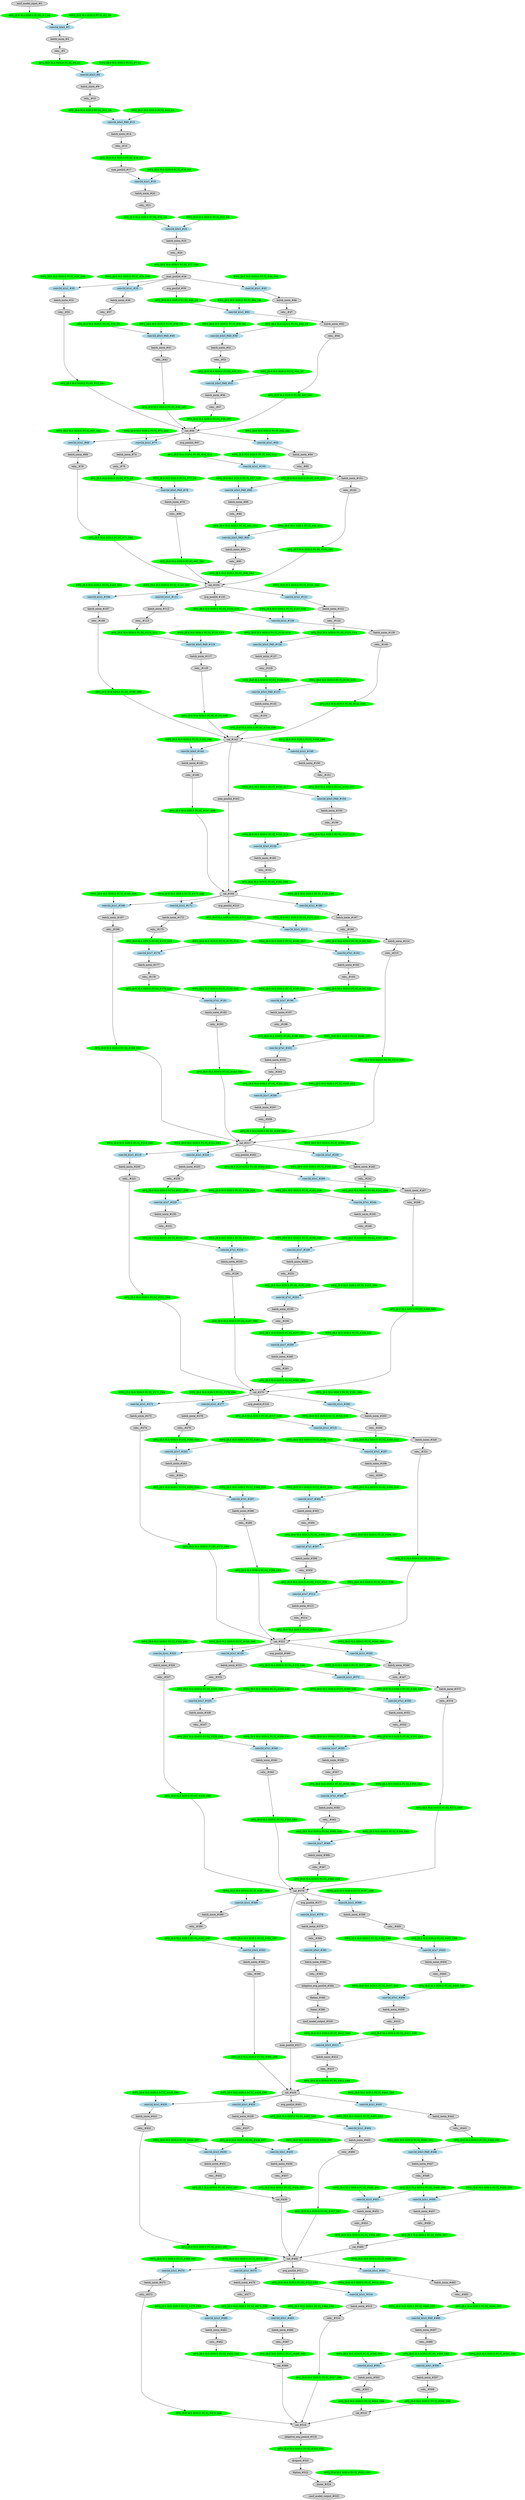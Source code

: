 strict digraph  {
"0 /nncf_model_input_0" [id=0, label="nncf_model_input_#0", style=filled, type=nncf_model_input];
"1 AsymmetricQuantizer/asymmetric_quantize_0" [color=green, id=1, label="AFQ_[B:8 M:A SGN:S PC:N]_#1_G0", style=filled, type=asymmetric_quantize];
"2 Inception3/BasicConv2d[Conv2d_1a_3x3]/NNCFConv2d[conv]/ModuleDict[pre_ops]/UpdateWeight[0]/SymmetricQuantizer[op]/symmetric_quantize_0" [color=green, id=2, label="WFQ_[B:8 M:S SGN:S PC:Y]_#2_G0", style=filled, type=symmetric_quantize];
"3 Inception3/BasicConv2d[Conv2d_1a_3x3]/NNCFConv2d[conv]/conv2d_0" [color=lightblue, id=3, label="conv2d_k3x3_#3", style=filled, type=conv2d];
"4 Inception3/BasicConv2d[Conv2d_1a_3x3]/BatchNorm2d[bn]/batch_norm_0" [id=4, label="batch_norm_#4", style=filled, type=batch_norm];
"5 Inception3/BasicConv2d[Conv2d_1a_3x3]/relu__0" [id=5, label="relu__#5", style=filled, type=relu_];
"6 Inception3/BasicConv2d[Conv2d_1a_3x3]/AsymmetricQuantizer/asymmetric_quantize_0" [color=green, id=6, label="AFQ_[B:8 M:A SGN:S PC:N]_#6_G1", style=filled, type=asymmetric_quantize];
"7 Inception3/BasicConv2d[Conv2d_2a_3x3]/NNCFConv2d[conv]/ModuleDict[pre_ops]/UpdateWeight[0]/SymmetricQuantizer[op]/symmetric_quantize_0" [color=green, id=7, label="WFQ_[B:8 M:S SGN:S PC:Y]_#7_G1", style=filled, type=symmetric_quantize];
"8 Inception3/BasicConv2d[Conv2d_2a_3x3]/NNCFConv2d[conv]/conv2d_0" [color=lightblue, id=8, label="conv2d_k3x3_#8", style=filled, type=conv2d];
"9 Inception3/BasicConv2d[Conv2d_2a_3x3]/BatchNorm2d[bn]/batch_norm_0" [id=9, label="batch_norm_#9", style=filled, type=batch_norm];
"10 Inception3/BasicConv2d[Conv2d_2a_3x3]/relu__0" [id=10, label="relu__#10", style=filled, type=relu_];
"11 Inception3/BasicConv2d[Conv2d_2a_3x3]/AsymmetricQuantizer/asymmetric_quantize_0" [color=green, id=11, label="AFQ_[B:8 M:A SGN:S PC:N]_#11_G2", style=filled, type=asymmetric_quantize];
"12 Inception3/BasicConv2d[Conv2d_2b_3x3]/NNCFConv2d[conv]/ModuleDict[pre_ops]/UpdateWeight[0]/SymmetricQuantizer[op]/symmetric_quantize_0" [color=green, id=12, label="WFQ_[B:8 M:S SGN:S PC:Y]_#12_G2", style=filled, type=symmetric_quantize];
"13 Inception3/BasicConv2d[Conv2d_2b_3x3]/NNCFConv2d[conv]/conv2d_0" [color=lightblue, id=13, label="conv2d_k3x3_PAD_#13", style=filled, type=conv2d];
"14 Inception3/BasicConv2d[Conv2d_2b_3x3]/BatchNorm2d[bn]/batch_norm_0" [id=14, label="batch_norm_#14", style=filled, type=batch_norm];
"15 Inception3/BasicConv2d[Conv2d_2b_3x3]/relu__0" [id=15, label="relu__#15", style=filled, type=relu_];
"16 Inception3/BasicConv2d[Conv2d_2b_3x3]/AsymmetricQuantizer/asymmetric_quantize_0" [color=green, id=16, label="AFQ_[B:8 M:A SGN:S PC:N]_#16_G3", style=filled, type=asymmetric_quantize];
"17 Inception3/MaxPool2d[maxpool1]/max_pool2d_0" [id=17, label="max_pool2d_#17", style=filled, type=max_pool2d];
"18 Inception3/BasicConv2d[Conv2d_3b_1x1]/NNCFConv2d[conv]/ModuleDict[pre_ops]/UpdateWeight[0]/SymmetricQuantizer[op]/symmetric_quantize_0" [color=green, id=18, label="WFQ_[B:8 M:S SGN:S PC:Y]_#18_G3", style=filled, type=symmetric_quantize];
"19 Inception3/BasicConv2d[Conv2d_3b_1x1]/NNCFConv2d[conv]/conv2d_0" [color=lightblue, id=19, label="conv2d_k1x1_#19", style=filled, type=conv2d];
"20 Inception3/BasicConv2d[Conv2d_3b_1x1]/BatchNorm2d[bn]/batch_norm_0" [id=20, label="batch_norm_#20", style=filled, type=batch_norm];
"21 Inception3/BasicConv2d[Conv2d_3b_1x1]/relu__0" [id=21, label="relu__#21", style=filled, type=relu_];
"22 Inception3/BasicConv2d[Conv2d_3b_1x1]/AsymmetricQuantizer/asymmetric_quantize_0" [color=green, id=22, label="AFQ_[B:8 M:A SGN:S PC:N]_#22_G4", style=filled, type=asymmetric_quantize];
"23 Inception3/BasicConv2d[Conv2d_4a_3x3]/NNCFConv2d[conv]/ModuleDict[pre_ops]/UpdateWeight[0]/SymmetricQuantizer[op]/symmetric_quantize_0" [color=green, id=23, label="WFQ_[B:8 M:S SGN:S PC:Y]_#23_G4", style=filled, type=symmetric_quantize];
"24 Inception3/BasicConv2d[Conv2d_4a_3x3]/NNCFConv2d[conv]/conv2d_0" [color=lightblue, id=24, label="conv2d_k3x3_#24", style=filled, type=conv2d];
"25 Inception3/BasicConv2d[Conv2d_4a_3x3]/BatchNorm2d[bn]/batch_norm_0" [id=25, label="batch_norm_#25", style=filled, type=batch_norm];
"26 Inception3/BasicConv2d[Conv2d_4a_3x3]/relu__0" [id=26, label="relu__#26", style=filled, type=relu_];
"27 Inception3/BasicConv2d[Conv2d_4a_3x3]/AsymmetricQuantizer/asymmetric_quantize_0" [color=green, id=27, label="AFQ_[B:8 M:A SGN:S PC:N]_#27_G56", style=filled, type=asymmetric_quantize];
"28 Inception3/MaxPool2d[maxpool2]/max_pool2d_0" [id=28, label="max_pool2d_#28", style=filled, type=max_pool2d];
"29 Inception3/InceptionA[Mixed_5b]/BasicConv2d[branch1x1]/NNCFConv2d[conv]/ModuleDict[pre_ops]/UpdateWeight[0]/SymmetricQuantizer[op]/symmetric_quantize_0" [color=green, id=29, label="WFQ_[B:8 M:S SGN:S PC:Y]_#29_G56", style=filled, type=symmetric_quantize];
"30 Inception3/InceptionA[Mixed_5b]/BasicConv2d[branch1x1]/NNCFConv2d[conv]/conv2d_0" [color=lightblue, id=30, label="conv2d_k1x1_#30", style=filled, type=conv2d];
"31 Inception3/InceptionA[Mixed_5b]/BasicConv2d[branch1x1]/BatchNorm2d[bn]/batch_norm_0" [id=31, label="batch_norm_#31", style=filled, type=batch_norm];
"32 Inception3/InceptionA[Mixed_5b]/BasicConv2d[branch1x1]/relu__0" [id=32, label="relu__#32", style=filled, type=relu_];
"33 Inception3/InceptionA[Mixed_5b]/BasicConv2d[branch1x1]/AsymmetricQuantizer/asymmetric_quantize_0" [color=green, id=33, label="AFQ_[B:8 M:A SGN:S PC:N]_#33_G61", style=filled, type=asymmetric_quantize];
"34 Inception3/InceptionA[Mixed_5b]/BasicConv2d[branch5x5_1]/NNCFConv2d[conv]/ModuleDict[pre_ops]/UpdateWeight[0]/SymmetricQuantizer[op]/symmetric_quantize_0" [color=green, id=34, label="WFQ_[B:8 M:S SGN:S PC:Y]_#34_G56", style=filled, type=symmetric_quantize];
"35 Inception3/InceptionA[Mixed_5b]/BasicConv2d[branch5x5_1]/NNCFConv2d[conv]/conv2d_0" [color=lightblue, id=35, label="conv2d_k1x1_#35", style=filled, type=conv2d];
"36 Inception3/InceptionA[Mixed_5b]/BasicConv2d[branch5x5_1]/BatchNorm2d[bn]/batch_norm_0" [id=36, label="batch_norm_#36", style=filled, type=batch_norm];
"37 Inception3/InceptionA[Mixed_5b]/BasicConv2d[branch5x5_1]/relu__0" [id=37, label="relu__#37", style=filled, type=relu_];
"38 Inception3/InceptionA[Mixed_5b]/BasicConv2d[branch5x5_1]/AsymmetricQuantizer/asymmetric_quantize_0" [color=green, id=38, label="AFQ_[B:8 M:A SGN:S PC:N]_#38_G5", style=filled, type=asymmetric_quantize];
"39 Inception3/InceptionA[Mixed_5b]/BasicConv2d[branch5x5_2]/NNCFConv2d[conv]/ModuleDict[pre_ops]/UpdateWeight[0]/SymmetricQuantizer[op]/symmetric_quantize_0" [color=green, id=39, label="WFQ_[B:8 M:S SGN:S PC:Y]_#39_G5", style=filled, type=symmetric_quantize];
"40 Inception3/InceptionA[Mixed_5b]/BasicConv2d[branch5x5_2]/NNCFConv2d[conv]/conv2d_0" [color=lightblue, id=40, label="conv2d_k5x5_PAD_#40", style=filled, type=conv2d];
"41 Inception3/InceptionA[Mixed_5b]/BasicConv2d[branch5x5_2]/BatchNorm2d[bn]/batch_norm_0" [id=41, label="batch_norm_#41", style=filled, type=batch_norm];
"42 Inception3/InceptionA[Mixed_5b]/BasicConv2d[branch5x5_2]/relu__0" [id=42, label="relu__#42", style=filled, type=relu_];
"43 Inception3/InceptionA[Mixed_5b]/BasicConv2d[branch5x5_2]/AsymmetricQuantizer/asymmetric_quantize_0" [color=green, id=43, label="AFQ_[B:8 M:A SGN:S PC:N]_#43_G61", style=filled, type=asymmetric_quantize];
"44 Inception3/InceptionA[Mixed_5b]/BasicConv2d[branch3x3dbl_1]/NNCFConv2d[conv]/ModuleDict[pre_ops]/UpdateWeight[0]/SymmetricQuantizer[op]/symmetric_quantize_0" [color=green, id=44, label="WFQ_[B:8 M:S SGN:S PC:Y]_#44_G56", style=filled, type=symmetric_quantize];
"45 Inception3/InceptionA[Mixed_5b]/BasicConv2d[branch3x3dbl_1]/NNCFConv2d[conv]/conv2d_0" [color=lightblue, id=45, label="conv2d_k1x1_#45", style=filled, type=conv2d];
"46 Inception3/InceptionA[Mixed_5b]/BasicConv2d[branch3x3dbl_1]/BatchNorm2d[bn]/batch_norm_0" [id=46, label="batch_norm_#46", style=filled, type=batch_norm];
"47 Inception3/InceptionA[Mixed_5b]/BasicConv2d[branch3x3dbl_1]/relu__0" [id=47, label="relu__#47", style=filled, type=relu_];
"48 Inception3/InceptionA[Mixed_5b]/BasicConv2d[branch3x3dbl_1]/AsymmetricQuantizer/asymmetric_quantize_0" [color=green, id=48, label="AFQ_[B:8 M:A SGN:S PC:N]_#48_G6", style=filled, type=asymmetric_quantize];
"49 Inception3/InceptionA[Mixed_5b]/BasicConv2d[branch3x3dbl_2]/NNCFConv2d[conv]/ModuleDict[pre_ops]/UpdateWeight[0]/SymmetricQuantizer[op]/symmetric_quantize_0" [color=green, id=49, label="WFQ_[B:8 M:S SGN:S PC:Y]_#49_G6", style=filled, type=symmetric_quantize];
"50 Inception3/InceptionA[Mixed_5b]/BasicConv2d[branch3x3dbl_2]/NNCFConv2d[conv]/conv2d_0" [color=lightblue, id=50, label="conv2d_k3x3_PAD_#50", style=filled, type=conv2d];
"51 Inception3/InceptionA[Mixed_5b]/BasicConv2d[branch3x3dbl_2]/BatchNorm2d[bn]/batch_norm_0" [id=51, label="batch_norm_#51", style=filled, type=batch_norm];
"52 Inception3/InceptionA[Mixed_5b]/BasicConv2d[branch3x3dbl_2]/relu__0" [id=52, label="relu__#52", style=filled, type=relu_];
"53 Inception3/InceptionA[Mixed_5b]/BasicConv2d[branch3x3dbl_2]/AsymmetricQuantizer/asymmetric_quantize_0" [color=green, id=53, label="AFQ_[B:8 M:A SGN:S PC:N]_#53_G7", style=filled, type=asymmetric_quantize];
"54 Inception3/InceptionA[Mixed_5b]/BasicConv2d[branch3x3dbl_3]/NNCFConv2d[conv]/ModuleDict[pre_ops]/UpdateWeight[0]/SymmetricQuantizer[op]/symmetric_quantize_0" [color=green, id=54, label="WFQ_[B:8 M:S SGN:S PC:Y]_#54_G7", style=filled, type=symmetric_quantize];
"55 Inception3/InceptionA[Mixed_5b]/BasicConv2d[branch3x3dbl_3]/NNCFConv2d[conv]/conv2d_0" [color=lightblue, id=55, label="conv2d_k3x3_PAD_#55", style=filled, type=conv2d];
"56 Inception3/InceptionA[Mixed_5b]/BasicConv2d[branch3x3dbl_3]/BatchNorm2d[bn]/batch_norm_0" [id=56, label="batch_norm_#56", style=filled, type=batch_norm];
"57 Inception3/InceptionA[Mixed_5b]/BasicConv2d[branch3x3dbl_3]/relu__0" [id=57, label="relu__#57", style=filled, type=relu_];
"58 Inception3/InceptionA[Mixed_5b]/BasicConv2d[branch3x3dbl_3]/AsymmetricQuantizer/asymmetric_quantize_0" [color=green, id=58, label="AFQ_[B:8 M:A SGN:S PC:N]_#58_G61", style=filled, type=asymmetric_quantize];
"59 Inception3/InceptionA[Mixed_5b]/avg_pool2d_0" [id=59, label="avg_pool2d_#59", style=filled, type=avg_pool2d];
"60 Inception3/InceptionA[Mixed_5b]/AsymmetricQuantizer/asymmetric_quantize_0" [color=green, id=60, label="AFQ_[B:8 M:A SGN:S PC:N]_#60_G8", style=filled, type=asymmetric_quantize];
"61 Inception3/InceptionA[Mixed_5b]/BasicConv2d[branch_pool]/NNCFConv2d[conv]/ModuleDict[pre_ops]/UpdateWeight[0]/SymmetricQuantizer[op]/symmetric_quantize_0" [color=green, id=61, label="WFQ_[B:8 M:S SGN:S PC:Y]_#61_G8", style=filled, type=symmetric_quantize];
"62 Inception3/InceptionA[Mixed_5b]/BasicConv2d[branch_pool]/NNCFConv2d[conv]/conv2d_0" [color=lightblue, id=62, label="conv2d_k1x1_#62", style=filled, type=conv2d];
"63 Inception3/InceptionA[Mixed_5b]/BasicConv2d[branch_pool]/BatchNorm2d[bn]/batch_norm_0" [id=63, label="batch_norm_#63", style=filled, type=batch_norm];
"64 Inception3/InceptionA[Mixed_5b]/BasicConv2d[branch_pool]/relu__0" [id=64, label="relu__#64", style=filled, type=relu_];
"65 Inception3/InceptionA[Mixed_5b]/BasicConv2d[branch_pool]/AsymmetricQuantizer/asymmetric_quantize_0" [color=green, id=65, label="AFQ_[B:8 M:A SGN:S PC:N]_#65_G61", style=filled, type=asymmetric_quantize];
"66 Inception3/InceptionA[Mixed_5b]/cat_0" [id=66, label="cat_#66", style=filled, type=cat];
"67 Inception3/InceptionA[Mixed_5c]/BasicConv2d[branch1x1]/NNCFConv2d[conv]/ModuleDict[pre_ops]/UpdateWeight[0]/SymmetricQuantizer[op]/symmetric_quantize_0" [color=green, id=67, label="WFQ_[B:8 M:S SGN:S PC:Y]_#67_G61", style=filled, type=symmetric_quantize];
"68 Inception3/InceptionA[Mixed_5c]/BasicConv2d[branch1x1]/NNCFConv2d[conv]/conv2d_0" [color=lightblue, id=68, label="conv2d_k1x1_#68", style=filled, type=conv2d];
"69 Inception3/InceptionA[Mixed_5c]/BasicConv2d[branch1x1]/BatchNorm2d[bn]/batch_norm_0" [id=69, label="batch_norm_#69", style=filled, type=batch_norm];
"70 Inception3/InceptionA[Mixed_5c]/BasicConv2d[branch1x1]/relu__0" [id=70, label="relu__#70", style=filled, type=relu_];
"71 Inception3/InceptionA[Mixed_5c]/BasicConv2d[branch1x1]/AsymmetricQuantizer/asymmetric_quantize_0" [color=green, id=71, label="AFQ_[B:8 M:A SGN:S PC:N]_#71_G62", style=filled, type=asymmetric_quantize];
"72 Inception3/InceptionA[Mixed_5c]/BasicConv2d[branch5x5_1]/NNCFConv2d[conv]/ModuleDict[pre_ops]/UpdateWeight[0]/SymmetricQuantizer[op]/symmetric_quantize_0" [color=green, id=72, label="WFQ_[B:8 M:S SGN:S PC:Y]_#72_G61", style=filled, type=symmetric_quantize];
"73 Inception3/InceptionA[Mixed_5c]/BasicConv2d[branch5x5_1]/NNCFConv2d[conv]/conv2d_0" [color=lightblue, id=73, label="conv2d_k1x1_#73", style=filled, type=conv2d];
"74 Inception3/InceptionA[Mixed_5c]/BasicConv2d[branch5x5_1]/BatchNorm2d[bn]/batch_norm_0" [id=74, label="batch_norm_#74", style=filled, type=batch_norm];
"75 Inception3/InceptionA[Mixed_5c]/BasicConv2d[branch5x5_1]/relu__0" [id=75, label="relu__#75", style=filled, type=relu_];
"76 Inception3/InceptionA[Mixed_5c]/BasicConv2d[branch5x5_1]/AsymmetricQuantizer/asymmetric_quantize_0" [color=green, id=76, label="AFQ_[B:8 M:A SGN:S PC:N]_#76_G9", style=filled, type=asymmetric_quantize];
"77 Inception3/InceptionA[Mixed_5c]/BasicConv2d[branch5x5_2]/NNCFConv2d[conv]/ModuleDict[pre_ops]/UpdateWeight[0]/SymmetricQuantizer[op]/symmetric_quantize_0" [color=green, id=77, label="WFQ_[B:8 M:S SGN:S PC:Y]_#77_G9", style=filled, type=symmetric_quantize];
"78 Inception3/InceptionA[Mixed_5c]/BasicConv2d[branch5x5_2]/NNCFConv2d[conv]/conv2d_0" [color=lightblue, id=78, label="conv2d_k5x5_PAD_#78", style=filled, type=conv2d];
"79 Inception3/InceptionA[Mixed_5c]/BasicConv2d[branch5x5_2]/BatchNorm2d[bn]/batch_norm_0" [id=79, label="batch_norm_#79", style=filled, type=batch_norm];
"80 Inception3/InceptionA[Mixed_5c]/BasicConv2d[branch5x5_2]/relu__0" [id=80, label="relu__#80", style=filled, type=relu_];
"81 Inception3/InceptionA[Mixed_5c]/BasicConv2d[branch5x5_2]/AsymmetricQuantizer/asymmetric_quantize_0" [color=green, id=81, label="AFQ_[B:8 M:A SGN:S PC:N]_#81_G62", style=filled, type=asymmetric_quantize];
"82 Inception3/InceptionA[Mixed_5c]/BasicConv2d[branch3x3dbl_1]/NNCFConv2d[conv]/ModuleDict[pre_ops]/UpdateWeight[0]/SymmetricQuantizer[op]/symmetric_quantize_0" [color=green, id=82, label="WFQ_[B:8 M:S SGN:S PC:Y]_#82_G61", style=filled, type=symmetric_quantize];
"83 Inception3/InceptionA[Mixed_5c]/BasicConv2d[branch3x3dbl_1]/NNCFConv2d[conv]/conv2d_0" [color=lightblue, id=83, label="conv2d_k1x1_#83", style=filled, type=conv2d];
"84 Inception3/InceptionA[Mixed_5c]/BasicConv2d[branch3x3dbl_1]/BatchNorm2d[bn]/batch_norm_0" [id=84, label="batch_norm_#84", style=filled, type=batch_norm];
"85 Inception3/InceptionA[Mixed_5c]/BasicConv2d[branch3x3dbl_1]/relu__0" [id=85, label="relu__#85", style=filled, type=relu_];
"86 Inception3/InceptionA[Mixed_5c]/BasicConv2d[branch3x3dbl_1]/AsymmetricQuantizer/asymmetric_quantize_0" [color=green, id=86, label="AFQ_[B:8 M:A SGN:S PC:N]_#86_G10", style=filled, type=asymmetric_quantize];
"87 Inception3/InceptionA[Mixed_5c]/BasicConv2d[branch3x3dbl_2]/NNCFConv2d[conv]/ModuleDict[pre_ops]/UpdateWeight[0]/SymmetricQuantizer[op]/symmetric_quantize_0" [color=green, id=87, label="WFQ_[B:8 M:S SGN:S PC:Y]_#87_G10", style=filled, type=symmetric_quantize];
"88 Inception3/InceptionA[Mixed_5c]/BasicConv2d[branch3x3dbl_2]/NNCFConv2d[conv]/conv2d_0" [color=lightblue, id=88, label="conv2d_k3x3_PAD_#88", style=filled, type=conv2d];
"89 Inception3/InceptionA[Mixed_5c]/BasicConv2d[branch3x3dbl_2]/BatchNorm2d[bn]/batch_norm_0" [id=89, label="batch_norm_#89", style=filled, type=batch_norm];
"90 Inception3/InceptionA[Mixed_5c]/BasicConv2d[branch3x3dbl_2]/relu__0" [id=90, label="relu__#90", style=filled, type=relu_];
"91 Inception3/InceptionA[Mixed_5c]/BasicConv2d[branch3x3dbl_2]/AsymmetricQuantizer/asymmetric_quantize_0" [color=green, id=91, label="AFQ_[B:8 M:A SGN:S PC:N]_#91_G11", style=filled, type=asymmetric_quantize];
"92 Inception3/InceptionA[Mixed_5c]/BasicConv2d[branch3x3dbl_3]/NNCFConv2d[conv]/ModuleDict[pre_ops]/UpdateWeight[0]/SymmetricQuantizer[op]/symmetric_quantize_0" [color=green, id=92, label="WFQ_[B:8 M:S SGN:S PC:Y]_#92_G11", style=filled, type=symmetric_quantize];
"93 Inception3/InceptionA[Mixed_5c]/BasicConv2d[branch3x3dbl_3]/NNCFConv2d[conv]/conv2d_0" [color=lightblue, id=93, label="conv2d_k3x3_PAD_#93", style=filled, type=conv2d];
"94 Inception3/InceptionA[Mixed_5c]/BasicConv2d[branch3x3dbl_3]/BatchNorm2d[bn]/batch_norm_0" [id=94, label="batch_norm_#94", style=filled, type=batch_norm];
"95 Inception3/InceptionA[Mixed_5c]/BasicConv2d[branch3x3dbl_3]/relu__0" [id=95, label="relu__#95", style=filled, type=relu_];
"96 Inception3/InceptionA[Mixed_5c]/BasicConv2d[branch3x3dbl_3]/AsymmetricQuantizer/asymmetric_quantize_0" [color=green, id=96, label="AFQ_[B:8 M:A SGN:S PC:N]_#96_G62", style=filled, type=asymmetric_quantize];
"97 Inception3/InceptionA[Mixed_5c]/avg_pool2d_0" [id=97, label="avg_pool2d_#97", style=filled, type=avg_pool2d];
"98 Inception3/InceptionA[Mixed_5c]/AsymmetricQuantizer/asymmetric_quantize_0" [color=green, id=98, label="AFQ_[B:8 M:A SGN:S PC:N]_#98_G12", style=filled, type=asymmetric_quantize];
"99 Inception3/InceptionA[Mixed_5c]/BasicConv2d[branch_pool]/NNCFConv2d[conv]/ModuleDict[pre_ops]/UpdateWeight[0]/SymmetricQuantizer[op]/symmetric_quantize_0" [color=green, id=99, label="WFQ_[B:8 M:S SGN:S PC:Y]_#99_G12", style=filled, type=symmetric_quantize];
"100 Inception3/InceptionA[Mixed_5c]/BasicConv2d[branch_pool]/NNCFConv2d[conv]/conv2d_0" [color=lightblue, id=100, label="conv2d_k1x1_#100", style=filled, type=conv2d];
"101 Inception3/InceptionA[Mixed_5c]/BasicConv2d[branch_pool]/BatchNorm2d[bn]/batch_norm_0" [id=101, label="batch_norm_#101", style=filled, type=batch_norm];
"102 Inception3/InceptionA[Mixed_5c]/BasicConv2d[branch_pool]/relu__0" [id=102, label="relu__#102", style=filled, type=relu_];
"103 Inception3/InceptionA[Mixed_5c]/BasicConv2d[branch_pool]/AsymmetricQuantizer/asymmetric_quantize_0" [color=green, id=103, label="AFQ_[B:8 M:A SGN:S PC:N]_#103_G62", style=filled, type=asymmetric_quantize];
"104 Inception3/InceptionA[Mixed_5c]/cat_0" [id=104, label="cat_#104", style=filled, type=cat];
"105 Inception3/InceptionA[Mixed_5d]/BasicConv2d[branch1x1]/NNCFConv2d[conv]/ModuleDict[pre_ops]/UpdateWeight[0]/SymmetricQuantizer[op]/symmetric_quantize_0" [color=green, id=105, label="WFQ_[B:8 M:S SGN:S PC:Y]_#105_G62", style=filled, type=symmetric_quantize];
"106 Inception3/InceptionA[Mixed_5d]/BasicConv2d[branch1x1]/NNCFConv2d[conv]/conv2d_0" [color=lightblue, id=106, label="conv2d_k1x1_#106", style=filled, type=conv2d];
"107 Inception3/InceptionA[Mixed_5d]/BasicConv2d[branch1x1]/BatchNorm2d[bn]/batch_norm_0" [id=107, label="batch_norm_#107", style=filled, type=batch_norm];
"108 Inception3/InceptionA[Mixed_5d]/BasicConv2d[branch1x1]/relu__0" [id=108, label="relu__#108", style=filled, type=relu_];
"109 Inception3/InceptionA[Mixed_5d]/BasicConv2d[branch1x1]/AsymmetricQuantizer/asymmetric_quantize_0" [color=green, id=109, label="AFQ_[B:8 M:A SGN:S PC:N]_#109_G68", style=filled, type=asymmetric_quantize];
"110 Inception3/InceptionA[Mixed_5d]/BasicConv2d[branch5x5_1]/NNCFConv2d[conv]/ModuleDict[pre_ops]/UpdateWeight[0]/SymmetricQuantizer[op]/symmetric_quantize_0" [color=green, id=110, label="WFQ_[B:8 M:S SGN:S PC:Y]_#110_G62", style=filled, type=symmetric_quantize];
"111 Inception3/InceptionA[Mixed_5d]/BasicConv2d[branch5x5_1]/NNCFConv2d[conv]/conv2d_0" [color=lightblue, id=111, label="conv2d_k1x1_#111", style=filled, type=conv2d];
"112 Inception3/InceptionA[Mixed_5d]/BasicConv2d[branch5x5_1]/BatchNorm2d[bn]/batch_norm_0" [id=112, label="batch_norm_#112", style=filled, type=batch_norm];
"113 Inception3/InceptionA[Mixed_5d]/BasicConv2d[branch5x5_1]/relu__0" [id=113, label="relu__#113", style=filled, type=relu_];
"114 Inception3/InceptionA[Mixed_5d]/BasicConv2d[branch5x5_1]/AsymmetricQuantizer/asymmetric_quantize_0" [color=green, id=114, label="AFQ_[B:8 M:A SGN:S PC:N]_#114_G13", style=filled, type=asymmetric_quantize];
"115 Inception3/InceptionA[Mixed_5d]/BasicConv2d[branch5x5_2]/NNCFConv2d[conv]/ModuleDict[pre_ops]/UpdateWeight[0]/SymmetricQuantizer[op]/symmetric_quantize_0" [color=green, id=115, label="WFQ_[B:8 M:S SGN:S PC:Y]_#115_G13", style=filled, type=symmetric_quantize];
"116 Inception3/InceptionA[Mixed_5d]/BasicConv2d[branch5x5_2]/NNCFConv2d[conv]/conv2d_0" [color=lightblue, id=116, label="conv2d_k5x5_PAD_#116", style=filled, type=conv2d];
"117 Inception3/InceptionA[Mixed_5d]/BasicConv2d[branch5x5_2]/BatchNorm2d[bn]/batch_norm_0" [id=117, label="batch_norm_#117", style=filled, type=batch_norm];
"118 Inception3/InceptionA[Mixed_5d]/BasicConv2d[branch5x5_2]/relu__0" [id=118, label="relu__#118", style=filled, type=relu_];
"119 Inception3/InceptionA[Mixed_5d]/BasicConv2d[branch5x5_2]/AsymmetricQuantizer/asymmetric_quantize_0" [color=green, id=119, label="AFQ_[B:8 M:A SGN:S PC:N]_#119_G68", style=filled, type=asymmetric_quantize];
"120 Inception3/InceptionA[Mixed_5d]/BasicConv2d[branch3x3dbl_1]/NNCFConv2d[conv]/ModuleDict[pre_ops]/UpdateWeight[0]/SymmetricQuantizer[op]/symmetric_quantize_0" [color=green, id=120, label="WFQ_[B:8 M:S SGN:S PC:Y]_#120_G62", style=filled, type=symmetric_quantize];
"121 Inception3/InceptionA[Mixed_5d]/BasicConv2d[branch3x3dbl_1]/NNCFConv2d[conv]/conv2d_0" [color=lightblue, id=121, label="conv2d_k1x1_#121", style=filled, type=conv2d];
"122 Inception3/InceptionA[Mixed_5d]/BasicConv2d[branch3x3dbl_1]/BatchNorm2d[bn]/batch_norm_0" [id=122, label="batch_norm_#122", style=filled, type=batch_norm];
"123 Inception3/InceptionA[Mixed_5d]/BasicConv2d[branch3x3dbl_1]/relu__0" [id=123, label="relu__#123", style=filled, type=relu_];
"124 Inception3/InceptionA[Mixed_5d]/BasicConv2d[branch3x3dbl_1]/AsymmetricQuantizer/asymmetric_quantize_0" [color=green, id=124, label="AFQ_[B:8 M:A SGN:S PC:N]_#124_G14", style=filled, type=asymmetric_quantize];
"125 Inception3/InceptionA[Mixed_5d]/BasicConv2d[branch3x3dbl_2]/NNCFConv2d[conv]/ModuleDict[pre_ops]/UpdateWeight[0]/SymmetricQuantizer[op]/symmetric_quantize_0" [color=green, id=125, label="WFQ_[B:8 M:S SGN:S PC:Y]_#125_G14", style=filled, type=symmetric_quantize];
"126 Inception3/InceptionA[Mixed_5d]/BasicConv2d[branch3x3dbl_2]/NNCFConv2d[conv]/conv2d_0" [color=lightblue, id=126, label="conv2d_k3x3_PAD_#126", style=filled, type=conv2d];
"127 Inception3/InceptionA[Mixed_5d]/BasicConv2d[branch3x3dbl_2]/BatchNorm2d[bn]/batch_norm_0" [id=127, label="batch_norm_#127", style=filled, type=batch_norm];
"128 Inception3/InceptionA[Mixed_5d]/BasicConv2d[branch3x3dbl_2]/relu__0" [id=128, label="relu__#128", style=filled, type=relu_];
"129 Inception3/InceptionA[Mixed_5d]/BasicConv2d[branch3x3dbl_2]/AsymmetricQuantizer/asymmetric_quantize_0" [color=green, id=129, label="AFQ_[B:8 M:A SGN:S PC:N]_#129_G15", style=filled, type=asymmetric_quantize];
"130 Inception3/InceptionA[Mixed_5d]/BasicConv2d[branch3x3dbl_3]/NNCFConv2d[conv]/ModuleDict[pre_ops]/UpdateWeight[0]/SymmetricQuantizer[op]/symmetric_quantize_0" [color=green, id=130, label="WFQ_[B:8 M:S SGN:S PC:Y]_#130_G15", style=filled, type=symmetric_quantize];
"131 Inception3/InceptionA[Mixed_5d]/BasicConv2d[branch3x3dbl_3]/NNCFConv2d[conv]/conv2d_0" [color=lightblue, id=131, label="conv2d_k3x3_PAD_#131", style=filled, type=conv2d];
"132 Inception3/InceptionA[Mixed_5d]/BasicConv2d[branch3x3dbl_3]/BatchNorm2d[bn]/batch_norm_0" [id=132, label="batch_norm_#132", style=filled, type=batch_norm];
"133 Inception3/InceptionA[Mixed_5d]/BasicConv2d[branch3x3dbl_3]/relu__0" [id=133, label="relu__#133", style=filled, type=relu_];
"134 Inception3/InceptionA[Mixed_5d]/BasicConv2d[branch3x3dbl_3]/AsymmetricQuantizer/asymmetric_quantize_0" [color=green, id=134, label="AFQ_[B:8 M:A SGN:S PC:N]_#134_G68", style=filled, type=asymmetric_quantize];
"135 Inception3/InceptionA[Mixed_5d]/avg_pool2d_0" [id=135, label="avg_pool2d_#135", style=filled, type=avg_pool2d];
"136 Inception3/InceptionA[Mixed_5d]/AsymmetricQuantizer/asymmetric_quantize_0" [color=green, id=136, label="AFQ_[B:8 M:A SGN:S PC:N]_#136_G16", style=filled, type=asymmetric_quantize];
"137 Inception3/InceptionA[Mixed_5d]/BasicConv2d[branch_pool]/NNCFConv2d[conv]/ModuleDict[pre_ops]/UpdateWeight[0]/SymmetricQuantizer[op]/symmetric_quantize_0" [color=green, id=137, label="WFQ_[B:8 M:S SGN:S PC:Y]_#137_G16", style=filled, type=symmetric_quantize];
"138 Inception3/InceptionA[Mixed_5d]/BasicConv2d[branch_pool]/NNCFConv2d[conv]/conv2d_0" [color=lightblue, id=138, label="conv2d_k1x1_#138", style=filled, type=conv2d];
"139 Inception3/InceptionA[Mixed_5d]/BasicConv2d[branch_pool]/BatchNorm2d[bn]/batch_norm_0" [id=139, label="batch_norm_#139", style=filled, type=batch_norm];
"140 Inception3/InceptionA[Mixed_5d]/BasicConv2d[branch_pool]/relu__0" [id=140, label="relu__#140", style=filled, type=relu_];
"141 Inception3/InceptionA[Mixed_5d]/BasicConv2d[branch_pool]/AsymmetricQuantizer/asymmetric_quantize_0" [color=green, id=141, label="AFQ_[B:8 M:A SGN:S PC:N]_#141_G68", style=filled, type=asymmetric_quantize];
"142 Inception3/InceptionA[Mixed_5d]/cat_0" [id=142, label="cat_#142", style=filled, type=cat];
"143 Inception3/InceptionB[Mixed_6a]/BasicConv2d[branch3x3]/NNCFConv2d[conv]/ModuleDict[pre_ops]/UpdateWeight[0]/SymmetricQuantizer[op]/symmetric_quantize_0" [color=green, id=143, label="WFQ_[B:8 M:S SGN:S PC:Y]_#143_G68", style=filled, type=symmetric_quantize];
"144 Inception3/InceptionB[Mixed_6a]/BasicConv2d[branch3x3]/NNCFConv2d[conv]/conv2d_0" [color=lightblue, id=144, label="conv2d_k3x3_#144", style=filled, type=conv2d];
"145 Inception3/InceptionB[Mixed_6a]/BasicConv2d[branch3x3]/BatchNorm2d[bn]/batch_norm_0" [id=145, label="batch_norm_#145", style=filled, type=batch_norm];
"146 Inception3/InceptionB[Mixed_6a]/BasicConv2d[branch3x3]/relu__0" [id=146, label="relu__#146", style=filled, type=relu_];
"147 Inception3/InceptionB[Mixed_6a]/BasicConv2d[branch3x3]/AsymmetricQuantizer/asymmetric_quantize_0" [color=green, id=147, label="AFQ_[B:8 M:A SGN:S PC:N]_#147_G68", style=filled, type=asymmetric_quantize];
"148 Inception3/InceptionB[Mixed_6a]/BasicConv2d[branch3x3dbl_1]/NNCFConv2d[conv]/ModuleDict[pre_ops]/UpdateWeight[0]/SymmetricQuantizer[op]/symmetric_quantize_0" [color=green, id=148, label="WFQ_[B:8 M:S SGN:S PC:Y]_#148_G68", style=filled, type=symmetric_quantize];
"149 Inception3/InceptionB[Mixed_6a]/BasicConv2d[branch3x3dbl_1]/NNCFConv2d[conv]/conv2d_0" [color=lightblue, id=149, label="conv2d_k1x1_#149", style=filled, type=conv2d];
"150 Inception3/InceptionB[Mixed_6a]/BasicConv2d[branch3x3dbl_1]/BatchNorm2d[bn]/batch_norm_0" [id=150, label="batch_norm_#150", style=filled, type=batch_norm];
"151 Inception3/InceptionB[Mixed_6a]/BasicConv2d[branch3x3dbl_1]/relu__0" [id=151, label="relu__#151", style=filled, type=relu_];
"152 Inception3/InceptionB[Mixed_6a]/BasicConv2d[branch3x3dbl_1]/AsymmetricQuantizer/asymmetric_quantize_0" [color=green, id=152, label="AFQ_[B:8 M:A SGN:S PC:N]_#152_G17", style=filled, type=asymmetric_quantize];
"153 Inception3/InceptionB[Mixed_6a]/BasicConv2d[branch3x3dbl_2]/NNCFConv2d[conv]/ModuleDict[pre_ops]/UpdateWeight[0]/SymmetricQuantizer[op]/symmetric_quantize_0" [color=green, id=153, label="WFQ_[B:8 M:S SGN:S PC:Y]_#153_G17", style=filled, type=symmetric_quantize];
"154 Inception3/InceptionB[Mixed_6a]/BasicConv2d[branch3x3dbl_2]/NNCFConv2d[conv]/conv2d_0" [color=lightblue, id=154, label="conv2d_k3x3_PAD_#154", style=filled, type=conv2d];
"155 Inception3/InceptionB[Mixed_6a]/BasicConv2d[branch3x3dbl_2]/BatchNorm2d[bn]/batch_norm_0" [id=155, label="batch_norm_#155", style=filled, type=batch_norm];
"156 Inception3/InceptionB[Mixed_6a]/BasicConv2d[branch3x3dbl_2]/relu__0" [id=156, label="relu__#156", style=filled, type=relu_];
"157 Inception3/InceptionB[Mixed_6a]/BasicConv2d[branch3x3dbl_2]/AsymmetricQuantizer/asymmetric_quantize_0" [color=green, id=157, label="AFQ_[B:8 M:A SGN:S PC:N]_#157_G18", style=filled, type=asymmetric_quantize];
"158 Inception3/InceptionB[Mixed_6a]/BasicConv2d[branch3x3dbl_3]/NNCFConv2d[conv]/ModuleDict[pre_ops]/UpdateWeight[0]/SymmetricQuantizer[op]/symmetric_quantize_0" [color=green, id=158, label="WFQ_[B:8 M:S SGN:S PC:Y]_#158_G18", style=filled, type=symmetric_quantize];
"159 Inception3/InceptionB[Mixed_6a]/BasicConv2d[branch3x3dbl_3]/NNCFConv2d[conv]/conv2d_0" [color=lightblue, id=159, label="conv2d_k3x3_#159", style=filled, type=conv2d];
"160 Inception3/InceptionB[Mixed_6a]/BasicConv2d[branch3x3dbl_3]/BatchNorm2d[bn]/batch_norm_0" [id=160, label="batch_norm_#160", style=filled, type=batch_norm];
"161 Inception3/InceptionB[Mixed_6a]/BasicConv2d[branch3x3dbl_3]/relu__0" [id=161, label="relu__#161", style=filled, type=relu_];
"162 Inception3/InceptionB[Mixed_6a]/BasicConv2d[branch3x3dbl_3]/AsymmetricQuantizer/asymmetric_quantize_0" [color=green, id=162, label="AFQ_[B:8 M:A SGN:S PC:N]_#162_G68", style=filled, type=asymmetric_quantize];
"163 Inception3/InceptionB[Mixed_6a]/max_pool2d_0" [id=163, label="max_pool2d_#163", style=filled, type=max_pool2d];
"164 Inception3/InceptionB[Mixed_6a]/cat_0" [id=164, label="cat_#164", style=filled, type=cat];
"165 Inception3/InceptionC[Mixed_6b]/BasicConv2d[branch1x1]/NNCFConv2d[conv]/ModuleDict[pre_ops]/UpdateWeight[0]/SymmetricQuantizer[op]/symmetric_quantize_0" [color=green, id=165, label="WFQ_[B:8 M:S SGN:S PC:Y]_#165_G68", style=filled, type=symmetric_quantize];
"166 Inception3/InceptionC[Mixed_6b]/BasicConv2d[branch1x1]/NNCFConv2d[conv]/conv2d_0" [color=lightblue, id=166, label="conv2d_k1x1_#166", style=filled, type=conv2d];
"167 Inception3/InceptionC[Mixed_6b]/BasicConv2d[branch1x1]/BatchNorm2d[bn]/batch_norm_0" [id=167, label="batch_norm_#167", style=filled, type=batch_norm];
"168 Inception3/InceptionC[Mixed_6b]/BasicConv2d[branch1x1]/relu__0" [id=168, label="relu__#168", style=filled, type=relu_];
"169 Inception3/InceptionC[Mixed_6b]/BasicConv2d[branch1x1]/AsymmetricQuantizer/asymmetric_quantize_0" [color=green, id=169, label="AFQ_[B:8 M:A SGN:S PC:N]_#169_G63", style=filled, type=asymmetric_quantize];
"170 Inception3/InceptionC[Mixed_6b]/BasicConv2d[branch7x7_1]/NNCFConv2d[conv]/ModuleDict[pre_ops]/UpdateWeight[0]/SymmetricQuantizer[op]/symmetric_quantize_0" [color=green, id=170, label="WFQ_[B:8 M:S SGN:S PC:Y]_#170_G68", style=filled, type=symmetric_quantize];
"171 Inception3/InceptionC[Mixed_6b]/BasicConv2d[branch7x7_1]/NNCFConv2d[conv]/conv2d_0" [color=lightblue, id=171, label="conv2d_k1x1_#171", style=filled, type=conv2d];
"172 Inception3/InceptionC[Mixed_6b]/BasicConv2d[branch7x7_1]/BatchNorm2d[bn]/batch_norm_0" [id=172, label="batch_norm_#172", style=filled, type=batch_norm];
"173 Inception3/InceptionC[Mixed_6b]/BasicConv2d[branch7x7_1]/relu__0" [id=173, label="relu__#173", style=filled, type=relu_];
"174 Inception3/InceptionC[Mixed_6b]/BasicConv2d[branch7x7_1]/AsymmetricQuantizer/asymmetric_quantize_0" [color=green, id=174, label="AFQ_[B:8 M:A SGN:S PC:N]_#174_G19", style=filled, type=asymmetric_quantize];
"175 Inception3/InceptionC[Mixed_6b]/BasicConv2d[branch7x7_2]/NNCFConv2d[conv]/ModuleDict[pre_ops]/UpdateWeight[0]/SymmetricQuantizer[op]/symmetric_quantize_0" [color=green, id=175, label="WFQ_[B:8 M:S SGN:S PC:Y]_#175_G19", style=filled, type=symmetric_quantize];
"176 Inception3/InceptionC[Mixed_6b]/BasicConv2d[branch7x7_2]/NNCFConv2d[conv]/conv2d_0" [color=lightblue, id=176, label="conv2d_k1x7_#176", style=filled, type=conv2d];
"177 Inception3/InceptionC[Mixed_6b]/BasicConv2d[branch7x7_2]/BatchNorm2d[bn]/batch_norm_0" [id=177, label="batch_norm_#177", style=filled, type=batch_norm];
"178 Inception3/InceptionC[Mixed_6b]/BasicConv2d[branch7x7_2]/relu__0" [id=178, label="relu__#178", style=filled, type=relu_];
"179 Inception3/InceptionC[Mixed_6b]/BasicConv2d[branch7x7_2]/AsymmetricQuantizer/asymmetric_quantize_0" [color=green, id=179, label="AFQ_[B:8 M:A SGN:S PC:N]_#179_G20", style=filled, type=asymmetric_quantize];
"180 Inception3/InceptionC[Mixed_6b]/BasicConv2d[branch7x7_3]/NNCFConv2d[conv]/ModuleDict[pre_ops]/UpdateWeight[0]/SymmetricQuantizer[op]/symmetric_quantize_0" [color=green, id=180, label="WFQ_[B:8 M:S SGN:S PC:Y]_#180_G20", style=filled, type=symmetric_quantize];
"181 Inception3/InceptionC[Mixed_6b]/BasicConv2d[branch7x7_3]/NNCFConv2d[conv]/conv2d_0" [color=lightblue, id=181, label="conv2d_k7x1_#181", style=filled, type=conv2d];
"182 Inception3/InceptionC[Mixed_6b]/BasicConv2d[branch7x7_3]/BatchNorm2d[bn]/batch_norm_0" [id=182, label="batch_norm_#182", style=filled, type=batch_norm];
"183 Inception3/InceptionC[Mixed_6b]/BasicConv2d[branch7x7_3]/relu__0" [id=183, label="relu__#183", style=filled, type=relu_];
"184 Inception3/InceptionC[Mixed_6b]/BasicConv2d[branch7x7_3]/AsymmetricQuantizer/asymmetric_quantize_0" [color=green, id=184, label="AFQ_[B:8 M:A SGN:S PC:N]_#184_G63", style=filled, type=asymmetric_quantize];
"185 Inception3/InceptionC[Mixed_6b]/BasicConv2d[branch7x7dbl_1]/NNCFConv2d[conv]/ModuleDict[pre_ops]/UpdateWeight[0]/SymmetricQuantizer[op]/symmetric_quantize_0" [color=green, id=185, label="WFQ_[B:8 M:S SGN:S PC:Y]_#185_G68", style=filled, type=symmetric_quantize];
"186 Inception3/InceptionC[Mixed_6b]/BasicConv2d[branch7x7dbl_1]/NNCFConv2d[conv]/conv2d_0" [color=lightblue, id=186, label="conv2d_k1x1_#186", style=filled, type=conv2d];
"187 Inception3/InceptionC[Mixed_6b]/BasicConv2d[branch7x7dbl_1]/BatchNorm2d[bn]/batch_norm_0" [id=187, label="batch_norm_#187", style=filled, type=batch_norm];
"188 Inception3/InceptionC[Mixed_6b]/BasicConv2d[branch7x7dbl_1]/relu__0" [id=188, label="relu__#188", style=filled, type=relu_];
"189 Inception3/InceptionC[Mixed_6b]/BasicConv2d[branch7x7dbl_1]/AsymmetricQuantizer/asymmetric_quantize_0" [color=green, id=189, label="AFQ_[B:8 M:A SGN:S PC:N]_#189_G21", style=filled, type=asymmetric_quantize];
"190 Inception3/InceptionC[Mixed_6b]/BasicConv2d[branch7x7dbl_2]/NNCFConv2d[conv]/ModuleDict[pre_ops]/UpdateWeight[0]/SymmetricQuantizer[op]/symmetric_quantize_0" [color=green, id=190, label="WFQ_[B:8 M:S SGN:S PC:Y]_#190_G21", style=filled, type=symmetric_quantize];
"191 Inception3/InceptionC[Mixed_6b]/BasicConv2d[branch7x7dbl_2]/NNCFConv2d[conv]/conv2d_0" [color=lightblue, id=191, label="conv2d_k7x1_#191", style=filled, type=conv2d];
"192 Inception3/InceptionC[Mixed_6b]/BasicConv2d[branch7x7dbl_2]/BatchNorm2d[bn]/batch_norm_0" [id=192, label="batch_norm_#192", style=filled, type=batch_norm];
"193 Inception3/InceptionC[Mixed_6b]/BasicConv2d[branch7x7dbl_2]/relu__0" [id=193, label="relu__#193", style=filled, type=relu_];
"194 Inception3/InceptionC[Mixed_6b]/BasicConv2d[branch7x7dbl_2]/AsymmetricQuantizer/asymmetric_quantize_0" [color=green, id=194, label="AFQ_[B:8 M:A SGN:S PC:N]_#194_G22", style=filled, type=asymmetric_quantize];
"195 Inception3/InceptionC[Mixed_6b]/BasicConv2d[branch7x7dbl_3]/NNCFConv2d[conv]/ModuleDict[pre_ops]/UpdateWeight[0]/SymmetricQuantizer[op]/symmetric_quantize_0" [color=green, id=195, label="WFQ_[B:8 M:S SGN:S PC:Y]_#195_G22", style=filled, type=symmetric_quantize];
"196 Inception3/InceptionC[Mixed_6b]/BasicConv2d[branch7x7dbl_3]/NNCFConv2d[conv]/conv2d_0" [color=lightblue, id=196, label="conv2d_k1x7_#196", style=filled, type=conv2d];
"197 Inception3/InceptionC[Mixed_6b]/BasicConv2d[branch7x7dbl_3]/BatchNorm2d[bn]/batch_norm_0" [id=197, label="batch_norm_#197", style=filled, type=batch_norm];
"198 Inception3/InceptionC[Mixed_6b]/BasicConv2d[branch7x7dbl_3]/relu__0" [id=198, label="relu__#198", style=filled, type=relu_];
"199 Inception3/InceptionC[Mixed_6b]/BasicConv2d[branch7x7dbl_3]/AsymmetricQuantizer/asymmetric_quantize_0" [color=green, id=199, label="AFQ_[B:8 M:A SGN:S PC:N]_#199_G23", style=filled, type=asymmetric_quantize];
"200 Inception3/InceptionC[Mixed_6b]/BasicConv2d[branch7x7dbl_4]/NNCFConv2d[conv]/ModuleDict[pre_ops]/UpdateWeight[0]/SymmetricQuantizer[op]/symmetric_quantize_0" [color=green, id=200, label="WFQ_[B:8 M:S SGN:S PC:Y]_#200_G23", style=filled, type=symmetric_quantize];
"201 Inception3/InceptionC[Mixed_6b]/BasicConv2d[branch7x7dbl_4]/NNCFConv2d[conv]/conv2d_0" [color=lightblue, id=201, label="conv2d_k7x1_#201", style=filled, type=conv2d];
"202 Inception3/InceptionC[Mixed_6b]/BasicConv2d[branch7x7dbl_4]/BatchNorm2d[bn]/batch_norm_0" [id=202, label="batch_norm_#202", style=filled, type=batch_norm];
"203 Inception3/InceptionC[Mixed_6b]/BasicConv2d[branch7x7dbl_4]/relu__0" [id=203, label="relu__#203", style=filled, type=relu_];
"204 Inception3/InceptionC[Mixed_6b]/BasicConv2d[branch7x7dbl_4]/AsymmetricQuantizer/asymmetric_quantize_0" [color=green, id=204, label="AFQ_[B:8 M:A SGN:S PC:N]_#204_G24", style=filled, type=asymmetric_quantize];
"205 Inception3/InceptionC[Mixed_6b]/BasicConv2d[branch7x7dbl_5]/NNCFConv2d[conv]/ModuleDict[pre_ops]/UpdateWeight[0]/SymmetricQuantizer[op]/symmetric_quantize_0" [color=green, id=205, label="WFQ_[B:8 M:S SGN:S PC:Y]_#205_G24", style=filled, type=symmetric_quantize];
"206 Inception3/InceptionC[Mixed_6b]/BasicConv2d[branch7x7dbl_5]/NNCFConv2d[conv]/conv2d_0" [color=lightblue, id=206, label="conv2d_k1x7_#206", style=filled, type=conv2d];
"207 Inception3/InceptionC[Mixed_6b]/BasicConv2d[branch7x7dbl_5]/BatchNorm2d[bn]/batch_norm_0" [id=207, label="batch_norm_#207", style=filled, type=batch_norm];
"208 Inception3/InceptionC[Mixed_6b]/BasicConv2d[branch7x7dbl_5]/relu__0" [id=208, label="relu__#208", style=filled, type=relu_];
"209 Inception3/InceptionC[Mixed_6b]/BasicConv2d[branch7x7dbl_5]/AsymmetricQuantizer/asymmetric_quantize_0" [color=green, id=209, label="AFQ_[B:8 M:A SGN:S PC:N]_#209_G63", style=filled, type=asymmetric_quantize];
"210 Inception3/InceptionC[Mixed_6b]/avg_pool2d_0" [id=210, label="avg_pool2d_#210", style=filled, type=avg_pool2d];
"211 Inception3/InceptionC[Mixed_6b]/AsymmetricQuantizer/asymmetric_quantize_0" [color=green, id=211, label="AFQ_[B:8 M:A SGN:S PC:N]_#211_G25", style=filled, type=asymmetric_quantize];
"212 Inception3/InceptionC[Mixed_6b]/BasicConv2d[branch_pool]/NNCFConv2d[conv]/ModuleDict[pre_ops]/UpdateWeight[0]/SymmetricQuantizer[op]/symmetric_quantize_0" [color=green, id=212, label="WFQ_[B:8 M:S SGN:S PC:Y]_#212_G25", style=filled, type=symmetric_quantize];
"213 Inception3/InceptionC[Mixed_6b]/BasicConv2d[branch_pool]/NNCFConv2d[conv]/conv2d_0" [color=lightblue, id=213, label="conv2d_k1x1_#213", style=filled, type=conv2d];
"214 Inception3/InceptionC[Mixed_6b]/BasicConv2d[branch_pool]/BatchNorm2d[bn]/batch_norm_0" [id=214, label="batch_norm_#214", style=filled, type=batch_norm];
"215 Inception3/InceptionC[Mixed_6b]/BasicConv2d[branch_pool]/relu__0" [id=215, label="relu__#215", style=filled, type=relu_];
"216 Inception3/InceptionC[Mixed_6b]/BasicConv2d[branch_pool]/AsymmetricQuantizer/asymmetric_quantize_0" [color=green, id=216, label="AFQ_[B:8 M:A SGN:S PC:N]_#216_G63", style=filled, type=asymmetric_quantize];
"217 Inception3/InceptionC[Mixed_6b]/cat_0" [id=217, label="cat_#217", style=filled, type=cat];
"218 Inception3/InceptionC[Mixed_6c]/BasicConv2d[branch1x1]/NNCFConv2d[conv]/ModuleDict[pre_ops]/UpdateWeight[0]/SymmetricQuantizer[op]/symmetric_quantize_0" [color=green, id=218, label="WFQ_[B:8 M:S SGN:S PC:Y]_#218_G63", style=filled, type=symmetric_quantize];
"219 Inception3/InceptionC[Mixed_6c]/BasicConv2d[branch1x1]/NNCFConv2d[conv]/conv2d_0" [color=lightblue, id=219, label="conv2d_k1x1_#219", style=filled, type=conv2d];
"220 Inception3/InceptionC[Mixed_6c]/BasicConv2d[branch1x1]/BatchNorm2d[bn]/batch_norm_0" [id=220, label="batch_norm_#220", style=filled, type=batch_norm];
"221 Inception3/InceptionC[Mixed_6c]/BasicConv2d[branch1x1]/relu__0" [id=221, label="relu__#221", style=filled, type=relu_];
"222 Inception3/InceptionC[Mixed_6c]/BasicConv2d[branch1x1]/AsymmetricQuantizer/asymmetric_quantize_0" [color=green, id=222, label="AFQ_[B:8 M:A SGN:S PC:N]_#222_G64", style=filled, type=asymmetric_quantize];
"223 Inception3/InceptionC[Mixed_6c]/BasicConv2d[branch7x7_1]/NNCFConv2d[conv]/ModuleDict[pre_ops]/UpdateWeight[0]/SymmetricQuantizer[op]/symmetric_quantize_0" [color=green, id=223, label="WFQ_[B:8 M:S SGN:S PC:Y]_#223_G63", style=filled, type=symmetric_quantize];
"224 Inception3/InceptionC[Mixed_6c]/BasicConv2d[branch7x7_1]/NNCFConv2d[conv]/conv2d_0" [color=lightblue, id=224, label="conv2d_k1x1_#224", style=filled, type=conv2d];
"225 Inception3/InceptionC[Mixed_6c]/BasicConv2d[branch7x7_1]/BatchNorm2d[bn]/batch_norm_0" [id=225, label="batch_norm_#225", style=filled, type=batch_norm];
"226 Inception3/InceptionC[Mixed_6c]/BasicConv2d[branch7x7_1]/relu__0" [id=226, label="relu__#226", style=filled, type=relu_];
"227 Inception3/InceptionC[Mixed_6c]/BasicConv2d[branch7x7_1]/AsymmetricQuantizer/asymmetric_quantize_0" [color=green, id=227, label="AFQ_[B:8 M:A SGN:S PC:N]_#227_G26", style=filled, type=asymmetric_quantize];
"228 Inception3/InceptionC[Mixed_6c]/BasicConv2d[branch7x7_2]/NNCFConv2d[conv]/ModuleDict[pre_ops]/UpdateWeight[0]/SymmetricQuantizer[op]/symmetric_quantize_0" [color=green, id=228, label="WFQ_[B:8 M:S SGN:S PC:Y]_#228_G26", style=filled, type=symmetric_quantize];
"229 Inception3/InceptionC[Mixed_6c]/BasicConv2d[branch7x7_2]/NNCFConv2d[conv]/conv2d_0" [color=lightblue, id=229, label="conv2d_k1x7_#229", style=filled, type=conv2d];
"230 Inception3/InceptionC[Mixed_6c]/BasicConv2d[branch7x7_2]/BatchNorm2d[bn]/batch_norm_0" [id=230, label="batch_norm_#230", style=filled, type=batch_norm];
"231 Inception3/InceptionC[Mixed_6c]/BasicConv2d[branch7x7_2]/relu__0" [id=231, label="relu__#231", style=filled, type=relu_];
"232 Inception3/InceptionC[Mixed_6c]/BasicConv2d[branch7x7_2]/AsymmetricQuantizer/asymmetric_quantize_0" [color=green, id=232, label="AFQ_[B:8 M:A SGN:S PC:N]_#232_G27", style=filled, type=asymmetric_quantize];
"233 Inception3/InceptionC[Mixed_6c]/BasicConv2d[branch7x7_3]/NNCFConv2d[conv]/ModuleDict[pre_ops]/UpdateWeight[0]/SymmetricQuantizer[op]/symmetric_quantize_0" [color=green, id=233, label="WFQ_[B:8 M:S SGN:S PC:Y]_#233_G27", style=filled, type=symmetric_quantize];
"234 Inception3/InceptionC[Mixed_6c]/BasicConv2d[branch7x7_3]/NNCFConv2d[conv]/conv2d_0" [color=lightblue, id=234, label="conv2d_k7x1_#234", style=filled, type=conv2d];
"235 Inception3/InceptionC[Mixed_6c]/BasicConv2d[branch7x7_3]/BatchNorm2d[bn]/batch_norm_0" [id=235, label="batch_norm_#235", style=filled, type=batch_norm];
"236 Inception3/InceptionC[Mixed_6c]/BasicConv2d[branch7x7_3]/relu__0" [id=236, label="relu__#236", style=filled, type=relu_];
"237 Inception3/InceptionC[Mixed_6c]/BasicConv2d[branch7x7_3]/AsymmetricQuantizer/asymmetric_quantize_0" [color=green, id=237, label="AFQ_[B:8 M:A SGN:S PC:N]_#237_G64", style=filled, type=asymmetric_quantize];
"238 Inception3/InceptionC[Mixed_6c]/BasicConv2d[branch7x7dbl_1]/NNCFConv2d[conv]/ModuleDict[pre_ops]/UpdateWeight[0]/SymmetricQuantizer[op]/symmetric_quantize_0" [color=green, id=238, label="WFQ_[B:8 M:S SGN:S PC:Y]_#238_G63", style=filled, type=symmetric_quantize];
"239 Inception3/InceptionC[Mixed_6c]/BasicConv2d[branch7x7dbl_1]/NNCFConv2d[conv]/conv2d_0" [color=lightblue, id=239, label="conv2d_k1x1_#239", style=filled, type=conv2d];
"240 Inception3/InceptionC[Mixed_6c]/BasicConv2d[branch7x7dbl_1]/BatchNorm2d[bn]/batch_norm_0" [id=240, label="batch_norm_#240", style=filled, type=batch_norm];
"241 Inception3/InceptionC[Mixed_6c]/BasicConv2d[branch7x7dbl_1]/relu__0" [id=241, label="relu__#241", style=filled, type=relu_];
"242 Inception3/InceptionC[Mixed_6c]/BasicConv2d[branch7x7dbl_1]/AsymmetricQuantizer/asymmetric_quantize_0" [color=green, id=242, label="AFQ_[B:8 M:A SGN:S PC:N]_#242_G28", style=filled, type=asymmetric_quantize];
"243 Inception3/InceptionC[Mixed_6c]/BasicConv2d[branch7x7dbl_2]/NNCFConv2d[conv]/ModuleDict[pre_ops]/UpdateWeight[0]/SymmetricQuantizer[op]/symmetric_quantize_0" [color=green, id=243, label="WFQ_[B:8 M:S SGN:S PC:Y]_#243_G28", style=filled, type=symmetric_quantize];
"244 Inception3/InceptionC[Mixed_6c]/BasicConv2d[branch7x7dbl_2]/NNCFConv2d[conv]/conv2d_0" [color=lightblue, id=244, label="conv2d_k7x1_#244", style=filled, type=conv2d];
"245 Inception3/InceptionC[Mixed_6c]/BasicConv2d[branch7x7dbl_2]/BatchNorm2d[bn]/batch_norm_0" [id=245, label="batch_norm_#245", style=filled, type=batch_norm];
"246 Inception3/InceptionC[Mixed_6c]/BasicConv2d[branch7x7dbl_2]/relu__0" [id=246, label="relu__#246", style=filled, type=relu_];
"247 Inception3/InceptionC[Mixed_6c]/BasicConv2d[branch7x7dbl_2]/AsymmetricQuantizer/asymmetric_quantize_0" [color=green, id=247, label="AFQ_[B:8 M:A SGN:S PC:N]_#247_G29", style=filled, type=asymmetric_quantize];
"248 Inception3/InceptionC[Mixed_6c]/BasicConv2d[branch7x7dbl_3]/NNCFConv2d[conv]/ModuleDict[pre_ops]/UpdateWeight[0]/SymmetricQuantizer[op]/symmetric_quantize_0" [color=green, id=248, label="WFQ_[B:8 M:S SGN:S PC:Y]_#248_G29", style=filled, type=symmetric_quantize];
"249 Inception3/InceptionC[Mixed_6c]/BasicConv2d[branch7x7dbl_3]/NNCFConv2d[conv]/conv2d_0" [color=lightblue, id=249, label="conv2d_k1x7_#249", style=filled, type=conv2d];
"250 Inception3/InceptionC[Mixed_6c]/BasicConv2d[branch7x7dbl_3]/BatchNorm2d[bn]/batch_norm_0" [id=250, label="batch_norm_#250", style=filled, type=batch_norm];
"251 Inception3/InceptionC[Mixed_6c]/BasicConv2d[branch7x7dbl_3]/relu__0" [id=251, label="relu__#251", style=filled, type=relu_];
"252 Inception3/InceptionC[Mixed_6c]/BasicConv2d[branch7x7dbl_3]/AsymmetricQuantizer/asymmetric_quantize_0" [color=green, id=252, label="AFQ_[B:8 M:A SGN:S PC:N]_#252_G30", style=filled, type=asymmetric_quantize];
"253 Inception3/InceptionC[Mixed_6c]/BasicConv2d[branch7x7dbl_4]/NNCFConv2d[conv]/ModuleDict[pre_ops]/UpdateWeight[0]/SymmetricQuantizer[op]/symmetric_quantize_0" [color=green, id=253, label="WFQ_[B:8 M:S SGN:S PC:Y]_#253_G30", style=filled, type=symmetric_quantize];
"254 Inception3/InceptionC[Mixed_6c]/BasicConv2d[branch7x7dbl_4]/NNCFConv2d[conv]/conv2d_0" [color=lightblue, id=254, label="conv2d_k7x1_#254", style=filled, type=conv2d];
"255 Inception3/InceptionC[Mixed_6c]/BasicConv2d[branch7x7dbl_4]/BatchNorm2d[bn]/batch_norm_0" [id=255, label="batch_norm_#255", style=filled, type=batch_norm];
"256 Inception3/InceptionC[Mixed_6c]/BasicConv2d[branch7x7dbl_4]/relu__0" [id=256, label="relu__#256", style=filled, type=relu_];
"257 Inception3/InceptionC[Mixed_6c]/BasicConv2d[branch7x7dbl_4]/AsymmetricQuantizer/asymmetric_quantize_0" [color=green, id=257, label="AFQ_[B:8 M:A SGN:S PC:N]_#257_G31", style=filled, type=asymmetric_quantize];
"258 Inception3/InceptionC[Mixed_6c]/BasicConv2d[branch7x7dbl_5]/NNCFConv2d[conv]/ModuleDict[pre_ops]/UpdateWeight[0]/SymmetricQuantizer[op]/symmetric_quantize_0" [color=green, id=258, label="WFQ_[B:8 M:S SGN:S PC:Y]_#258_G31", style=filled, type=symmetric_quantize];
"259 Inception3/InceptionC[Mixed_6c]/BasicConv2d[branch7x7dbl_5]/NNCFConv2d[conv]/conv2d_0" [color=lightblue, id=259, label="conv2d_k1x7_#259", style=filled, type=conv2d];
"260 Inception3/InceptionC[Mixed_6c]/BasicConv2d[branch7x7dbl_5]/BatchNorm2d[bn]/batch_norm_0" [id=260, label="batch_norm_#260", style=filled, type=batch_norm];
"261 Inception3/InceptionC[Mixed_6c]/BasicConv2d[branch7x7dbl_5]/relu__0" [id=261, label="relu__#261", style=filled, type=relu_];
"262 Inception3/InceptionC[Mixed_6c]/BasicConv2d[branch7x7dbl_5]/AsymmetricQuantizer/asymmetric_quantize_0" [color=green, id=262, label="AFQ_[B:8 M:A SGN:S PC:N]_#262_G64", style=filled, type=asymmetric_quantize];
"263 Inception3/InceptionC[Mixed_6c]/avg_pool2d_0" [id=263, label="avg_pool2d_#263", style=filled, type=avg_pool2d];
"264 Inception3/InceptionC[Mixed_6c]/AsymmetricQuantizer/asymmetric_quantize_0" [color=green, id=264, label="AFQ_[B:8 M:A SGN:S PC:N]_#264_G32", style=filled, type=asymmetric_quantize];
"265 Inception3/InceptionC[Mixed_6c]/BasicConv2d[branch_pool]/NNCFConv2d[conv]/ModuleDict[pre_ops]/UpdateWeight[0]/SymmetricQuantizer[op]/symmetric_quantize_0" [color=green, id=265, label="WFQ_[B:8 M:S SGN:S PC:Y]_#265_G32", style=filled, type=symmetric_quantize];
"266 Inception3/InceptionC[Mixed_6c]/BasicConv2d[branch_pool]/NNCFConv2d[conv]/conv2d_0" [color=lightblue, id=266, label="conv2d_k1x1_#266", style=filled, type=conv2d];
"267 Inception3/InceptionC[Mixed_6c]/BasicConv2d[branch_pool]/BatchNorm2d[bn]/batch_norm_0" [id=267, label="batch_norm_#267", style=filled, type=batch_norm];
"268 Inception3/InceptionC[Mixed_6c]/BasicConv2d[branch_pool]/relu__0" [id=268, label="relu__#268", style=filled, type=relu_];
"269 Inception3/InceptionC[Mixed_6c]/BasicConv2d[branch_pool]/AsymmetricQuantizer/asymmetric_quantize_0" [color=green, id=269, label="AFQ_[B:8 M:A SGN:S PC:N]_#269_G64", style=filled, type=asymmetric_quantize];
"270 Inception3/InceptionC[Mixed_6c]/cat_0" [id=270, label="cat_#270", style=filled, type=cat];
"271 Inception3/InceptionC[Mixed_6d]/BasicConv2d[branch1x1]/NNCFConv2d[conv]/ModuleDict[pre_ops]/UpdateWeight[0]/SymmetricQuantizer[op]/symmetric_quantize_0" [color=green, id=271, label="WFQ_[B:8 M:S SGN:S PC:Y]_#271_G64", style=filled, type=symmetric_quantize];
"272 Inception3/InceptionC[Mixed_6d]/BasicConv2d[branch1x1]/NNCFConv2d[conv]/conv2d_0" [color=lightblue, id=272, label="conv2d_k1x1_#272", style=filled, type=conv2d];
"273 Inception3/InceptionC[Mixed_6d]/BasicConv2d[branch1x1]/BatchNorm2d[bn]/batch_norm_0" [id=273, label="batch_norm_#273", style=filled, type=batch_norm];
"274 Inception3/InceptionC[Mixed_6d]/BasicConv2d[branch1x1]/relu__0" [id=274, label="relu__#274", style=filled, type=relu_];
"275 Inception3/InceptionC[Mixed_6d]/BasicConv2d[branch1x1]/AsymmetricQuantizer/asymmetric_quantize_0" [color=green, id=275, label="AFQ_[B:8 M:A SGN:S PC:N]_#275_G65", style=filled, type=asymmetric_quantize];
"276 Inception3/InceptionC[Mixed_6d]/BasicConv2d[branch7x7_1]/NNCFConv2d[conv]/ModuleDict[pre_ops]/UpdateWeight[0]/SymmetricQuantizer[op]/symmetric_quantize_0" [color=green, id=276, label="WFQ_[B:8 M:S SGN:S PC:Y]_#276_G64", style=filled, type=symmetric_quantize];
"277 Inception3/InceptionC[Mixed_6d]/BasicConv2d[branch7x7_1]/NNCFConv2d[conv]/conv2d_0" [color=lightblue, id=277, label="conv2d_k1x1_#277", style=filled, type=conv2d];
"278 Inception3/InceptionC[Mixed_6d]/BasicConv2d[branch7x7_1]/BatchNorm2d[bn]/batch_norm_0" [id=278, label="batch_norm_#278", style=filled, type=batch_norm];
"279 Inception3/InceptionC[Mixed_6d]/BasicConv2d[branch7x7_1]/relu__0" [id=279, label="relu__#279", style=filled, type=relu_];
"280 Inception3/InceptionC[Mixed_6d]/BasicConv2d[branch7x7_1]/AsymmetricQuantizer/asymmetric_quantize_0" [color=green, id=280, label="AFQ_[B:8 M:A SGN:S PC:N]_#280_G33", style=filled, type=asymmetric_quantize];
"281 Inception3/InceptionC[Mixed_6d]/BasicConv2d[branch7x7_2]/NNCFConv2d[conv]/ModuleDict[pre_ops]/UpdateWeight[0]/SymmetricQuantizer[op]/symmetric_quantize_0" [color=green, id=281, label="WFQ_[B:8 M:S SGN:S PC:Y]_#281_G33", style=filled, type=symmetric_quantize];
"282 Inception3/InceptionC[Mixed_6d]/BasicConv2d[branch7x7_2]/NNCFConv2d[conv]/conv2d_0" [color=lightblue, id=282, label="conv2d_k1x7_#282", style=filled, type=conv2d];
"283 Inception3/InceptionC[Mixed_6d]/BasicConv2d[branch7x7_2]/BatchNorm2d[bn]/batch_norm_0" [id=283, label="batch_norm_#283", style=filled, type=batch_norm];
"284 Inception3/InceptionC[Mixed_6d]/BasicConv2d[branch7x7_2]/relu__0" [id=284, label="relu__#284", style=filled, type=relu_];
"285 Inception3/InceptionC[Mixed_6d]/BasicConv2d[branch7x7_2]/AsymmetricQuantizer/asymmetric_quantize_0" [color=green, id=285, label="AFQ_[B:8 M:A SGN:S PC:N]_#285_G34", style=filled, type=asymmetric_quantize];
"286 Inception3/InceptionC[Mixed_6d]/BasicConv2d[branch7x7_3]/NNCFConv2d[conv]/ModuleDict[pre_ops]/UpdateWeight[0]/SymmetricQuantizer[op]/symmetric_quantize_0" [color=green, id=286, label="WFQ_[B:8 M:S SGN:S PC:Y]_#286_G34", style=filled, type=symmetric_quantize];
"287 Inception3/InceptionC[Mixed_6d]/BasicConv2d[branch7x7_3]/NNCFConv2d[conv]/conv2d_0" [color=lightblue, id=287, label="conv2d_k7x1_#287", style=filled, type=conv2d];
"288 Inception3/InceptionC[Mixed_6d]/BasicConv2d[branch7x7_3]/BatchNorm2d[bn]/batch_norm_0" [id=288, label="batch_norm_#288", style=filled, type=batch_norm];
"289 Inception3/InceptionC[Mixed_6d]/BasicConv2d[branch7x7_3]/relu__0" [id=289, label="relu__#289", style=filled, type=relu_];
"290 Inception3/InceptionC[Mixed_6d]/BasicConv2d[branch7x7_3]/AsymmetricQuantizer/asymmetric_quantize_0" [color=green, id=290, label="AFQ_[B:8 M:A SGN:S PC:N]_#290_G65", style=filled, type=asymmetric_quantize];
"291 Inception3/InceptionC[Mixed_6d]/BasicConv2d[branch7x7dbl_1]/NNCFConv2d[conv]/ModuleDict[pre_ops]/UpdateWeight[0]/SymmetricQuantizer[op]/symmetric_quantize_0" [color=green, id=291, label="WFQ_[B:8 M:S SGN:S PC:Y]_#291_G64", style=filled, type=symmetric_quantize];
"292 Inception3/InceptionC[Mixed_6d]/BasicConv2d[branch7x7dbl_1]/NNCFConv2d[conv]/conv2d_0" [color=lightblue, id=292, label="conv2d_k1x1_#292", style=filled, type=conv2d];
"293 Inception3/InceptionC[Mixed_6d]/BasicConv2d[branch7x7dbl_1]/BatchNorm2d[bn]/batch_norm_0" [id=293, label="batch_norm_#293", style=filled, type=batch_norm];
"294 Inception3/InceptionC[Mixed_6d]/BasicConv2d[branch7x7dbl_1]/relu__0" [id=294, label="relu__#294", style=filled, type=relu_];
"295 Inception3/InceptionC[Mixed_6d]/BasicConv2d[branch7x7dbl_1]/AsymmetricQuantizer/asymmetric_quantize_0" [color=green, id=295, label="AFQ_[B:8 M:A SGN:S PC:N]_#295_G35", style=filled, type=asymmetric_quantize];
"296 Inception3/InceptionC[Mixed_6d]/BasicConv2d[branch7x7dbl_2]/NNCFConv2d[conv]/ModuleDict[pre_ops]/UpdateWeight[0]/SymmetricQuantizer[op]/symmetric_quantize_0" [color=green, id=296, label="WFQ_[B:8 M:S SGN:S PC:Y]_#296_G35", style=filled, type=symmetric_quantize];
"297 Inception3/InceptionC[Mixed_6d]/BasicConv2d[branch7x7dbl_2]/NNCFConv2d[conv]/conv2d_0" [color=lightblue, id=297, label="conv2d_k7x1_#297", style=filled, type=conv2d];
"298 Inception3/InceptionC[Mixed_6d]/BasicConv2d[branch7x7dbl_2]/BatchNorm2d[bn]/batch_norm_0" [id=298, label="batch_norm_#298", style=filled, type=batch_norm];
"299 Inception3/InceptionC[Mixed_6d]/BasicConv2d[branch7x7dbl_2]/relu__0" [id=299, label="relu__#299", style=filled, type=relu_];
"300 Inception3/InceptionC[Mixed_6d]/BasicConv2d[branch7x7dbl_2]/AsymmetricQuantizer/asymmetric_quantize_0" [color=green, id=300, label="AFQ_[B:8 M:A SGN:S PC:N]_#300_G36", style=filled, type=asymmetric_quantize];
"301 Inception3/InceptionC[Mixed_6d]/BasicConv2d[branch7x7dbl_3]/NNCFConv2d[conv]/ModuleDict[pre_ops]/UpdateWeight[0]/SymmetricQuantizer[op]/symmetric_quantize_0" [color=green, id=301, label="WFQ_[B:8 M:S SGN:S PC:Y]_#301_G36", style=filled, type=symmetric_quantize];
"302 Inception3/InceptionC[Mixed_6d]/BasicConv2d[branch7x7dbl_3]/NNCFConv2d[conv]/conv2d_0" [color=lightblue, id=302, label="conv2d_k1x7_#302", style=filled, type=conv2d];
"303 Inception3/InceptionC[Mixed_6d]/BasicConv2d[branch7x7dbl_3]/BatchNorm2d[bn]/batch_norm_0" [id=303, label="batch_norm_#303", style=filled, type=batch_norm];
"304 Inception3/InceptionC[Mixed_6d]/BasicConv2d[branch7x7dbl_3]/relu__0" [id=304, label="relu__#304", style=filled, type=relu_];
"305 Inception3/InceptionC[Mixed_6d]/BasicConv2d[branch7x7dbl_3]/AsymmetricQuantizer/asymmetric_quantize_0" [color=green, id=305, label="AFQ_[B:8 M:A SGN:S PC:N]_#305_G37", style=filled, type=asymmetric_quantize];
"306 Inception3/InceptionC[Mixed_6d]/BasicConv2d[branch7x7dbl_4]/NNCFConv2d[conv]/ModuleDict[pre_ops]/UpdateWeight[0]/SymmetricQuantizer[op]/symmetric_quantize_0" [color=green, id=306, label="WFQ_[B:8 M:S SGN:S PC:Y]_#306_G37", style=filled, type=symmetric_quantize];
"307 Inception3/InceptionC[Mixed_6d]/BasicConv2d[branch7x7dbl_4]/NNCFConv2d[conv]/conv2d_0" [color=lightblue, id=307, label="conv2d_k7x1_#307", style=filled, type=conv2d];
"308 Inception3/InceptionC[Mixed_6d]/BasicConv2d[branch7x7dbl_4]/BatchNorm2d[bn]/batch_norm_0" [id=308, label="batch_norm_#308", style=filled, type=batch_norm];
"309 Inception3/InceptionC[Mixed_6d]/BasicConv2d[branch7x7dbl_4]/relu__0" [id=309, label="relu__#309", style=filled, type=relu_];
"310 Inception3/InceptionC[Mixed_6d]/BasicConv2d[branch7x7dbl_4]/AsymmetricQuantizer/asymmetric_quantize_0" [color=green, id=310, label="AFQ_[B:8 M:A SGN:S PC:N]_#310_G38", style=filled, type=asymmetric_quantize];
"311 Inception3/InceptionC[Mixed_6d]/BasicConv2d[branch7x7dbl_5]/NNCFConv2d[conv]/ModuleDict[pre_ops]/UpdateWeight[0]/SymmetricQuantizer[op]/symmetric_quantize_0" [color=green, id=311, label="WFQ_[B:8 M:S SGN:S PC:Y]_#311_G38", style=filled, type=symmetric_quantize];
"312 Inception3/InceptionC[Mixed_6d]/BasicConv2d[branch7x7dbl_5]/NNCFConv2d[conv]/conv2d_0" [color=lightblue, id=312, label="conv2d_k1x7_#312", style=filled, type=conv2d];
"313 Inception3/InceptionC[Mixed_6d]/BasicConv2d[branch7x7dbl_5]/BatchNorm2d[bn]/batch_norm_0" [id=313, label="batch_norm_#313", style=filled, type=batch_norm];
"314 Inception3/InceptionC[Mixed_6d]/BasicConv2d[branch7x7dbl_5]/relu__0" [id=314, label="relu__#314", style=filled, type=relu_];
"315 Inception3/InceptionC[Mixed_6d]/BasicConv2d[branch7x7dbl_5]/AsymmetricQuantizer/asymmetric_quantize_0" [color=green, id=315, label="AFQ_[B:8 M:A SGN:S PC:N]_#315_G65", style=filled, type=asymmetric_quantize];
"316 Inception3/InceptionC[Mixed_6d]/avg_pool2d_0" [id=316, label="avg_pool2d_#316", style=filled, type=avg_pool2d];
"317 Inception3/InceptionC[Mixed_6d]/AsymmetricQuantizer/asymmetric_quantize_0" [color=green, id=317, label="AFQ_[B:8 M:A SGN:S PC:N]_#317_G39", style=filled, type=asymmetric_quantize];
"318 Inception3/InceptionC[Mixed_6d]/BasicConv2d[branch_pool]/NNCFConv2d[conv]/ModuleDict[pre_ops]/UpdateWeight[0]/SymmetricQuantizer[op]/symmetric_quantize_0" [color=green, id=318, label="WFQ_[B:8 M:S SGN:S PC:Y]_#318_G39", style=filled, type=symmetric_quantize];
"319 Inception3/InceptionC[Mixed_6d]/BasicConv2d[branch_pool]/NNCFConv2d[conv]/conv2d_0" [color=lightblue, id=319, label="conv2d_k1x1_#319", style=filled, type=conv2d];
"320 Inception3/InceptionC[Mixed_6d]/BasicConv2d[branch_pool]/BatchNorm2d[bn]/batch_norm_0" [id=320, label="batch_norm_#320", style=filled, type=batch_norm];
"321 Inception3/InceptionC[Mixed_6d]/BasicConv2d[branch_pool]/relu__0" [id=321, label="relu__#321", style=filled, type=relu_];
"322 Inception3/InceptionC[Mixed_6d]/BasicConv2d[branch_pool]/AsymmetricQuantizer/asymmetric_quantize_0" [color=green, id=322, label="AFQ_[B:8 M:A SGN:S PC:N]_#322_G65", style=filled, type=asymmetric_quantize];
"323 Inception3/InceptionC[Mixed_6d]/cat_0" [id=323, label="cat_#323", style=filled, type=cat];
"324 Inception3/InceptionC[Mixed_6e]/BasicConv2d[branch1x1]/NNCFConv2d[conv]/ModuleDict[pre_ops]/UpdateWeight[0]/SymmetricQuantizer[op]/symmetric_quantize_0" [color=green, id=324, label="WFQ_[B:8 M:S SGN:S PC:Y]_#324_G65", style=filled, type=symmetric_quantize];
"325 Inception3/InceptionC[Mixed_6e]/BasicConv2d[branch1x1]/NNCFConv2d[conv]/conv2d_0" [color=lightblue, id=325, label="conv2d_k1x1_#325", style=filled, type=conv2d];
"326 Inception3/InceptionC[Mixed_6e]/BasicConv2d[branch1x1]/BatchNorm2d[bn]/batch_norm_0" [id=326, label="batch_norm_#326", style=filled, type=batch_norm];
"327 Inception3/InceptionC[Mixed_6e]/BasicConv2d[branch1x1]/relu__0" [id=327, label="relu__#327", style=filled, type=relu_];
"328 Inception3/InceptionC[Mixed_6e]/BasicConv2d[branch1x1]/AsymmetricQuantizer/asymmetric_quantize_0" [color=green, id=328, label="AFQ_[B:8 M:A SGN:S PC:N]_#328_G69", style=filled, type=asymmetric_quantize];
"329 Inception3/InceptionC[Mixed_6e]/BasicConv2d[branch7x7_1]/NNCFConv2d[conv]/ModuleDict[pre_ops]/UpdateWeight[0]/SymmetricQuantizer[op]/symmetric_quantize_0" [color=green, id=329, label="WFQ_[B:8 M:S SGN:S PC:Y]_#329_G65", style=filled, type=symmetric_quantize];
"330 Inception3/InceptionC[Mixed_6e]/BasicConv2d[branch7x7_1]/NNCFConv2d[conv]/conv2d_0" [color=lightblue, id=330, label="conv2d_k1x1_#330", style=filled, type=conv2d];
"331 Inception3/InceptionC[Mixed_6e]/BasicConv2d[branch7x7_1]/BatchNorm2d[bn]/batch_norm_0" [id=331, label="batch_norm_#331", style=filled, type=batch_norm];
"332 Inception3/InceptionC[Mixed_6e]/BasicConv2d[branch7x7_1]/relu__0" [id=332, label="relu__#332", style=filled, type=relu_];
"333 Inception3/InceptionC[Mixed_6e]/BasicConv2d[branch7x7_1]/AsymmetricQuantizer/asymmetric_quantize_0" [color=green, id=333, label="AFQ_[B:8 M:A SGN:S PC:N]_#333_G40", style=filled, type=asymmetric_quantize];
"334 Inception3/InceptionC[Mixed_6e]/BasicConv2d[branch7x7_2]/NNCFConv2d[conv]/ModuleDict[pre_ops]/UpdateWeight[0]/SymmetricQuantizer[op]/symmetric_quantize_0" [color=green, id=334, label="WFQ_[B:8 M:S SGN:S PC:Y]_#334_G40", style=filled, type=symmetric_quantize];
"335 Inception3/InceptionC[Mixed_6e]/BasicConv2d[branch7x7_2]/NNCFConv2d[conv]/conv2d_0" [color=lightblue, id=335, label="conv2d_k1x7_#335", style=filled, type=conv2d];
"336 Inception3/InceptionC[Mixed_6e]/BasicConv2d[branch7x7_2]/BatchNorm2d[bn]/batch_norm_0" [id=336, label="batch_norm_#336", style=filled, type=batch_norm];
"337 Inception3/InceptionC[Mixed_6e]/BasicConv2d[branch7x7_2]/relu__0" [id=337, label="relu__#337", style=filled, type=relu_];
"338 Inception3/InceptionC[Mixed_6e]/BasicConv2d[branch7x7_2]/AsymmetricQuantizer/asymmetric_quantize_0" [color=green, id=338, label="AFQ_[B:8 M:A SGN:S PC:N]_#338_G41", style=filled, type=asymmetric_quantize];
"339 Inception3/InceptionC[Mixed_6e]/BasicConv2d[branch7x7_3]/NNCFConv2d[conv]/ModuleDict[pre_ops]/UpdateWeight[0]/SymmetricQuantizer[op]/symmetric_quantize_0" [color=green, id=339, label="WFQ_[B:8 M:S SGN:S PC:Y]_#339_G41", style=filled, type=symmetric_quantize];
"340 Inception3/InceptionC[Mixed_6e]/BasicConv2d[branch7x7_3]/NNCFConv2d[conv]/conv2d_0" [color=lightblue, id=340, label="conv2d_k7x1_#340", style=filled, type=conv2d];
"341 Inception3/InceptionC[Mixed_6e]/BasicConv2d[branch7x7_3]/BatchNorm2d[bn]/batch_norm_0" [id=341, label="batch_norm_#341", style=filled, type=batch_norm];
"342 Inception3/InceptionC[Mixed_6e]/BasicConv2d[branch7x7_3]/relu__0" [id=342, label="relu__#342", style=filled, type=relu_];
"343 Inception3/InceptionC[Mixed_6e]/BasicConv2d[branch7x7_3]/AsymmetricQuantizer/asymmetric_quantize_0" [color=green, id=343, label="AFQ_[B:8 M:A SGN:S PC:N]_#343_G69", style=filled, type=asymmetric_quantize];
"344 Inception3/InceptionC[Mixed_6e]/BasicConv2d[branch7x7dbl_1]/NNCFConv2d[conv]/ModuleDict[pre_ops]/UpdateWeight[0]/SymmetricQuantizer[op]/symmetric_quantize_0" [color=green, id=344, label="WFQ_[B:8 M:S SGN:S PC:Y]_#344_G65", style=filled, type=symmetric_quantize];
"345 Inception3/InceptionC[Mixed_6e]/BasicConv2d[branch7x7dbl_1]/NNCFConv2d[conv]/conv2d_0" [color=lightblue, id=345, label="conv2d_k1x1_#345", style=filled, type=conv2d];
"346 Inception3/InceptionC[Mixed_6e]/BasicConv2d[branch7x7dbl_1]/BatchNorm2d[bn]/batch_norm_0" [id=346, label="batch_norm_#346", style=filled, type=batch_norm];
"347 Inception3/InceptionC[Mixed_6e]/BasicConv2d[branch7x7dbl_1]/relu__0" [id=347, label="relu__#347", style=filled, type=relu_];
"348 Inception3/InceptionC[Mixed_6e]/BasicConv2d[branch7x7dbl_1]/AsymmetricQuantizer/asymmetric_quantize_0" [color=green, id=348, label="AFQ_[B:8 M:A SGN:S PC:N]_#348_G42", style=filled, type=asymmetric_quantize];
"349 Inception3/InceptionC[Mixed_6e]/BasicConv2d[branch7x7dbl_2]/NNCFConv2d[conv]/ModuleDict[pre_ops]/UpdateWeight[0]/SymmetricQuantizer[op]/symmetric_quantize_0" [color=green, id=349, label="WFQ_[B:8 M:S SGN:S PC:Y]_#349_G42", style=filled, type=symmetric_quantize];
"350 Inception3/InceptionC[Mixed_6e]/BasicConv2d[branch7x7dbl_2]/NNCFConv2d[conv]/conv2d_0" [color=lightblue, id=350, label="conv2d_k7x1_#350", style=filled, type=conv2d];
"351 Inception3/InceptionC[Mixed_6e]/BasicConv2d[branch7x7dbl_2]/BatchNorm2d[bn]/batch_norm_0" [id=351, label="batch_norm_#351", style=filled, type=batch_norm];
"352 Inception3/InceptionC[Mixed_6e]/BasicConv2d[branch7x7dbl_2]/relu__0" [id=352, label="relu__#352", style=filled, type=relu_];
"353 Inception3/InceptionC[Mixed_6e]/BasicConv2d[branch7x7dbl_2]/AsymmetricQuantizer/asymmetric_quantize_0" [color=green, id=353, label="AFQ_[B:8 M:A SGN:S PC:N]_#353_G43", style=filled, type=asymmetric_quantize];
"354 Inception3/InceptionC[Mixed_6e]/BasicConv2d[branch7x7dbl_3]/NNCFConv2d[conv]/ModuleDict[pre_ops]/UpdateWeight[0]/SymmetricQuantizer[op]/symmetric_quantize_0" [color=green, id=354, label="WFQ_[B:8 M:S SGN:S PC:Y]_#354_G43", style=filled, type=symmetric_quantize];
"355 Inception3/InceptionC[Mixed_6e]/BasicConv2d[branch7x7dbl_3]/NNCFConv2d[conv]/conv2d_0" [color=lightblue, id=355, label="conv2d_k1x7_#355", style=filled, type=conv2d];
"356 Inception3/InceptionC[Mixed_6e]/BasicConv2d[branch7x7dbl_3]/BatchNorm2d[bn]/batch_norm_0" [id=356, label="batch_norm_#356", style=filled, type=batch_norm];
"357 Inception3/InceptionC[Mixed_6e]/BasicConv2d[branch7x7dbl_3]/relu__0" [id=357, label="relu__#357", style=filled, type=relu_];
"358 Inception3/InceptionC[Mixed_6e]/BasicConv2d[branch7x7dbl_3]/AsymmetricQuantizer/asymmetric_quantize_0" [color=green, id=358, label="AFQ_[B:8 M:A SGN:S PC:N]_#358_G44", style=filled, type=asymmetric_quantize];
"359 Inception3/InceptionC[Mixed_6e]/BasicConv2d[branch7x7dbl_4]/NNCFConv2d[conv]/ModuleDict[pre_ops]/UpdateWeight[0]/SymmetricQuantizer[op]/symmetric_quantize_0" [color=green, id=359, label="WFQ_[B:8 M:S SGN:S PC:Y]_#359_G44", style=filled, type=symmetric_quantize];
"360 Inception3/InceptionC[Mixed_6e]/BasicConv2d[branch7x7dbl_4]/NNCFConv2d[conv]/conv2d_0" [color=lightblue, id=360, label="conv2d_k7x1_#360", style=filled, type=conv2d];
"361 Inception3/InceptionC[Mixed_6e]/BasicConv2d[branch7x7dbl_4]/BatchNorm2d[bn]/batch_norm_0" [id=361, label="batch_norm_#361", style=filled, type=batch_norm];
"362 Inception3/InceptionC[Mixed_6e]/BasicConv2d[branch7x7dbl_4]/relu__0" [id=362, label="relu__#362", style=filled, type=relu_];
"363 Inception3/InceptionC[Mixed_6e]/BasicConv2d[branch7x7dbl_4]/AsymmetricQuantizer/asymmetric_quantize_0" [color=green, id=363, label="AFQ_[B:8 M:A SGN:S PC:N]_#363_G45", style=filled, type=asymmetric_quantize];
"364 Inception3/InceptionC[Mixed_6e]/BasicConv2d[branch7x7dbl_5]/NNCFConv2d[conv]/ModuleDict[pre_ops]/UpdateWeight[0]/SymmetricQuantizer[op]/symmetric_quantize_0" [color=green, id=364, label="WFQ_[B:8 M:S SGN:S PC:Y]_#364_G45", style=filled, type=symmetric_quantize];
"365 Inception3/InceptionC[Mixed_6e]/BasicConv2d[branch7x7dbl_5]/NNCFConv2d[conv]/conv2d_0" [color=lightblue, id=365, label="conv2d_k1x7_#365", style=filled, type=conv2d];
"366 Inception3/InceptionC[Mixed_6e]/BasicConv2d[branch7x7dbl_5]/BatchNorm2d[bn]/batch_norm_0" [id=366, label="batch_norm_#366", style=filled, type=batch_norm];
"367 Inception3/InceptionC[Mixed_6e]/BasicConv2d[branch7x7dbl_5]/relu__0" [id=367, label="relu__#367", style=filled, type=relu_];
"368 Inception3/InceptionC[Mixed_6e]/BasicConv2d[branch7x7dbl_5]/AsymmetricQuantizer/asymmetric_quantize_0" [color=green, id=368, label="AFQ_[B:8 M:A SGN:S PC:N]_#368_G69", style=filled, type=asymmetric_quantize];
"369 Inception3/InceptionC[Mixed_6e]/avg_pool2d_0" [id=369, label="avg_pool2d_#369", style=filled, type=avg_pool2d];
"370 Inception3/InceptionC[Mixed_6e]/AsymmetricQuantizer/asymmetric_quantize_0" [color=green, id=370, label="AFQ_[B:8 M:A SGN:S PC:N]_#370_G46", style=filled, type=asymmetric_quantize];
"371 Inception3/InceptionC[Mixed_6e]/BasicConv2d[branch_pool]/NNCFConv2d[conv]/ModuleDict[pre_ops]/UpdateWeight[0]/SymmetricQuantizer[op]/symmetric_quantize_0" [color=green, id=371, label="WFQ_[B:8 M:S SGN:S PC:Y]_#371_G46", style=filled, type=symmetric_quantize];
"372 Inception3/InceptionC[Mixed_6e]/BasicConv2d[branch_pool]/NNCFConv2d[conv]/conv2d_0" [color=lightblue, id=372, label="conv2d_k1x1_#372", style=filled, type=conv2d];
"373 Inception3/InceptionC[Mixed_6e]/BasicConv2d[branch_pool]/BatchNorm2d[bn]/batch_norm_0" [id=373, label="batch_norm_#373", style=filled, type=batch_norm];
"374 Inception3/InceptionC[Mixed_6e]/BasicConv2d[branch_pool]/relu__0" [id=374, label="relu__#374", style=filled, type=relu_];
"375 Inception3/InceptionC[Mixed_6e]/BasicConv2d[branch_pool]/AsymmetricQuantizer/asymmetric_quantize_0" [color=green, id=375, label="AFQ_[B:8 M:A SGN:S PC:N]_#375_G69", style=filled, type=asymmetric_quantize];
"376 Inception3/InceptionC[Mixed_6e]/cat_0" [id=376, label="cat_#376", style=filled, type=cat];
"377 Inception3/InceptionAux[AuxLogits]/avg_pool2d_0" [id=377, label="avg_pool2d_#377", style=filled, type=avg_pool2d];
"378 Inception3/InceptionAux[AuxLogits]/BasicConv2d[conv0]/NNCFConv2d[conv]/conv2d_0" [color=lightblue, id=378, label="conv2d_k1x1_#378", style=filled, type=conv2d];
"379 Inception3/InceptionAux[AuxLogits]/BasicConv2d[conv0]/BatchNorm2d[bn]/batch_norm_0" [id=379, label="batch_norm_#379", style=filled, type=batch_norm];
"380 Inception3/InceptionAux[AuxLogits]/BasicConv2d[conv0]/relu__0" [id=380, label="relu__#380", style=filled, type=relu_];
"381 Inception3/InceptionAux[AuxLogits]/BasicConv2d[conv1]/NNCFConv2d[conv]/conv2d_0" [color=lightblue, id=381, label="conv2d_k5x5_#381", style=filled, type=conv2d];
"382 Inception3/InceptionAux[AuxLogits]/BasicConv2d[conv1]/BatchNorm2d[bn]/batch_norm_0" [id=382, label="batch_norm_#382", style=filled, type=batch_norm];
"383 Inception3/InceptionAux[AuxLogits]/BasicConv2d[conv1]/relu__0" [id=383, label="relu__#383", style=filled, type=relu_];
"384 Inception3/InceptionAux[AuxLogits]/adaptive_avg_pool2d_0" [id=384, label="adaptive_avg_pool2d_#384", style=filled, type=adaptive_avg_pool2d];
"385 Inception3/InceptionAux[AuxLogits]/flatten_0" [id=385, label="flatten_#385", style=filled, type=flatten];
"386 Inception3/InceptionAux[AuxLogits]/NNCFLinear[fc]/linear_0" [id=386, label="linear_#386", style=filled, type=linear];
"387 Inception3/InceptionD[Mixed_7a]/BasicConv2d[branch3x3_1]/NNCFConv2d[conv]/ModuleDict[pre_ops]/UpdateWeight[0]/SymmetricQuantizer[op]/symmetric_quantize_0" [color=green, id=387, label="WFQ_[B:8 M:S SGN:S PC:Y]_#387_G69", style=filled, type=symmetric_quantize];
"388 Inception3/InceptionD[Mixed_7a]/BasicConv2d[branch3x3_1]/NNCFConv2d[conv]/conv2d_0" [color=lightblue, id=388, label="conv2d_k1x1_#388", style=filled, type=conv2d];
"389 Inception3/InceptionD[Mixed_7a]/BasicConv2d[branch3x3_1]/BatchNorm2d[bn]/batch_norm_0" [id=389, label="batch_norm_#389", style=filled, type=batch_norm];
"390 Inception3/InceptionD[Mixed_7a]/BasicConv2d[branch3x3_1]/relu__0" [id=390, label="relu__#390", style=filled, type=relu_];
"391 Inception3/InceptionD[Mixed_7a]/BasicConv2d[branch3x3_1]/AsymmetricQuantizer/asymmetric_quantize_0" [color=green, id=391, label="AFQ_[B:8 M:A SGN:S PC:N]_#391_G47", style=filled, type=asymmetric_quantize];
"392 Inception3/InceptionD[Mixed_7a]/BasicConv2d[branch3x3_2]/NNCFConv2d[conv]/ModuleDict[pre_ops]/UpdateWeight[0]/SymmetricQuantizer[op]/symmetric_quantize_0" [color=green, id=392, label="WFQ_[B:8 M:S SGN:S PC:Y]_#392_G47", style=filled, type=symmetric_quantize];
"393 Inception3/InceptionD[Mixed_7a]/BasicConv2d[branch3x3_2]/NNCFConv2d[conv]/conv2d_0" [color=lightblue, id=393, label="conv2d_k3x3_#393", style=filled, type=conv2d];
"394 Inception3/InceptionD[Mixed_7a]/BasicConv2d[branch3x3_2]/BatchNorm2d[bn]/batch_norm_0" [id=394, label="batch_norm_#394", style=filled, type=batch_norm];
"395 Inception3/InceptionD[Mixed_7a]/BasicConv2d[branch3x3_2]/relu__0" [id=395, label="relu__#395", style=filled, type=relu_];
"396 Inception3/InceptionD[Mixed_7a]/BasicConv2d[branch3x3_2]/AsymmetricQuantizer/asymmetric_quantize_0" [color=green, id=396, label="AFQ_[B:8 M:A SGN:S PC:N]_#396_G69", style=filled, type=asymmetric_quantize];
"397 Inception3/InceptionD[Mixed_7a]/BasicConv2d[branch7x7x3_1]/NNCFConv2d[conv]/ModuleDict[pre_ops]/UpdateWeight[0]/SymmetricQuantizer[op]/symmetric_quantize_0" [color=green, id=397, label="WFQ_[B:8 M:S SGN:S PC:Y]_#397_G69", style=filled, type=symmetric_quantize];
"398 Inception3/InceptionD[Mixed_7a]/BasicConv2d[branch7x7x3_1]/NNCFConv2d[conv]/conv2d_0" [color=lightblue, id=398, label="conv2d_k1x1_#398", style=filled, type=conv2d];
"399 Inception3/InceptionD[Mixed_7a]/BasicConv2d[branch7x7x3_1]/BatchNorm2d[bn]/batch_norm_0" [id=399, label="batch_norm_#399", style=filled, type=batch_norm];
"400 Inception3/InceptionD[Mixed_7a]/BasicConv2d[branch7x7x3_1]/relu__0" [id=400, label="relu__#400", style=filled, type=relu_];
"401 Inception3/InceptionD[Mixed_7a]/BasicConv2d[branch7x7x3_1]/AsymmetricQuantizer/asymmetric_quantize_0" [color=green, id=401, label="AFQ_[B:8 M:A SGN:S PC:N]_#401_G48", style=filled, type=asymmetric_quantize];
"402 Inception3/InceptionD[Mixed_7a]/BasicConv2d[branch7x7x3_2]/NNCFConv2d[conv]/ModuleDict[pre_ops]/UpdateWeight[0]/SymmetricQuantizer[op]/symmetric_quantize_0" [color=green, id=402, label="WFQ_[B:8 M:S SGN:S PC:Y]_#402_G48", style=filled, type=symmetric_quantize];
"403 Inception3/InceptionD[Mixed_7a]/BasicConv2d[branch7x7x3_2]/NNCFConv2d[conv]/conv2d_0" [color=lightblue, id=403, label="conv2d_k1x7_#403", style=filled, type=conv2d];
"404 Inception3/InceptionD[Mixed_7a]/BasicConv2d[branch7x7x3_2]/BatchNorm2d[bn]/batch_norm_0" [id=404, label="batch_norm_#404", style=filled, type=batch_norm];
"405 Inception3/InceptionD[Mixed_7a]/BasicConv2d[branch7x7x3_2]/relu__0" [id=405, label="relu__#405", style=filled, type=relu_];
"406 Inception3/InceptionD[Mixed_7a]/BasicConv2d[branch7x7x3_2]/AsymmetricQuantizer/asymmetric_quantize_0" [color=green, id=406, label="AFQ_[B:8 M:A SGN:S PC:N]_#406_G49", style=filled, type=asymmetric_quantize];
"407 Inception3/InceptionD[Mixed_7a]/BasicConv2d[branch7x7x3_3]/NNCFConv2d[conv]/ModuleDict[pre_ops]/UpdateWeight[0]/SymmetricQuantizer[op]/symmetric_quantize_0" [color=green, id=407, label="WFQ_[B:8 M:S SGN:S PC:Y]_#407_G49", style=filled, type=symmetric_quantize];
"408 Inception3/InceptionD[Mixed_7a]/BasicConv2d[branch7x7x3_3]/NNCFConv2d[conv]/conv2d_0" [color=lightblue, id=408, label="conv2d_k7x1_#408", style=filled, type=conv2d];
"409 Inception3/InceptionD[Mixed_7a]/BasicConv2d[branch7x7x3_3]/BatchNorm2d[bn]/batch_norm_0" [id=409, label="batch_norm_#409", style=filled, type=batch_norm];
"410 Inception3/InceptionD[Mixed_7a]/BasicConv2d[branch7x7x3_3]/relu__0" [id=410, label="relu__#410", style=filled, type=relu_];
"411 Inception3/InceptionD[Mixed_7a]/BasicConv2d[branch7x7x3_3]/AsymmetricQuantizer/asymmetric_quantize_0" [color=green, id=411, label="AFQ_[B:8 M:A SGN:S PC:N]_#411_G50", style=filled, type=asymmetric_quantize];
"412 Inception3/InceptionD[Mixed_7a]/BasicConv2d[branch7x7x3_4]/NNCFConv2d[conv]/ModuleDict[pre_ops]/UpdateWeight[0]/SymmetricQuantizer[op]/symmetric_quantize_0" [color=green, id=412, label="WFQ_[B:8 M:S SGN:S PC:Y]_#412_G50", style=filled, type=symmetric_quantize];
"413 Inception3/InceptionD[Mixed_7a]/BasicConv2d[branch7x7x3_4]/NNCFConv2d[conv]/conv2d_0" [color=lightblue, id=413, label="conv2d_k3x3_#413", style=filled, type=conv2d];
"414 Inception3/InceptionD[Mixed_7a]/BasicConv2d[branch7x7x3_4]/BatchNorm2d[bn]/batch_norm_0" [id=414, label="batch_norm_#414", style=filled, type=batch_norm];
"415 Inception3/InceptionD[Mixed_7a]/BasicConv2d[branch7x7x3_4]/relu__0" [id=415, label="relu__#415", style=filled, type=relu_];
"416 Inception3/InceptionD[Mixed_7a]/BasicConv2d[branch7x7x3_4]/AsymmetricQuantizer/asymmetric_quantize_0" [color=green, id=416, label="AFQ_[B:8 M:A SGN:S PC:N]_#416_G69", style=filled, type=asymmetric_quantize];
"417 Inception3/InceptionD[Mixed_7a]/max_pool2d_0" [id=417, label="max_pool2d_#417", style=filled, type=max_pool2d];
"418 Inception3/InceptionD[Mixed_7a]/cat_0" [id=418, label="cat_#418", style=filled, type=cat];
"419 Inception3/InceptionE[Mixed_7b]/BasicConv2d[branch1x1]/NNCFConv2d[conv]/ModuleDict[pre_ops]/UpdateWeight[0]/SymmetricQuantizer[op]/symmetric_quantize_0" [color=green, id=419, label="WFQ_[B:8 M:S SGN:S PC:Y]_#419_G69", style=filled, type=symmetric_quantize];
"420 Inception3/InceptionE[Mixed_7b]/BasicConv2d[branch1x1]/NNCFConv2d[conv]/conv2d_0" [color=lightblue, id=420, label="conv2d_k1x1_#420", style=filled, type=conv2d];
"421 Inception3/InceptionE[Mixed_7b]/BasicConv2d[branch1x1]/BatchNorm2d[bn]/batch_norm_0" [id=421, label="batch_norm_#421", style=filled, type=batch_norm];
"422 Inception3/InceptionE[Mixed_7b]/BasicConv2d[branch1x1]/relu__0" [id=422, label="relu__#422", style=filled, type=relu_];
"423 Inception3/InceptionE[Mixed_7b]/BasicConv2d[branch1x1]/AsymmetricQuantizer/asymmetric_quantize_0" [color=green, id=423, label="AFQ_[B:8 M:A SGN:S PC:N]_#423_G67", style=filled, type=asymmetric_quantize];
"424 Inception3/InceptionE[Mixed_7b]/BasicConv2d[branch3x3_1]/NNCFConv2d[conv]/ModuleDict[pre_ops]/UpdateWeight[0]/SymmetricQuantizer[op]/symmetric_quantize_0" [color=green, id=424, label="WFQ_[B:8 M:S SGN:S PC:Y]_#424_G69", style=filled, type=symmetric_quantize];
"425 Inception3/InceptionE[Mixed_7b]/BasicConv2d[branch3x3_1]/NNCFConv2d[conv]/conv2d_0" [color=lightblue, id=425, label="conv2d_k1x1_#425", style=filled, type=conv2d];
"426 Inception3/InceptionE[Mixed_7b]/BasicConv2d[branch3x3_1]/BatchNorm2d[bn]/batch_norm_0" [id=426, label="batch_norm_#426", style=filled, type=batch_norm];
"427 Inception3/InceptionE[Mixed_7b]/BasicConv2d[branch3x3_1]/relu__0" [id=427, label="relu__#427", style=filled, type=relu_];
"428 Inception3/InceptionE[Mixed_7b]/BasicConv2d[branch3x3_1]/AsymmetricQuantizer/asymmetric_quantize_0" [color=green, id=428, label="AFQ_[B:8 M:A SGN:S PC:N]_#428_G57", style=filled, type=asymmetric_quantize];
"429 Inception3/InceptionE[Mixed_7b]/BasicConv2d[branch3x3_2a]/NNCFConv2d[conv]/ModuleDict[pre_ops]/UpdateWeight[0]/SymmetricQuantizer[op]/symmetric_quantize_0" [color=green, id=429, label="WFQ_[B:8 M:S SGN:S PC:Y]_#429_G57", style=filled, type=symmetric_quantize];
"430 Inception3/InceptionE[Mixed_7b]/BasicConv2d[branch3x3_2a]/NNCFConv2d[conv]/conv2d_0" [color=lightblue, id=430, label="conv2d_k1x3_#430", style=filled, type=conv2d];
"431 Inception3/InceptionE[Mixed_7b]/BasicConv2d[branch3x3_2a]/BatchNorm2d[bn]/batch_norm_0" [id=431, label="batch_norm_#431", style=filled, type=batch_norm];
"432 Inception3/InceptionE[Mixed_7b]/BasicConv2d[branch3x3_2a]/relu__0" [id=432, label="relu__#432", style=filled, type=relu_];
"433 Inception3/InceptionE[Mixed_7b]/BasicConv2d[branch3x3_2a]/AsymmetricQuantizer/asymmetric_quantize_0" [color=green, id=433, label="AFQ_[B:8 M:A SGN:S PC:N]_#433_G67", style=filled, type=asymmetric_quantize];
"434 Inception3/InceptionE[Mixed_7b]/BasicConv2d[branch3x3_2b]/NNCFConv2d[conv]/ModuleDict[pre_ops]/UpdateWeight[0]/SymmetricQuantizer[op]/symmetric_quantize_0" [color=green, id=434, label="WFQ_[B:8 M:S SGN:S PC:Y]_#434_G57", style=filled, type=symmetric_quantize];
"435 Inception3/InceptionE[Mixed_7b]/BasicConv2d[branch3x3_2b]/NNCFConv2d[conv]/conv2d_0" [color=lightblue, id=435, label="conv2d_k3x1_#435", style=filled, type=conv2d];
"436 Inception3/InceptionE[Mixed_7b]/BasicConv2d[branch3x3_2b]/BatchNorm2d[bn]/batch_norm_0" [id=436, label="batch_norm_#436", style=filled, type=batch_norm];
"437 Inception3/InceptionE[Mixed_7b]/BasicConv2d[branch3x3_2b]/relu__0" [id=437, label="relu__#437", style=filled, type=relu_];
"438 Inception3/InceptionE[Mixed_7b]/BasicConv2d[branch3x3_2b]/AsymmetricQuantizer/asymmetric_quantize_0" [color=green, id=438, label="AFQ_[B:8 M:A SGN:S PC:N]_#438_G67", style=filled, type=asymmetric_quantize];
"439 Inception3/InceptionE[Mixed_7b]/cat_0" [id=439, label="cat_#439", style=filled, type=cat];
"440 Inception3/InceptionE[Mixed_7b]/BasicConv2d[branch3x3dbl_1]/NNCFConv2d[conv]/ModuleDict[pre_ops]/UpdateWeight[0]/SymmetricQuantizer[op]/symmetric_quantize_0" [color=green, id=440, label="WFQ_[B:8 M:S SGN:S PC:Y]_#440_G69", style=filled, type=symmetric_quantize];
"441 Inception3/InceptionE[Mixed_7b]/BasicConv2d[branch3x3dbl_1]/NNCFConv2d[conv]/conv2d_0" [color=lightblue, id=441, label="conv2d_k1x1_#441", style=filled, type=conv2d];
"442 Inception3/InceptionE[Mixed_7b]/BasicConv2d[branch3x3dbl_1]/BatchNorm2d[bn]/batch_norm_0" [id=442, label="batch_norm_#442", style=filled, type=batch_norm];
"443 Inception3/InceptionE[Mixed_7b]/BasicConv2d[branch3x3dbl_1]/relu__0" [id=443, label="relu__#443", style=filled, type=relu_];
"444 Inception3/InceptionE[Mixed_7b]/BasicConv2d[branch3x3dbl_1]/AsymmetricQuantizer/asymmetric_quantize_0" [color=green, id=444, label="AFQ_[B:8 M:A SGN:S PC:N]_#444_G51", style=filled, type=asymmetric_quantize];
"445 Inception3/InceptionE[Mixed_7b]/BasicConv2d[branch3x3dbl_2]/NNCFConv2d[conv]/ModuleDict[pre_ops]/UpdateWeight[0]/SymmetricQuantizer[op]/symmetric_quantize_0" [color=green, id=445, label="WFQ_[B:8 M:S SGN:S PC:Y]_#445_G51", style=filled, type=symmetric_quantize];
"446 Inception3/InceptionE[Mixed_7b]/BasicConv2d[branch3x3dbl_2]/NNCFConv2d[conv]/conv2d_0" [color=lightblue, id=446, label="conv2d_k3x3_PAD_#446", style=filled, type=conv2d];
"447 Inception3/InceptionE[Mixed_7b]/BasicConv2d[branch3x3dbl_2]/BatchNorm2d[bn]/batch_norm_0" [id=447, label="batch_norm_#447", style=filled, type=batch_norm];
"448 Inception3/InceptionE[Mixed_7b]/BasicConv2d[branch3x3dbl_2]/relu__0" [id=448, label="relu__#448", style=filled, type=relu_];
"449 Inception3/InceptionE[Mixed_7b]/BasicConv2d[branch3x3dbl_2]/AsymmetricQuantizer/asymmetric_quantize_0" [color=green, id=449, label="AFQ_[B:8 M:A SGN:S PC:N]_#449_G58", style=filled, type=asymmetric_quantize];
"450 Inception3/InceptionE[Mixed_7b]/BasicConv2d[branch3x3dbl_3a]/NNCFConv2d[conv]/ModuleDict[pre_ops]/UpdateWeight[0]/SymmetricQuantizer[op]/symmetric_quantize_0" [color=green, id=450, label="WFQ_[B:8 M:S SGN:S PC:Y]_#450_G58", style=filled, type=symmetric_quantize];
"451 Inception3/InceptionE[Mixed_7b]/BasicConv2d[branch3x3dbl_3a]/NNCFConv2d[conv]/conv2d_0" [color=lightblue, id=451, label="conv2d_k1x3_#451", style=filled, type=conv2d];
"452 Inception3/InceptionE[Mixed_7b]/BasicConv2d[branch3x3dbl_3a]/BatchNorm2d[bn]/batch_norm_0" [id=452, label="batch_norm_#452", style=filled, type=batch_norm];
"453 Inception3/InceptionE[Mixed_7b]/BasicConv2d[branch3x3dbl_3a]/relu__0" [id=453, label="relu__#453", style=filled, type=relu_];
"454 Inception3/InceptionE[Mixed_7b]/BasicConv2d[branch3x3dbl_3a]/AsymmetricQuantizer/asymmetric_quantize_0" [color=green, id=454, label="AFQ_[B:8 M:A SGN:S PC:N]_#454_G67", style=filled, type=asymmetric_quantize];
"455 Inception3/InceptionE[Mixed_7b]/BasicConv2d[branch3x3dbl_3b]/NNCFConv2d[conv]/ModuleDict[pre_ops]/UpdateWeight[0]/SymmetricQuantizer[op]/symmetric_quantize_0" [color=green, id=455, label="WFQ_[B:8 M:S SGN:S PC:Y]_#455_G58", style=filled, type=symmetric_quantize];
"456 Inception3/InceptionE[Mixed_7b]/BasicConv2d[branch3x3dbl_3b]/NNCFConv2d[conv]/conv2d_0" [color=lightblue, id=456, label="conv2d_k3x1_#456", style=filled, type=conv2d];
"457 Inception3/InceptionE[Mixed_7b]/BasicConv2d[branch3x3dbl_3b]/BatchNorm2d[bn]/batch_norm_0" [id=457, label="batch_norm_#457", style=filled, type=batch_norm];
"458 Inception3/InceptionE[Mixed_7b]/BasicConv2d[branch3x3dbl_3b]/relu__0" [id=458, label="relu__#458", style=filled, type=relu_];
"459 Inception3/InceptionE[Mixed_7b]/BasicConv2d[branch3x3dbl_3b]/AsymmetricQuantizer/asymmetric_quantize_0" [color=green, id=459, label="AFQ_[B:8 M:A SGN:S PC:N]_#459_G67", style=filled, type=asymmetric_quantize];
"460 Inception3/InceptionE[Mixed_7b]/cat_1" [id=460, label="cat_#460", style=filled, type=cat];
"461 Inception3/InceptionE[Mixed_7b]/avg_pool2d_0" [id=461, label="avg_pool2d_#461", style=filled, type=avg_pool2d];
"462 Inception3/InceptionE[Mixed_7b]/AsymmetricQuantizer/asymmetric_quantize_0" [color=green, id=462, label="AFQ_[B:8 M:A SGN:S PC:N]_#462_G52", style=filled, type=asymmetric_quantize];
"463 Inception3/InceptionE[Mixed_7b]/BasicConv2d[branch_pool]/NNCFConv2d[conv]/ModuleDict[pre_ops]/UpdateWeight[0]/SymmetricQuantizer[op]/symmetric_quantize_0" [color=green, id=463, label="WFQ_[B:8 M:S SGN:S PC:Y]_#463_G52", style=filled, type=symmetric_quantize];
"464 Inception3/InceptionE[Mixed_7b]/BasicConv2d[branch_pool]/NNCFConv2d[conv]/conv2d_0" [color=lightblue, id=464, label="conv2d_k1x1_#464", style=filled, type=conv2d];
"465 Inception3/InceptionE[Mixed_7b]/BasicConv2d[branch_pool]/BatchNorm2d[bn]/batch_norm_0" [id=465, label="batch_norm_#465", style=filled, type=batch_norm];
"466 Inception3/InceptionE[Mixed_7b]/BasicConv2d[branch_pool]/relu__0" [id=466, label="relu__#466", style=filled, type=relu_];
"467 Inception3/InceptionE[Mixed_7b]/BasicConv2d[branch_pool]/AsymmetricQuantizer/asymmetric_quantize_0" [color=green, id=467, label="AFQ_[B:8 M:A SGN:S PC:N]_#467_G67", style=filled, type=asymmetric_quantize];
"468 Inception3/InceptionE[Mixed_7b]/cat_2" [id=468, label="cat_#468", style=filled, type=cat];
"469 Inception3/InceptionE[Mixed_7c]/BasicConv2d[branch1x1]/NNCFConv2d[conv]/ModuleDict[pre_ops]/UpdateWeight[0]/SymmetricQuantizer[op]/symmetric_quantize_0" [color=green, id=469, label="WFQ_[B:8 M:S SGN:S PC:Y]_#469_G67", style=filled, type=symmetric_quantize];
"470 Inception3/InceptionE[Mixed_7c]/BasicConv2d[branch1x1]/NNCFConv2d[conv]/conv2d_0" [color=lightblue, id=470, label="conv2d_k1x1_#470", style=filled, type=conv2d];
"471 Inception3/InceptionE[Mixed_7c]/BasicConv2d[branch1x1]/BatchNorm2d[bn]/batch_norm_0" [id=471, label="batch_norm_#471", style=filled, type=batch_norm];
"472 Inception3/InceptionE[Mixed_7c]/BasicConv2d[branch1x1]/relu__0" [id=472, label="relu__#472", style=filled, type=relu_];
"473 Inception3/InceptionE[Mixed_7c]/BasicConv2d[branch1x1]/SymmetricQuantizer/symmetric_quantize_0" [color=green, id=473, label="AFQ_[B:8 M:S SGN:U PC:Y]_#473_G66", style=filled, type=symmetric_quantize];
"474 Inception3/InceptionE[Mixed_7c]/BasicConv2d[branch3x3_1]/NNCFConv2d[conv]/ModuleDict[pre_ops]/UpdateWeight[0]/SymmetricQuantizer[op]/symmetric_quantize_0" [color=green, id=474, label="WFQ_[B:8 M:S SGN:S PC:Y]_#474_G67", style=filled, type=symmetric_quantize];
"475 Inception3/InceptionE[Mixed_7c]/BasicConv2d[branch3x3_1]/NNCFConv2d[conv]/conv2d_0" [color=lightblue, id=475, label="conv2d_k1x1_#475", style=filled, type=conv2d];
"476 Inception3/InceptionE[Mixed_7c]/BasicConv2d[branch3x3_1]/BatchNorm2d[bn]/batch_norm_0" [id=476, label="batch_norm_#476", style=filled, type=batch_norm];
"477 Inception3/InceptionE[Mixed_7c]/BasicConv2d[branch3x3_1]/relu__0" [id=477, label="relu__#477", style=filled, type=relu_];
"478 Inception3/InceptionE[Mixed_7c]/BasicConv2d[branch3x3_1]/AsymmetricQuantizer/asymmetric_quantize_0" [color=green, id=478, label="AFQ_[B:8 M:A SGN:S PC:N]_#478_G59", style=filled, type=asymmetric_quantize];
"479 Inception3/InceptionE[Mixed_7c]/BasicConv2d[branch3x3_2a]/NNCFConv2d[conv]/ModuleDict[pre_ops]/UpdateWeight[0]/SymmetricQuantizer[op]/symmetric_quantize_0" [color=green, id=479, label="WFQ_[B:8 M:S SGN:S PC:Y]_#479_G59", style=filled, type=symmetric_quantize];
"480 Inception3/InceptionE[Mixed_7c]/BasicConv2d[branch3x3_2a]/NNCFConv2d[conv]/conv2d_0" [color=lightblue, id=480, label="conv2d_k1x3_#480", style=filled, type=conv2d];
"481 Inception3/InceptionE[Mixed_7c]/BasicConv2d[branch3x3_2a]/BatchNorm2d[bn]/batch_norm_0" [id=481, label="batch_norm_#481", style=filled, type=batch_norm];
"482 Inception3/InceptionE[Mixed_7c]/BasicConv2d[branch3x3_2a]/relu__0" [id=482, label="relu__#482", style=filled, type=relu_];
"483 Inception3/InceptionE[Mixed_7c]/BasicConv2d[branch3x3_2a]/SymmetricQuantizer/symmetric_quantize_0" [color=green, id=483, label="AFQ_[B:8 M:S SGN:U PC:Y]_#483_G66", style=filled, type=symmetric_quantize];
"484 Inception3/InceptionE[Mixed_7c]/BasicConv2d[branch3x3_2b]/NNCFConv2d[conv]/ModuleDict[pre_ops]/UpdateWeight[0]/SymmetricQuantizer[op]/symmetric_quantize_0" [color=green, id=484, label="WFQ_[B:8 M:S SGN:S PC:Y]_#484_G59", style=filled, type=symmetric_quantize];
"485 Inception3/InceptionE[Mixed_7c]/BasicConv2d[branch3x3_2b]/NNCFConv2d[conv]/conv2d_0" [color=lightblue, id=485, label="conv2d_k3x1_#485", style=filled, type=conv2d];
"486 Inception3/InceptionE[Mixed_7c]/BasicConv2d[branch3x3_2b]/BatchNorm2d[bn]/batch_norm_0" [id=486, label="batch_norm_#486", style=filled, type=batch_norm];
"487 Inception3/InceptionE[Mixed_7c]/BasicConv2d[branch3x3_2b]/relu__0" [id=487, label="relu__#487", style=filled, type=relu_];
"488 Inception3/InceptionE[Mixed_7c]/BasicConv2d[branch3x3_2b]/SymmetricQuantizer/symmetric_quantize_0" [color=green, id=488, label="AFQ_[B:8 M:S SGN:U PC:Y]_#488_G66", style=filled, type=symmetric_quantize];
"489 Inception3/InceptionE[Mixed_7c]/cat_0" [id=489, label="cat_#489", style=filled, type=cat];
"490 Inception3/InceptionE[Mixed_7c]/BasicConv2d[branch3x3dbl_1]/NNCFConv2d[conv]/ModuleDict[pre_ops]/UpdateWeight[0]/SymmetricQuantizer[op]/symmetric_quantize_0" [color=green, id=490, label="WFQ_[B:8 M:S SGN:S PC:Y]_#490_G67", style=filled, type=symmetric_quantize];
"491 Inception3/InceptionE[Mixed_7c]/BasicConv2d[branch3x3dbl_1]/NNCFConv2d[conv]/conv2d_0" [color=lightblue, id=491, label="conv2d_k1x1_#491", style=filled, type=conv2d];
"492 Inception3/InceptionE[Mixed_7c]/BasicConv2d[branch3x3dbl_1]/BatchNorm2d[bn]/batch_norm_0" [id=492, label="batch_norm_#492", style=filled, type=batch_norm];
"493 Inception3/InceptionE[Mixed_7c]/BasicConv2d[branch3x3dbl_1]/relu__0" [id=493, label="relu__#493", style=filled, type=relu_];
"494 Inception3/InceptionE[Mixed_7c]/BasicConv2d[branch3x3dbl_1]/AsymmetricQuantizer/asymmetric_quantize_0" [color=green, id=494, label="AFQ_[B:8 M:A SGN:S PC:N]_#494_G53", style=filled, type=asymmetric_quantize];
"495 Inception3/InceptionE[Mixed_7c]/BasicConv2d[branch3x3dbl_2]/NNCFConv2d[conv]/ModuleDict[pre_ops]/UpdateWeight[0]/SymmetricQuantizer[op]/symmetric_quantize_0" [color=green, id=495, label="WFQ_[B:8 M:S SGN:S PC:Y]_#495_G53", style=filled, type=symmetric_quantize];
"496 Inception3/InceptionE[Mixed_7c]/BasicConv2d[branch3x3dbl_2]/NNCFConv2d[conv]/conv2d_0" [color=lightblue, id=496, label="conv2d_k3x3_PAD_#496", style=filled, type=conv2d];
"497 Inception3/InceptionE[Mixed_7c]/BasicConv2d[branch3x3dbl_2]/BatchNorm2d[bn]/batch_norm_0" [id=497, label="batch_norm_#497", style=filled, type=batch_norm];
"498 Inception3/InceptionE[Mixed_7c]/BasicConv2d[branch3x3dbl_2]/relu__0" [id=498, label="relu__#498", style=filled, type=relu_];
"499 Inception3/InceptionE[Mixed_7c]/BasicConv2d[branch3x3dbl_2]/AsymmetricQuantizer/asymmetric_quantize_0" [color=green, id=499, label="AFQ_[B:8 M:A SGN:S PC:N]_#499_G60", style=filled, type=asymmetric_quantize];
"500 Inception3/InceptionE[Mixed_7c]/BasicConv2d[branch3x3dbl_3a]/NNCFConv2d[conv]/ModuleDict[pre_ops]/UpdateWeight[0]/SymmetricQuantizer[op]/symmetric_quantize_0" [color=green, id=500, label="WFQ_[B:8 M:S SGN:S PC:Y]_#500_G60", style=filled, type=symmetric_quantize];
"501 Inception3/InceptionE[Mixed_7c]/BasicConv2d[branch3x3dbl_3a]/NNCFConv2d[conv]/conv2d_0" [color=lightblue, id=501, label="conv2d_k1x3_#501", style=filled, type=conv2d];
"502 Inception3/InceptionE[Mixed_7c]/BasicConv2d[branch3x3dbl_3a]/BatchNorm2d[bn]/batch_norm_0" [id=502, label="batch_norm_#502", style=filled, type=batch_norm];
"503 Inception3/InceptionE[Mixed_7c]/BasicConv2d[branch3x3dbl_3a]/relu__0" [id=503, label="relu__#503", style=filled, type=relu_];
"504 Inception3/InceptionE[Mixed_7c]/BasicConv2d[branch3x3dbl_3a]/SymmetricQuantizer/symmetric_quantize_0" [color=green, id=504, label="AFQ_[B:8 M:S SGN:U PC:Y]_#504_G66", style=filled, type=symmetric_quantize];
"505 Inception3/InceptionE[Mixed_7c]/BasicConv2d[branch3x3dbl_3b]/NNCFConv2d[conv]/ModuleDict[pre_ops]/UpdateWeight[0]/SymmetricQuantizer[op]/symmetric_quantize_0" [color=green, id=505, label="WFQ_[B:8 M:S SGN:S PC:Y]_#505_G60", style=filled, type=symmetric_quantize];
"506 Inception3/InceptionE[Mixed_7c]/BasicConv2d[branch3x3dbl_3b]/NNCFConv2d[conv]/conv2d_0" [color=lightblue, id=506, label="conv2d_k3x1_#506", style=filled, type=conv2d];
"507 Inception3/InceptionE[Mixed_7c]/BasicConv2d[branch3x3dbl_3b]/BatchNorm2d[bn]/batch_norm_0" [id=507, label="batch_norm_#507", style=filled, type=batch_norm];
"508 Inception3/InceptionE[Mixed_7c]/BasicConv2d[branch3x3dbl_3b]/relu__0" [id=508, label="relu__#508", style=filled, type=relu_];
"509 Inception3/InceptionE[Mixed_7c]/BasicConv2d[branch3x3dbl_3b]/SymmetricQuantizer/symmetric_quantize_0" [color=green, id=509, label="AFQ_[B:8 M:S SGN:U PC:Y]_#509_G66", style=filled, type=symmetric_quantize];
"510 Inception3/InceptionE[Mixed_7c]/cat_1" [id=510, label="cat_#510", style=filled, type=cat];
"511 Inception3/InceptionE[Mixed_7c]/avg_pool2d_0" [id=511, label="avg_pool2d_#511", style=filled, type=avg_pool2d];
"512 Inception3/InceptionE[Mixed_7c]/AsymmetricQuantizer/asymmetric_quantize_0" [color=green, id=512, label="AFQ_[B:8 M:A SGN:S PC:N]_#512_G54", style=filled, type=asymmetric_quantize];
"513 Inception3/InceptionE[Mixed_7c]/BasicConv2d[branch_pool]/NNCFConv2d[conv]/ModuleDict[pre_ops]/UpdateWeight[0]/SymmetricQuantizer[op]/symmetric_quantize_0" [color=green, id=513, label="WFQ_[B:8 M:S SGN:S PC:Y]_#513_G54", style=filled, type=symmetric_quantize];
"514 Inception3/InceptionE[Mixed_7c]/BasicConv2d[branch_pool]/NNCFConv2d[conv]/conv2d_0" [color=lightblue, id=514, label="conv2d_k1x1_#514", style=filled, type=conv2d];
"515 Inception3/InceptionE[Mixed_7c]/BasicConv2d[branch_pool]/BatchNorm2d[bn]/batch_norm_0" [id=515, label="batch_norm_#515", style=filled, type=batch_norm];
"516 Inception3/InceptionE[Mixed_7c]/BasicConv2d[branch_pool]/relu__0" [id=516, label="relu__#516", style=filled, type=relu_];
"517 Inception3/InceptionE[Mixed_7c]/BasicConv2d[branch_pool]/SymmetricQuantizer/symmetric_quantize_0" [color=green, id=517, label="AFQ_[B:8 M:S SGN:U PC:Y]_#517_G66", style=filled, type=symmetric_quantize];
"518 Inception3/InceptionE[Mixed_7c]/cat_2" [id=518, label="cat_#518", style=filled, type=cat];
"519 Inception3/AdaptiveAvgPool2d[avgpool]/adaptive_avg_pool2d_0" [id=519, label="adaptive_avg_pool2d_#519", style=filled, type=adaptive_avg_pool2d];
"520 Inception3/AdaptiveAvgPool2d[avgpool]/AsymmetricQuantizer/asymmetric_quantize_0" [color=green, id=520, label="AFQ_[B:8 M:A SGN:S PC:N]_#520_G55", style=filled, type=asymmetric_quantize];
"521 Inception3/Dropout[dropout]/dropout_0" [id=521, label="dropout_#521", style=filled, type=dropout];
"522 Inception3/flatten_0" [id=522, label="flatten_#522", style=filled, type=flatten];
"523 Inception3/NNCFLinear[fc]/ModuleDict[pre_ops]/UpdateWeight[0]/SymmetricQuantizer[op]/symmetric_quantize_0" [color=green, id=523, label="WFQ_[B:8 M:S SGN:S PC:Y]_#523_G55", style=filled, type=symmetric_quantize];
"524 Inception3/NNCFLinear[fc]/linear_0" [id=524, label="linear_#524", style=filled, type=linear];
"525 /nncf_model_output_0" [id=525, label="nncf_model_output_#525", style=filled, type=nncf_model_output];
"526 /nncf_model_output_1" [id=526, label="nncf_model_output_#526", style=filled, type=nncf_model_output];
"0 /nncf_model_input_0" -> "1 AsymmetricQuantizer/asymmetric_quantize_0";
"1 AsymmetricQuantizer/asymmetric_quantize_0" -> "3 Inception3/BasicConv2d[Conv2d_1a_3x3]/NNCFConv2d[conv]/conv2d_0";
"2 Inception3/BasicConv2d[Conv2d_1a_3x3]/NNCFConv2d[conv]/ModuleDict[pre_ops]/UpdateWeight[0]/SymmetricQuantizer[op]/symmetric_quantize_0" -> "3 Inception3/BasicConv2d[Conv2d_1a_3x3]/NNCFConv2d[conv]/conv2d_0";
"3 Inception3/BasicConv2d[Conv2d_1a_3x3]/NNCFConv2d[conv]/conv2d_0" -> "4 Inception3/BasicConv2d[Conv2d_1a_3x3]/BatchNorm2d[bn]/batch_norm_0";
"4 Inception3/BasicConv2d[Conv2d_1a_3x3]/BatchNorm2d[bn]/batch_norm_0" -> "5 Inception3/BasicConv2d[Conv2d_1a_3x3]/relu__0";
"5 Inception3/BasicConv2d[Conv2d_1a_3x3]/relu__0" -> "6 Inception3/BasicConv2d[Conv2d_1a_3x3]/AsymmetricQuantizer/asymmetric_quantize_0";
"6 Inception3/BasicConv2d[Conv2d_1a_3x3]/AsymmetricQuantizer/asymmetric_quantize_0" -> "8 Inception3/BasicConv2d[Conv2d_2a_3x3]/NNCFConv2d[conv]/conv2d_0";
"7 Inception3/BasicConv2d[Conv2d_2a_3x3]/NNCFConv2d[conv]/ModuleDict[pre_ops]/UpdateWeight[0]/SymmetricQuantizer[op]/symmetric_quantize_0" -> "8 Inception3/BasicConv2d[Conv2d_2a_3x3]/NNCFConv2d[conv]/conv2d_0";
"8 Inception3/BasicConv2d[Conv2d_2a_3x3]/NNCFConv2d[conv]/conv2d_0" -> "9 Inception3/BasicConv2d[Conv2d_2a_3x3]/BatchNorm2d[bn]/batch_norm_0";
"9 Inception3/BasicConv2d[Conv2d_2a_3x3]/BatchNorm2d[bn]/batch_norm_0" -> "10 Inception3/BasicConv2d[Conv2d_2a_3x3]/relu__0";
"10 Inception3/BasicConv2d[Conv2d_2a_3x3]/relu__0" -> "11 Inception3/BasicConv2d[Conv2d_2a_3x3]/AsymmetricQuantizer/asymmetric_quantize_0";
"11 Inception3/BasicConv2d[Conv2d_2a_3x3]/AsymmetricQuantizer/asymmetric_quantize_0" -> "13 Inception3/BasicConv2d[Conv2d_2b_3x3]/NNCFConv2d[conv]/conv2d_0";
"12 Inception3/BasicConv2d[Conv2d_2b_3x3]/NNCFConv2d[conv]/ModuleDict[pre_ops]/UpdateWeight[0]/SymmetricQuantizer[op]/symmetric_quantize_0" -> "13 Inception3/BasicConv2d[Conv2d_2b_3x3]/NNCFConv2d[conv]/conv2d_0";
"13 Inception3/BasicConv2d[Conv2d_2b_3x3]/NNCFConv2d[conv]/conv2d_0" -> "14 Inception3/BasicConv2d[Conv2d_2b_3x3]/BatchNorm2d[bn]/batch_norm_0";
"14 Inception3/BasicConv2d[Conv2d_2b_3x3]/BatchNorm2d[bn]/batch_norm_0" -> "15 Inception3/BasicConv2d[Conv2d_2b_3x3]/relu__0";
"15 Inception3/BasicConv2d[Conv2d_2b_3x3]/relu__0" -> "16 Inception3/BasicConv2d[Conv2d_2b_3x3]/AsymmetricQuantizer/asymmetric_quantize_0";
"16 Inception3/BasicConv2d[Conv2d_2b_3x3]/AsymmetricQuantizer/asymmetric_quantize_0" -> "17 Inception3/MaxPool2d[maxpool1]/max_pool2d_0";
"17 Inception3/MaxPool2d[maxpool1]/max_pool2d_0" -> "19 Inception3/BasicConv2d[Conv2d_3b_1x1]/NNCFConv2d[conv]/conv2d_0";
"18 Inception3/BasicConv2d[Conv2d_3b_1x1]/NNCFConv2d[conv]/ModuleDict[pre_ops]/UpdateWeight[0]/SymmetricQuantizer[op]/symmetric_quantize_0" -> "19 Inception3/BasicConv2d[Conv2d_3b_1x1]/NNCFConv2d[conv]/conv2d_0";
"19 Inception3/BasicConv2d[Conv2d_3b_1x1]/NNCFConv2d[conv]/conv2d_0" -> "20 Inception3/BasicConv2d[Conv2d_3b_1x1]/BatchNorm2d[bn]/batch_norm_0";
"20 Inception3/BasicConv2d[Conv2d_3b_1x1]/BatchNorm2d[bn]/batch_norm_0" -> "21 Inception3/BasicConv2d[Conv2d_3b_1x1]/relu__0";
"21 Inception3/BasicConv2d[Conv2d_3b_1x1]/relu__0" -> "22 Inception3/BasicConv2d[Conv2d_3b_1x1]/AsymmetricQuantizer/asymmetric_quantize_0";
"22 Inception3/BasicConv2d[Conv2d_3b_1x1]/AsymmetricQuantizer/asymmetric_quantize_0" -> "24 Inception3/BasicConv2d[Conv2d_4a_3x3]/NNCFConv2d[conv]/conv2d_0";
"23 Inception3/BasicConv2d[Conv2d_4a_3x3]/NNCFConv2d[conv]/ModuleDict[pre_ops]/UpdateWeight[0]/SymmetricQuantizer[op]/symmetric_quantize_0" -> "24 Inception3/BasicConv2d[Conv2d_4a_3x3]/NNCFConv2d[conv]/conv2d_0";
"24 Inception3/BasicConv2d[Conv2d_4a_3x3]/NNCFConv2d[conv]/conv2d_0" -> "25 Inception3/BasicConv2d[Conv2d_4a_3x3]/BatchNorm2d[bn]/batch_norm_0";
"25 Inception3/BasicConv2d[Conv2d_4a_3x3]/BatchNorm2d[bn]/batch_norm_0" -> "26 Inception3/BasicConv2d[Conv2d_4a_3x3]/relu__0";
"26 Inception3/BasicConv2d[Conv2d_4a_3x3]/relu__0" -> "27 Inception3/BasicConv2d[Conv2d_4a_3x3]/AsymmetricQuantizer/asymmetric_quantize_0";
"27 Inception3/BasicConv2d[Conv2d_4a_3x3]/AsymmetricQuantizer/asymmetric_quantize_0" -> "28 Inception3/MaxPool2d[maxpool2]/max_pool2d_0";
"28 Inception3/MaxPool2d[maxpool2]/max_pool2d_0" -> "30 Inception3/InceptionA[Mixed_5b]/BasicConv2d[branch1x1]/NNCFConv2d[conv]/conv2d_0";
"28 Inception3/MaxPool2d[maxpool2]/max_pool2d_0" -> "35 Inception3/InceptionA[Mixed_5b]/BasicConv2d[branch5x5_1]/NNCFConv2d[conv]/conv2d_0";
"28 Inception3/MaxPool2d[maxpool2]/max_pool2d_0" -> "45 Inception3/InceptionA[Mixed_5b]/BasicConv2d[branch3x3dbl_1]/NNCFConv2d[conv]/conv2d_0";
"28 Inception3/MaxPool2d[maxpool2]/max_pool2d_0" -> "59 Inception3/InceptionA[Mixed_5b]/avg_pool2d_0";
"29 Inception3/InceptionA[Mixed_5b]/BasicConv2d[branch1x1]/NNCFConv2d[conv]/ModuleDict[pre_ops]/UpdateWeight[0]/SymmetricQuantizer[op]/symmetric_quantize_0" -> "30 Inception3/InceptionA[Mixed_5b]/BasicConv2d[branch1x1]/NNCFConv2d[conv]/conv2d_0";
"30 Inception3/InceptionA[Mixed_5b]/BasicConv2d[branch1x1]/NNCFConv2d[conv]/conv2d_0" -> "31 Inception3/InceptionA[Mixed_5b]/BasicConv2d[branch1x1]/BatchNorm2d[bn]/batch_norm_0";
"31 Inception3/InceptionA[Mixed_5b]/BasicConv2d[branch1x1]/BatchNorm2d[bn]/batch_norm_0" -> "32 Inception3/InceptionA[Mixed_5b]/BasicConv2d[branch1x1]/relu__0";
"32 Inception3/InceptionA[Mixed_5b]/BasicConv2d[branch1x1]/relu__0" -> "33 Inception3/InceptionA[Mixed_5b]/BasicConv2d[branch1x1]/AsymmetricQuantizer/asymmetric_quantize_0";
"33 Inception3/InceptionA[Mixed_5b]/BasicConv2d[branch1x1]/AsymmetricQuantizer/asymmetric_quantize_0" -> "66 Inception3/InceptionA[Mixed_5b]/cat_0";
"34 Inception3/InceptionA[Mixed_5b]/BasicConv2d[branch5x5_1]/NNCFConv2d[conv]/ModuleDict[pre_ops]/UpdateWeight[0]/SymmetricQuantizer[op]/symmetric_quantize_0" -> "35 Inception3/InceptionA[Mixed_5b]/BasicConv2d[branch5x5_1]/NNCFConv2d[conv]/conv2d_0";
"35 Inception3/InceptionA[Mixed_5b]/BasicConv2d[branch5x5_1]/NNCFConv2d[conv]/conv2d_0" -> "36 Inception3/InceptionA[Mixed_5b]/BasicConv2d[branch5x5_1]/BatchNorm2d[bn]/batch_norm_0";
"36 Inception3/InceptionA[Mixed_5b]/BasicConv2d[branch5x5_1]/BatchNorm2d[bn]/batch_norm_0" -> "37 Inception3/InceptionA[Mixed_5b]/BasicConv2d[branch5x5_1]/relu__0";
"37 Inception3/InceptionA[Mixed_5b]/BasicConv2d[branch5x5_1]/relu__0" -> "38 Inception3/InceptionA[Mixed_5b]/BasicConv2d[branch5x5_1]/AsymmetricQuantizer/asymmetric_quantize_0";
"38 Inception3/InceptionA[Mixed_5b]/BasicConv2d[branch5x5_1]/AsymmetricQuantizer/asymmetric_quantize_0" -> "40 Inception3/InceptionA[Mixed_5b]/BasicConv2d[branch5x5_2]/NNCFConv2d[conv]/conv2d_0";
"39 Inception3/InceptionA[Mixed_5b]/BasicConv2d[branch5x5_2]/NNCFConv2d[conv]/ModuleDict[pre_ops]/UpdateWeight[0]/SymmetricQuantizer[op]/symmetric_quantize_0" -> "40 Inception3/InceptionA[Mixed_5b]/BasicConv2d[branch5x5_2]/NNCFConv2d[conv]/conv2d_0";
"40 Inception3/InceptionA[Mixed_5b]/BasicConv2d[branch5x5_2]/NNCFConv2d[conv]/conv2d_0" -> "41 Inception3/InceptionA[Mixed_5b]/BasicConv2d[branch5x5_2]/BatchNorm2d[bn]/batch_norm_0";
"41 Inception3/InceptionA[Mixed_5b]/BasicConv2d[branch5x5_2]/BatchNorm2d[bn]/batch_norm_0" -> "42 Inception3/InceptionA[Mixed_5b]/BasicConv2d[branch5x5_2]/relu__0";
"42 Inception3/InceptionA[Mixed_5b]/BasicConv2d[branch5x5_2]/relu__0" -> "43 Inception3/InceptionA[Mixed_5b]/BasicConv2d[branch5x5_2]/AsymmetricQuantizer/asymmetric_quantize_0";
"43 Inception3/InceptionA[Mixed_5b]/BasicConv2d[branch5x5_2]/AsymmetricQuantizer/asymmetric_quantize_0" -> "66 Inception3/InceptionA[Mixed_5b]/cat_0";
"44 Inception3/InceptionA[Mixed_5b]/BasicConv2d[branch3x3dbl_1]/NNCFConv2d[conv]/ModuleDict[pre_ops]/UpdateWeight[0]/SymmetricQuantizer[op]/symmetric_quantize_0" -> "45 Inception3/InceptionA[Mixed_5b]/BasicConv2d[branch3x3dbl_1]/NNCFConv2d[conv]/conv2d_0";
"45 Inception3/InceptionA[Mixed_5b]/BasicConv2d[branch3x3dbl_1]/NNCFConv2d[conv]/conv2d_0" -> "46 Inception3/InceptionA[Mixed_5b]/BasicConv2d[branch3x3dbl_1]/BatchNorm2d[bn]/batch_norm_0";
"46 Inception3/InceptionA[Mixed_5b]/BasicConv2d[branch3x3dbl_1]/BatchNorm2d[bn]/batch_norm_0" -> "47 Inception3/InceptionA[Mixed_5b]/BasicConv2d[branch3x3dbl_1]/relu__0";
"47 Inception3/InceptionA[Mixed_5b]/BasicConv2d[branch3x3dbl_1]/relu__0" -> "48 Inception3/InceptionA[Mixed_5b]/BasicConv2d[branch3x3dbl_1]/AsymmetricQuantizer/asymmetric_quantize_0";
"48 Inception3/InceptionA[Mixed_5b]/BasicConv2d[branch3x3dbl_1]/AsymmetricQuantizer/asymmetric_quantize_0" -> "50 Inception3/InceptionA[Mixed_5b]/BasicConv2d[branch3x3dbl_2]/NNCFConv2d[conv]/conv2d_0";
"49 Inception3/InceptionA[Mixed_5b]/BasicConv2d[branch3x3dbl_2]/NNCFConv2d[conv]/ModuleDict[pre_ops]/UpdateWeight[0]/SymmetricQuantizer[op]/symmetric_quantize_0" -> "50 Inception3/InceptionA[Mixed_5b]/BasicConv2d[branch3x3dbl_2]/NNCFConv2d[conv]/conv2d_0";
"50 Inception3/InceptionA[Mixed_5b]/BasicConv2d[branch3x3dbl_2]/NNCFConv2d[conv]/conv2d_0" -> "51 Inception3/InceptionA[Mixed_5b]/BasicConv2d[branch3x3dbl_2]/BatchNorm2d[bn]/batch_norm_0";
"51 Inception3/InceptionA[Mixed_5b]/BasicConv2d[branch3x3dbl_2]/BatchNorm2d[bn]/batch_norm_0" -> "52 Inception3/InceptionA[Mixed_5b]/BasicConv2d[branch3x3dbl_2]/relu__0";
"52 Inception3/InceptionA[Mixed_5b]/BasicConv2d[branch3x3dbl_2]/relu__0" -> "53 Inception3/InceptionA[Mixed_5b]/BasicConv2d[branch3x3dbl_2]/AsymmetricQuantizer/asymmetric_quantize_0";
"53 Inception3/InceptionA[Mixed_5b]/BasicConv2d[branch3x3dbl_2]/AsymmetricQuantizer/asymmetric_quantize_0" -> "55 Inception3/InceptionA[Mixed_5b]/BasicConv2d[branch3x3dbl_3]/NNCFConv2d[conv]/conv2d_0";
"54 Inception3/InceptionA[Mixed_5b]/BasicConv2d[branch3x3dbl_3]/NNCFConv2d[conv]/ModuleDict[pre_ops]/UpdateWeight[0]/SymmetricQuantizer[op]/symmetric_quantize_0" -> "55 Inception3/InceptionA[Mixed_5b]/BasicConv2d[branch3x3dbl_3]/NNCFConv2d[conv]/conv2d_0";
"55 Inception3/InceptionA[Mixed_5b]/BasicConv2d[branch3x3dbl_3]/NNCFConv2d[conv]/conv2d_0" -> "56 Inception3/InceptionA[Mixed_5b]/BasicConv2d[branch3x3dbl_3]/BatchNorm2d[bn]/batch_norm_0";
"56 Inception3/InceptionA[Mixed_5b]/BasicConv2d[branch3x3dbl_3]/BatchNorm2d[bn]/batch_norm_0" -> "57 Inception3/InceptionA[Mixed_5b]/BasicConv2d[branch3x3dbl_3]/relu__0";
"57 Inception3/InceptionA[Mixed_5b]/BasicConv2d[branch3x3dbl_3]/relu__0" -> "58 Inception3/InceptionA[Mixed_5b]/BasicConv2d[branch3x3dbl_3]/AsymmetricQuantizer/asymmetric_quantize_0";
"58 Inception3/InceptionA[Mixed_5b]/BasicConv2d[branch3x3dbl_3]/AsymmetricQuantizer/asymmetric_quantize_0" -> "66 Inception3/InceptionA[Mixed_5b]/cat_0";
"59 Inception3/InceptionA[Mixed_5b]/avg_pool2d_0" -> "60 Inception3/InceptionA[Mixed_5b]/AsymmetricQuantizer/asymmetric_quantize_0";
"60 Inception3/InceptionA[Mixed_5b]/AsymmetricQuantizer/asymmetric_quantize_0" -> "62 Inception3/InceptionA[Mixed_5b]/BasicConv2d[branch_pool]/NNCFConv2d[conv]/conv2d_0";
"61 Inception3/InceptionA[Mixed_5b]/BasicConv2d[branch_pool]/NNCFConv2d[conv]/ModuleDict[pre_ops]/UpdateWeight[0]/SymmetricQuantizer[op]/symmetric_quantize_0" -> "62 Inception3/InceptionA[Mixed_5b]/BasicConv2d[branch_pool]/NNCFConv2d[conv]/conv2d_0";
"62 Inception3/InceptionA[Mixed_5b]/BasicConv2d[branch_pool]/NNCFConv2d[conv]/conv2d_0" -> "63 Inception3/InceptionA[Mixed_5b]/BasicConv2d[branch_pool]/BatchNorm2d[bn]/batch_norm_0";
"63 Inception3/InceptionA[Mixed_5b]/BasicConv2d[branch_pool]/BatchNorm2d[bn]/batch_norm_0" -> "64 Inception3/InceptionA[Mixed_5b]/BasicConv2d[branch_pool]/relu__0";
"64 Inception3/InceptionA[Mixed_5b]/BasicConv2d[branch_pool]/relu__0" -> "65 Inception3/InceptionA[Mixed_5b]/BasicConv2d[branch_pool]/AsymmetricQuantizer/asymmetric_quantize_0";
"65 Inception3/InceptionA[Mixed_5b]/BasicConv2d[branch_pool]/AsymmetricQuantizer/asymmetric_quantize_0" -> "66 Inception3/InceptionA[Mixed_5b]/cat_0";
"66 Inception3/InceptionA[Mixed_5b]/cat_0" -> "68 Inception3/InceptionA[Mixed_5c]/BasicConv2d[branch1x1]/NNCFConv2d[conv]/conv2d_0";
"66 Inception3/InceptionA[Mixed_5b]/cat_0" -> "73 Inception3/InceptionA[Mixed_5c]/BasicConv2d[branch5x5_1]/NNCFConv2d[conv]/conv2d_0";
"66 Inception3/InceptionA[Mixed_5b]/cat_0" -> "83 Inception3/InceptionA[Mixed_5c]/BasicConv2d[branch3x3dbl_1]/NNCFConv2d[conv]/conv2d_0";
"66 Inception3/InceptionA[Mixed_5b]/cat_0" -> "97 Inception3/InceptionA[Mixed_5c]/avg_pool2d_0";
"67 Inception3/InceptionA[Mixed_5c]/BasicConv2d[branch1x1]/NNCFConv2d[conv]/ModuleDict[pre_ops]/UpdateWeight[0]/SymmetricQuantizer[op]/symmetric_quantize_0" -> "68 Inception3/InceptionA[Mixed_5c]/BasicConv2d[branch1x1]/NNCFConv2d[conv]/conv2d_0";
"68 Inception3/InceptionA[Mixed_5c]/BasicConv2d[branch1x1]/NNCFConv2d[conv]/conv2d_0" -> "69 Inception3/InceptionA[Mixed_5c]/BasicConv2d[branch1x1]/BatchNorm2d[bn]/batch_norm_0";
"69 Inception3/InceptionA[Mixed_5c]/BasicConv2d[branch1x1]/BatchNorm2d[bn]/batch_norm_0" -> "70 Inception3/InceptionA[Mixed_5c]/BasicConv2d[branch1x1]/relu__0";
"70 Inception3/InceptionA[Mixed_5c]/BasicConv2d[branch1x1]/relu__0" -> "71 Inception3/InceptionA[Mixed_5c]/BasicConv2d[branch1x1]/AsymmetricQuantizer/asymmetric_quantize_0";
"71 Inception3/InceptionA[Mixed_5c]/BasicConv2d[branch1x1]/AsymmetricQuantizer/asymmetric_quantize_0" -> "104 Inception3/InceptionA[Mixed_5c]/cat_0";
"72 Inception3/InceptionA[Mixed_5c]/BasicConv2d[branch5x5_1]/NNCFConv2d[conv]/ModuleDict[pre_ops]/UpdateWeight[0]/SymmetricQuantizer[op]/symmetric_quantize_0" -> "73 Inception3/InceptionA[Mixed_5c]/BasicConv2d[branch5x5_1]/NNCFConv2d[conv]/conv2d_0";
"73 Inception3/InceptionA[Mixed_5c]/BasicConv2d[branch5x5_1]/NNCFConv2d[conv]/conv2d_0" -> "74 Inception3/InceptionA[Mixed_5c]/BasicConv2d[branch5x5_1]/BatchNorm2d[bn]/batch_norm_0";
"74 Inception3/InceptionA[Mixed_5c]/BasicConv2d[branch5x5_1]/BatchNorm2d[bn]/batch_norm_0" -> "75 Inception3/InceptionA[Mixed_5c]/BasicConv2d[branch5x5_1]/relu__0";
"75 Inception3/InceptionA[Mixed_5c]/BasicConv2d[branch5x5_1]/relu__0" -> "76 Inception3/InceptionA[Mixed_5c]/BasicConv2d[branch5x5_1]/AsymmetricQuantizer/asymmetric_quantize_0";
"76 Inception3/InceptionA[Mixed_5c]/BasicConv2d[branch5x5_1]/AsymmetricQuantizer/asymmetric_quantize_0" -> "78 Inception3/InceptionA[Mixed_5c]/BasicConv2d[branch5x5_2]/NNCFConv2d[conv]/conv2d_0";
"77 Inception3/InceptionA[Mixed_5c]/BasicConv2d[branch5x5_2]/NNCFConv2d[conv]/ModuleDict[pre_ops]/UpdateWeight[0]/SymmetricQuantizer[op]/symmetric_quantize_0" -> "78 Inception3/InceptionA[Mixed_5c]/BasicConv2d[branch5x5_2]/NNCFConv2d[conv]/conv2d_0";
"78 Inception3/InceptionA[Mixed_5c]/BasicConv2d[branch5x5_2]/NNCFConv2d[conv]/conv2d_0" -> "79 Inception3/InceptionA[Mixed_5c]/BasicConv2d[branch5x5_2]/BatchNorm2d[bn]/batch_norm_0";
"79 Inception3/InceptionA[Mixed_5c]/BasicConv2d[branch5x5_2]/BatchNorm2d[bn]/batch_norm_0" -> "80 Inception3/InceptionA[Mixed_5c]/BasicConv2d[branch5x5_2]/relu__0";
"80 Inception3/InceptionA[Mixed_5c]/BasicConv2d[branch5x5_2]/relu__0" -> "81 Inception3/InceptionA[Mixed_5c]/BasicConv2d[branch5x5_2]/AsymmetricQuantizer/asymmetric_quantize_0";
"81 Inception3/InceptionA[Mixed_5c]/BasicConv2d[branch5x5_2]/AsymmetricQuantizer/asymmetric_quantize_0" -> "104 Inception3/InceptionA[Mixed_5c]/cat_0";
"82 Inception3/InceptionA[Mixed_5c]/BasicConv2d[branch3x3dbl_1]/NNCFConv2d[conv]/ModuleDict[pre_ops]/UpdateWeight[0]/SymmetricQuantizer[op]/symmetric_quantize_0" -> "83 Inception3/InceptionA[Mixed_5c]/BasicConv2d[branch3x3dbl_1]/NNCFConv2d[conv]/conv2d_0";
"83 Inception3/InceptionA[Mixed_5c]/BasicConv2d[branch3x3dbl_1]/NNCFConv2d[conv]/conv2d_0" -> "84 Inception3/InceptionA[Mixed_5c]/BasicConv2d[branch3x3dbl_1]/BatchNorm2d[bn]/batch_norm_0";
"84 Inception3/InceptionA[Mixed_5c]/BasicConv2d[branch3x3dbl_1]/BatchNorm2d[bn]/batch_norm_0" -> "85 Inception3/InceptionA[Mixed_5c]/BasicConv2d[branch3x3dbl_1]/relu__0";
"85 Inception3/InceptionA[Mixed_5c]/BasicConv2d[branch3x3dbl_1]/relu__0" -> "86 Inception3/InceptionA[Mixed_5c]/BasicConv2d[branch3x3dbl_1]/AsymmetricQuantizer/asymmetric_quantize_0";
"86 Inception3/InceptionA[Mixed_5c]/BasicConv2d[branch3x3dbl_1]/AsymmetricQuantizer/asymmetric_quantize_0" -> "88 Inception3/InceptionA[Mixed_5c]/BasicConv2d[branch3x3dbl_2]/NNCFConv2d[conv]/conv2d_0";
"87 Inception3/InceptionA[Mixed_5c]/BasicConv2d[branch3x3dbl_2]/NNCFConv2d[conv]/ModuleDict[pre_ops]/UpdateWeight[0]/SymmetricQuantizer[op]/symmetric_quantize_0" -> "88 Inception3/InceptionA[Mixed_5c]/BasicConv2d[branch3x3dbl_2]/NNCFConv2d[conv]/conv2d_0";
"88 Inception3/InceptionA[Mixed_5c]/BasicConv2d[branch3x3dbl_2]/NNCFConv2d[conv]/conv2d_0" -> "89 Inception3/InceptionA[Mixed_5c]/BasicConv2d[branch3x3dbl_2]/BatchNorm2d[bn]/batch_norm_0";
"89 Inception3/InceptionA[Mixed_5c]/BasicConv2d[branch3x3dbl_2]/BatchNorm2d[bn]/batch_norm_0" -> "90 Inception3/InceptionA[Mixed_5c]/BasicConv2d[branch3x3dbl_2]/relu__0";
"90 Inception3/InceptionA[Mixed_5c]/BasicConv2d[branch3x3dbl_2]/relu__0" -> "91 Inception3/InceptionA[Mixed_5c]/BasicConv2d[branch3x3dbl_2]/AsymmetricQuantizer/asymmetric_quantize_0";
"91 Inception3/InceptionA[Mixed_5c]/BasicConv2d[branch3x3dbl_2]/AsymmetricQuantizer/asymmetric_quantize_0" -> "93 Inception3/InceptionA[Mixed_5c]/BasicConv2d[branch3x3dbl_3]/NNCFConv2d[conv]/conv2d_0";
"92 Inception3/InceptionA[Mixed_5c]/BasicConv2d[branch3x3dbl_3]/NNCFConv2d[conv]/ModuleDict[pre_ops]/UpdateWeight[0]/SymmetricQuantizer[op]/symmetric_quantize_0" -> "93 Inception3/InceptionA[Mixed_5c]/BasicConv2d[branch3x3dbl_3]/NNCFConv2d[conv]/conv2d_0";
"93 Inception3/InceptionA[Mixed_5c]/BasicConv2d[branch3x3dbl_3]/NNCFConv2d[conv]/conv2d_0" -> "94 Inception3/InceptionA[Mixed_5c]/BasicConv2d[branch3x3dbl_3]/BatchNorm2d[bn]/batch_norm_0";
"94 Inception3/InceptionA[Mixed_5c]/BasicConv2d[branch3x3dbl_3]/BatchNorm2d[bn]/batch_norm_0" -> "95 Inception3/InceptionA[Mixed_5c]/BasicConv2d[branch3x3dbl_3]/relu__0";
"95 Inception3/InceptionA[Mixed_5c]/BasicConv2d[branch3x3dbl_3]/relu__0" -> "96 Inception3/InceptionA[Mixed_5c]/BasicConv2d[branch3x3dbl_3]/AsymmetricQuantizer/asymmetric_quantize_0";
"96 Inception3/InceptionA[Mixed_5c]/BasicConv2d[branch3x3dbl_3]/AsymmetricQuantizer/asymmetric_quantize_0" -> "104 Inception3/InceptionA[Mixed_5c]/cat_0";
"97 Inception3/InceptionA[Mixed_5c]/avg_pool2d_0" -> "98 Inception3/InceptionA[Mixed_5c]/AsymmetricQuantizer/asymmetric_quantize_0";
"98 Inception3/InceptionA[Mixed_5c]/AsymmetricQuantizer/asymmetric_quantize_0" -> "100 Inception3/InceptionA[Mixed_5c]/BasicConv2d[branch_pool]/NNCFConv2d[conv]/conv2d_0";
"99 Inception3/InceptionA[Mixed_5c]/BasicConv2d[branch_pool]/NNCFConv2d[conv]/ModuleDict[pre_ops]/UpdateWeight[0]/SymmetricQuantizer[op]/symmetric_quantize_0" -> "100 Inception3/InceptionA[Mixed_5c]/BasicConv2d[branch_pool]/NNCFConv2d[conv]/conv2d_0";
"100 Inception3/InceptionA[Mixed_5c]/BasicConv2d[branch_pool]/NNCFConv2d[conv]/conv2d_0" -> "101 Inception3/InceptionA[Mixed_5c]/BasicConv2d[branch_pool]/BatchNorm2d[bn]/batch_norm_0";
"101 Inception3/InceptionA[Mixed_5c]/BasicConv2d[branch_pool]/BatchNorm2d[bn]/batch_norm_0" -> "102 Inception3/InceptionA[Mixed_5c]/BasicConv2d[branch_pool]/relu__0";
"102 Inception3/InceptionA[Mixed_5c]/BasicConv2d[branch_pool]/relu__0" -> "103 Inception3/InceptionA[Mixed_5c]/BasicConv2d[branch_pool]/AsymmetricQuantizer/asymmetric_quantize_0";
"103 Inception3/InceptionA[Mixed_5c]/BasicConv2d[branch_pool]/AsymmetricQuantizer/asymmetric_quantize_0" -> "104 Inception3/InceptionA[Mixed_5c]/cat_0";
"104 Inception3/InceptionA[Mixed_5c]/cat_0" -> "106 Inception3/InceptionA[Mixed_5d]/BasicConv2d[branch1x1]/NNCFConv2d[conv]/conv2d_0";
"104 Inception3/InceptionA[Mixed_5c]/cat_0" -> "111 Inception3/InceptionA[Mixed_5d]/BasicConv2d[branch5x5_1]/NNCFConv2d[conv]/conv2d_0";
"104 Inception3/InceptionA[Mixed_5c]/cat_0" -> "121 Inception3/InceptionA[Mixed_5d]/BasicConv2d[branch3x3dbl_1]/NNCFConv2d[conv]/conv2d_0";
"104 Inception3/InceptionA[Mixed_5c]/cat_0" -> "135 Inception3/InceptionA[Mixed_5d]/avg_pool2d_0";
"105 Inception3/InceptionA[Mixed_5d]/BasicConv2d[branch1x1]/NNCFConv2d[conv]/ModuleDict[pre_ops]/UpdateWeight[0]/SymmetricQuantizer[op]/symmetric_quantize_0" -> "106 Inception3/InceptionA[Mixed_5d]/BasicConv2d[branch1x1]/NNCFConv2d[conv]/conv2d_0";
"106 Inception3/InceptionA[Mixed_5d]/BasicConv2d[branch1x1]/NNCFConv2d[conv]/conv2d_0" -> "107 Inception3/InceptionA[Mixed_5d]/BasicConv2d[branch1x1]/BatchNorm2d[bn]/batch_norm_0";
"107 Inception3/InceptionA[Mixed_5d]/BasicConv2d[branch1x1]/BatchNorm2d[bn]/batch_norm_0" -> "108 Inception3/InceptionA[Mixed_5d]/BasicConv2d[branch1x1]/relu__0";
"108 Inception3/InceptionA[Mixed_5d]/BasicConv2d[branch1x1]/relu__0" -> "109 Inception3/InceptionA[Mixed_5d]/BasicConv2d[branch1x1]/AsymmetricQuantizer/asymmetric_quantize_0";
"109 Inception3/InceptionA[Mixed_5d]/BasicConv2d[branch1x1]/AsymmetricQuantizer/asymmetric_quantize_0" -> "142 Inception3/InceptionA[Mixed_5d]/cat_0";
"110 Inception3/InceptionA[Mixed_5d]/BasicConv2d[branch5x5_1]/NNCFConv2d[conv]/ModuleDict[pre_ops]/UpdateWeight[0]/SymmetricQuantizer[op]/symmetric_quantize_0" -> "111 Inception3/InceptionA[Mixed_5d]/BasicConv2d[branch5x5_1]/NNCFConv2d[conv]/conv2d_0";
"111 Inception3/InceptionA[Mixed_5d]/BasicConv2d[branch5x5_1]/NNCFConv2d[conv]/conv2d_0" -> "112 Inception3/InceptionA[Mixed_5d]/BasicConv2d[branch5x5_1]/BatchNorm2d[bn]/batch_norm_0";
"112 Inception3/InceptionA[Mixed_5d]/BasicConv2d[branch5x5_1]/BatchNorm2d[bn]/batch_norm_0" -> "113 Inception3/InceptionA[Mixed_5d]/BasicConv2d[branch5x5_1]/relu__0";
"113 Inception3/InceptionA[Mixed_5d]/BasicConv2d[branch5x5_1]/relu__0" -> "114 Inception3/InceptionA[Mixed_5d]/BasicConv2d[branch5x5_1]/AsymmetricQuantizer/asymmetric_quantize_0";
"114 Inception3/InceptionA[Mixed_5d]/BasicConv2d[branch5x5_1]/AsymmetricQuantizer/asymmetric_quantize_0" -> "116 Inception3/InceptionA[Mixed_5d]/BasicConv2d[branch5x5_2]/NNCFConv2d[conv]/conv2d_0";
"115 Inception3/InceptionA[Mixed_5d]/BasicConv2d[branch5x5_2]/NNCFConv2d[conv]/ModuleDict[pre_ops]/UpdateWeight[0]/SymmetricQuantizer[op]/symmetric_quantize_0" -> "116 Inception3/InceptionA[Mixed_5d]/BasicConv2d[branch5x5_2]/NNCFConv2d[conv]/conv2d_0";
"116 Inception3/InceptionA[Mixed_5d]/BasicConv2d[branch5x5_2]/NNCFConv2d[conv]/conv2d_0" -> "117 Inception3/InceptionA[Mixed_5d]/BasicConv2d[branch5x5_2]/BatchNorm2d[bn]/batch_norm_0";
"117 Inception3/InceptionA[Mixed_5d]/BasicConv2d[branch5x5_2]/BatchNorm2d[bn]/batch_norm_0" -> "118 Inception3/InceptionA[Mixed_5d]/BasicConv2d[branch5x5_2]/relu__0";
"118 Inception3/InceptionA[Mixed_5d]/BasicConv2d[branch5x5_2]/relu__0" -> "119 Inception3/InceptionA[Mixed_5d]/BasicConv2d[branch5x5_2]/AsymmetricQuantizer/asymmetric_quantize_0";
"119 Inception3/InceptionA[Mixed_5d]/BasicConv2d[branch5x5_2]/AsymmetricQuantizer/asymmetric_quantize_0" -> "142 Inception3/InceptionA[Mixed_5d]/cat_0";
"120 Inception3/InceptionA[Mixed_5d]/BasicConv2d[branch3x3dbl_1]/NNCFConv2d[conv]/ModuleDict[pre_ops]/UpdateWeight[0]/SymmetricQuantizer[op]/symmetric_quantize_0" -> "121 Inception3/InceptionA[Mixed_5d]/BasicConv2d[branch3x3dbl_1]/NNCFConv2d[conv]/conv2d_0";
"121 Inception3/InceptionA[Mixed_5d]/BasicConv2d[branch3x3dbl_1]/NNCFConv2d[conv]/conv2d_0" -> "122 Inception3/InceptionA[Mixed_5d]/BasicConv2d[branch3x3dbl_1]/BatchNorm2d[bn]/batch_norm_0";
"122 Inception3/InceptionA[Mixed_5d]/BasicConv2d[branch3x3dbl_1]/BatchNorm2d[bn]/batch_norm_0" -> "123 Inception3/InceptionA[Mixed_5d]/BasicConv2d[branch3x3dbl_1]/relu__0";
"123 Inception3/InceptionA[Mixed_5d]/BasicConv2d[branch3x3dbl_1]/relu__0" -> "124 Inception3/InceptionA[Mixed_5d]/BasicConv2d[branch3x3dbl_1]/AsymmetricQuantizer/asymmetric_quantize_0";
"124 Inception3/InceptionA[Mixed_5d]/BasicConv2d[branch3x3dbl_1]/AsymmetricQuantizer/asymmetric_quantize_0" -> "126 Inception3/InceptionA[Mixed_5d]/BasicConv2d[branch3x3dbl_2]/NNCFConv2d[conv]/conv2d_0";
"125 Inception3/InceptionA[Mixed_5d]/BasicConv2d[branch3x3dbl_2]/NNCFConv2d[conv]/ModuleDict[pre_ops]/UpdateWeight[0]/SymmetricQuantizer[op]/symmetric_quantize_0" -> "126 Inception3/InceptionA[Mixed_5d]/BasicConv2d[branch3x3dbl_2]/NNCFConv2d[conv]/conv2d_0";
"126 Inception3/InceptionA[Mixed_5d]/BasicConv2d[branch3x3dbl_2]/NNCFConv2d[conv]/conv2d_0" -> "127 Inception3/InceptionA[Mixed_5d]/BasicConv2d[branch3x3dbl_2]/BatchNorm2d[bn]/batch_norm_0";
"127 Inception3/InceptionA[Mixed_5d]/BasicConv2d[branch3x3dbl_2]/BatchNorm2d[bn]/batch_norm_0" -> "128 Inception3/InceptionA[Mixed_5d]/BasicConv2d[branch3x3dbl_2]/relu__0";
"128 Inception3/InceptionA[Mixed_5d]/BasicConv2d[branch3x3dbl_2]/relu__0" -> "129 Inception3/InceptionA[Mixed_5d]/BasicConv2d[branch3x3dbl_2]/AsymmetricQuantizer/asymmetric_quantize_0";
"129 Inception3/InceptionA[Mixed_5d]/BasicConv2d[branch3x3dbl_2]/AsymmetricQuantizer/asymmetric_quantize_0" -> "131 Inception3/InceptionA[Mixed_5d]/BasicConv2d[branch3x3dbl_3]/NNCFConv2d[conv]/conv2d_0";
"130 Inception3/InceptionA[Mixed_5d]/BasicConv2d[branch3x3dbl_3]/NNCFConv2d[conv]/ModuleDict[pre_ops]/UpdateWeight[0]/SymmetricQuantizer[op]/symmetric_quantize_0" -> "131 Inception3/InceptionA[Mixed_5d]/BasicConv2d[branch3x3dbl_3]/NNCFConv2d[conv]/conv2d_0";
"131 Inception3/InceptionA[Mixed_5d]/BasicConv2d[branch3x3dbl_3]/NNCFConv2d[conv]/conv2d_0" -> "132 Inception3/InceptionA[Mixed_5d]/BasicConv2d[branch3x3dbl_3]/BatchNorm2d[bn]/batch_norm_0";
"132 Inception3/InceptionA[Mixed_5d]/BasicConv2d[branch3x3dbl_3]/BatchNorm2d[bn]/batch_norm_0" -> "133 Inception3/InceptionA[Mixed_5d]/BasicConv2d[branch3x3dbl_3]/relu__0";
"133 Inception3/InceptionA[Mixed_5d]/BasicConv2d[branch3x3dbl_3]/relu__0" -> "134 Inception3/InceptionA[Mixed_5d]/BasicConv2d[branch3x3dbl_3]/AsymmetricQuantizer/asymmetric_quantize_0";
"134 Inception3/InceptionA[Mixed_5d]/BasicConv2d[branch3x3dbl_3]/AsymmetricQuantizer/asymmetric_quantize_0" -> "142 Inception3/InceptionA[Mixed_5d]/cat_0";
"135 Inception3/InceptionA[Mixed_5d]/avg_pool2d_0" -> "136 Inception3/InceptionA[Mixed_5d]/AsymmetricQuantizer/asymmetric_quantize_0";
"136 Inception3/InceptionA[Mixed_5d]/AsymmetricQuantizer/asymmetric_quantize_0" -> "138 Inception3/InceptionA[Mixed_5d]/BasicConv2d[branch_pool]/NNCFConv2d[conv]/conv2d_0";
"137 Inception3/InceptionA[Mixed_5d]/BasicConv2d[branch_pool]/NNCFConv2d[conv]/ModuleDict[pre_ops]/UpdateWeight[0]/SymmetricQuantizer[op]/symmetric_quantize_0" -> "138 Inception3/InceptionA[Mixed_5d]/BasicConv2d[branch_pool]/NNCFConv2d[conv]/conv2d_0";
"138 Inception3/InceptionA[Mixed_5d]/BasicConv2d[branch_pool]/NNCFConv2d[conv]/conv2d_0" -> "139 Inception3/InceptionA[Mixed_5d]/BasicConv2d[branch_pool]/BatchNorm2d[bn]/batch_norm_0";
"139 Inception3/InceptionA[Mixed_5d]/BasicConv2d[branch_pool]/BatchNorm2d[bn]/batch_norm_0" -> "140 Inception3/InceptionA[Mixed_5d]/BasicConv2d[branch_pool]/relu__0";
"140 Inception3/InceptionA[Mixed_5d]/BasicConv2d[branch_pool]/relu__0" -> "141 Inception3/InceptionA[Mixed_5d]/BasicConv2d[branch_pool]/AsymmetricQuantizer/asymmetric_quantize_0";
"141 Inception3/InceptionA[Mixed_5d]/BasicConv2d[branch_pool]/AsymmetricQuantizer/asymmetric_quantize_0" -> "142 Inception3/InceptionA[Mixed_5d]/cat_0";
"142 Inception3/InceptionA[Mixed_5d]/cat_0" -> "144 Inception3/InceptionB[Mixed_6a]/BasicConv2d[branch3x3]/NNCFConv2d[conv]/conv2d_0";
"142 Inception3/InceptionA[Mixed_5d]/cat_0" -> "149 Inception3/InceptionB[Mixed_6a]/BasicConv2d[branch3x3dbl_1]/NNCFConv2d[conv]/conv2d_0";
"142 Inception3/InceptionA[Mixed_5d]/cat_0" -> "163 Inception3/InceptionB[Mixed_6a]/max_pool2d_0";
"143 Inception3/InceptionB[Mixed_6a]/BasicConv2d[branch3x3]/NNCFConv2d[conv]/ModuleDict[pre_ops]/UpdateWeight[0]/SymmetricQuantizer[op]/symmetric_quantize_0" -> "144 Inception3/InceptionB[Mixed_6a]/BasicConv2d[branch3x3]/NNCFConv2d[conv]/conv2d_0";
"144 Inception3/InceptionB[Mixed_6a]/BasicConv2d[branch3x3]/NNCFConv2d[conv]/conv2d_0" -> "145 Inception3/InceptionB[Mixed_6a]/BasicConv2d[branch3x3]/BatchNorm2d[bn]/batch_norm_0";
"145 Inception3/InceptionB[Mixed_6a]/BasicConv2d[branch3x3]/BatchNorm2d[bn]/batch_norm_0" -> "146 Inception3/InceptionB[Mixed_6a]/BasicConv2d[branch3x3]/relu__0";
"146 Inception3/InceptionB[Mixed_6a]/BasicConv2d[branch3x3]/relu__0" -> "147 Inception3/InceptionB[Mixed_6a]/BasicConv2d[branch3x3]/AsymmetricQuantizer/asymmetric_quantize_0";
"147 Inception3/InceptionB[Mixed_6a]/BasicConv2d[branch3x3]/AsymmetricQuantizer/asymmetric_quantize_0" -> "164 Inception3/InceptionB[Mixed_6a]/cat_0";
"148 Inception3/InceptionB[Mixed_6a]/BasicConv2d[branch3x3dbl_1]/NNCFConv2d[conv]/ModuleDict[pre_ops]/UpdateWeight[0]/SymmetricQuantizer[op]/symmetric_quantize_0" -> "149 Inception3/InceptionB[Mixed_6a]/BasicConv2d[branch3x3dbl_1]/NNCFConv2d[conv]/conv2d_0";
"149 Inception3/InceptionB[Mixed_6a]/BasicConv2d[branch3x3dbl_1]/NNCFConv2d[conv]/conv2d_0" -> "150 Inception3/InceptionB[Mixed_6a]/BasicConv2d[branch3x3dbl_1]/BatchNorm2d[bn]/batch_norm_0";
"150 Inception3/InceptionB[Mixed_6a]/BasicConv2d[branch3x3dbl_1]/BatchNorm2d[bn]/batch_norm_0" -> "151 Inception3/InceptionB[Mixed_6a]/BasicConv2d[branch3x3dbl_1]/relu__0";
"151 Inception3/InceptionB[Mixed_6a]/BasicConv2d[branch3x3dbl_1]/relu__0" -> "152 Inception3/InceptionB[Mixed_6a]/BasicConv2d[branch3x3dbl_1]/AsymmetricQuantizer/asymmetric_quantize_0";
"152 Inception3/InceptionB[Mixed_6a]/BasicConv2d[branch3x3dbl_1]/AsymmetricQuantizer/asymmetric_quantize_0" -> "154 Inception3/InceptionB[Mixed_6a]/BasicConv2d[branch3x3dbl_2]/NNCFConv2d[conv]/conv2d_0";
"153 Inception3/InceptionB[Mixed_6a]/BasicConv2d[branch3x3dbl_2]/NNCFConv2d[conv]/ModuleDict[pre_ops]/UpdateWeight[0]/SymmetricQuantizer[op]/symmetric_quantize_0" -> "154 Inception3/InceptionB[Mixed_6a]/BasicConv2d[branch3x3dbl_2]/NNCFConv2d[conv]/conv2d_0";
"154 Inception3/InceptionB[Mixed_6a]/BasicConv2d[branch3x3dbl_2]/NNCFConv2d[conv]/conv2d_0" -> "155 Inception3/InceptionB[Mixed_6a]/BasicConv2d[branch3x3dbl_2]/BatchNorm2d[bn]/batch_norm_0";
"155 Inception3/InceptionB[Mixed_6a]/BasicConv2d[branch3x3dbl_2]/BatchNorm2d[bn]/batch_norm_0" -> "156 Inception3/InceptionB[Mixed_6a]/BasicConv2d[branch3x3dbl_2]/relu__0";
"156 Inception3/InceptionB[Mixed_6a]/BasicConv2d[branch3x3dbl_2]/relu__0" -> "157 Inception3/InceptionB[Mixed_6a]/BasicConv2d[branch3x3dbl_2]/AsymmetricQuantizer/asymmetric_quantize_0";
"157 Inception3/InceptionB[Mixed_6a]/BasicConv2d[branch3x3dbl_2]/AsymmetricQuantizer/asymmetric_quantize_0" -> "159 Inception3/InceptionB[Mixed_6a]/BasicConv2d[branch3x3dbl_3]/NNCFConv2d[conv]/conv2d_0";
"158 Inception3/InceptionB[Mixed_6a]/BasicConv2d[branch3x3dbl_3]/NNCFConv2d[conv]/ModuleDict[pre_ops]/UpdateWeight[0]/SymmetricQuantizer[op]/symmetric_quantize_0" -> "159 Inception3/InceptionB[Mixed_6a]/BasicConv2d[branch3x3dbl_3]/NNCFConv2d[conv]/conv2d_0";
"159 Inception3/InceptionB[Mixed_6a]/BasicConv2d[branch3x3dbl_3]/NNCFConv2d[conv]/conv2d_0" -> "160 Inception3/InceptionB[Mixed_6a]/BasicConv2d[branch3x3dbl_3]/BatchNorm2d[bn]/batch_norm_0";
"160 Inception3/InceptionB[Mixed_6a]/BasicConv2d[branch3x3dbl_3]/BatchNorm2d[bn]/batch_norm_0" -> "161 Inception3/InceptionB[Mixed_6a]/BasicConv2d[branch3x3dbl_3]/relu__0";
"161 Inception3/InceptionB[Mixed_6a]/BasicConv2d[branch3x3dbl_3]/relu__0" -> "162 Inception3/InceptionB[Mixed_6a]/BasicConv2d[branch3x3dbl_3]/AsymmetricQuantizer/asymmetric_quantize_0";
"162 Inception3/InceptionB[Mixed_6a]/BasicConv2d[branch3x3dbl_3]/AsymmetricQuantizer/asymmetric_quantize_0" -> "164 Inception3/InceptionB[Mixed_6a]/cat_0";
"163 Inception3/InceptionB[Mixed_6a]/max_pool2d_0" -> "164 Inception3/InceptionB[Mixed_6a]/cat_0";
"164 Inception3/InceptionB[Mixed_6a]/cat_0" -> "166 Inception3/InceptionC[Mixed_6b]/BasicConv2d[branch1x1]/NNCFConv2d[conv]/conv2d_0";
"164 Inception3/InceptionB[Mixed_6a]/cat_0" -> "171 Inception3/InceptionC[Mixed_6b]/BasicConv2d[branch7x7_1]/NNCFConv2d[conv]/conv2d_0";
"164 Inception3/InceptionB[Mixed_6a]/cat_0" -> "186 Inception3/InceptionC[Mixed_6b]/BasicConv2d[branch7x7dbl_1]/NNCFConv2d[conv]/conv2d_0";
"164 Inception3/InceptionB[Mixed_6a]/cat_0" -> "210 Inception3/InceptionC[Mixed_6b]/avg_pool2d_0";
"165 Inception3/InceptionC[Mixed_6b]/BasicConv2d[branch1x1]/NNCFConv2d[conv]/ModuleDict[pre_ops]/UpdateWeight[0]/SymmetricQuantizer[op]/symmetric_quantize_0" -> "166 Inception3/InceptionC[Mixed_6b]/BasicConv2d[branch1x1]/NNCFConv2d[conv]/conv2d_0";
"166 Inception3/InceptionC[Mixed_6b]/BasicConv2d[branch1x1]/NNCFConv2d[conv]/conv2d_0" -> "167 Inception3/InceptionC[Mixed_6b]/BasicConv2d[branch1x1]/BatchNorm2d[bn]/batch_norm_0";
"167 Inception3/InceptionC[Mixed_6b]/BasicConv2d[branch1x1]/BatchNorm2d[bn]/batch_norm_0" -> "168 Inception3/InceptionC[Mixed_6b]/BasicConv2d[branch1x1]/relu__0";
"168 Inception3/InceptionC[Mixed_6b]/BasicConv2d[branch1x1]/relu__0" -> "169 Inception3/InceptionC[Mixed_6b]/BasicConv2d[branch1x1]/AsymmetricQuantizer/asymmetric_quantize_0";
"169 Inception3/InceptionC[Mixed_6b]/BasicConv2d[branch1x1]/AsymmetricQuantizer/asymmetric_quantize_0" -> "217 Inception3/InceptionC[Mixed_6b]/cat_0";
"170 Inception3/InceptionC[Mixed_6b]/BasicConv2d[branch7x7_1]/NNCFConv2d[conv]/ModuleDict[pre_ops]/UpdateWeight[0]/SymmetricQuantizer[op]/symmetric_quantize_0" -> "171 Inception3/InceptionC[Mixed_6b]/BasicConv2d[branch7x7_1]/NNCFConv2d[conv]/conv2d_0";
"171 Inception3/InceptionC[Mixed_6b]/BasicConv2d[branch7x7_1]/NNCFConv2d[conv]/conv2d_0" -> "172 Inception3/InceptionC[Mixed_6b]/BasicConv2d[branch7x7_1]/BatchNorm2d[bn]/batch_norm_0";
"172 Inception3/InceptionC[Mixed_6b]/BasicConv2d[branch7x7_1]/BatchNorm2d[bn]/batch_norm_0" -> "173 Inception3/InceptionC[Mixed_6b]/BasicConv2d[branch7x7_1]/relu__0";
"173 Inception3/InceptionC[Mixed_6b]/BasicConv2d[branch7x7_1]/relu__0" -> "174 Inception3/InceptionC[Mixed_6b]/BasicConv2d[branch7x7_1]/AsymmetricQuantizer/asymmetric_quantize_0";
"174 Inception3/InceptionC[Mixed_6b]/BasicConv2d[branch7x7_1]/AsymmetricQuantizer/asymmetric_quantize_0" -> "176 Inception3/InceptionC[Mixed_6b]/BasicConv2d[branch7x7_2]/NNCFConv2d[conv]/conv2d_0";
"175 Inception3/InceptionC[Mixed_6b]/BasicConv2d[branch7x7_2]/NNCFConv2d[conv]/ModuleDict[pre_ops]/UpdateWeight[0]/SymmetricQuantizer[op]/symmetric_quantize_0" -> "176 Inception3/InceptionC[Mixed_6b]/BasicConv2d[branch7x7_2]/NNCFConv2d[conv]/conv2d_0";
"176 Inception3/InceptionC[Mixed_6b]/BasicConv2d[branch7x7_2]/NNCFConv2d[conv]/conv2d_0" -> "177 Inception3/InceptionC[Mixed_6b]/BasicConv2d[branch7x7_2]/BatchNorm2d[bn]/batch_norm_0";
"177 Inception3/InceptionC[Mixed_6b]/BasicConv2d[branch7x7_2]/BatchNorm2d[bn]/batch_norm_0" -> "178 Inception3/InceptionC[Mixed_6b]/BasicConv2d[branch7x7_2]/relu__0";
"178 Inception3/InceptionC[Mixed_6b]/BasicConv2d[branch7x7_2]/relu__0" -> "179 Inception3/InceptionC[Mixed_6b]/BasicConv2d[branch7x7_2]/AsymmetricQuantizer/asymmetric_quantize_0";
"179 Inception3/InceptionC[Mixed_6b]/BasicConv2d[branch7x7_2]/AsymmetricQuantizer/asymmetric_quantize_0" -> "181 Inception3/InceptionC[Mixed_6b]/BasicConv2d[branch7x7_3]/NNCFConv2d[conv]/conv2d_0";
"180 Inception3/InceptionC[Mixed_6b]/BasicConv2d[branch7x7_3]/NNCFConv2d[conv]/ModuleDict[pre_ops]/UpdateWeight[0]/SymmetricQuantizer[op]/symmetric_quantize_0" -> "181 Inception3/InceptionC[Mixed_6b]/BasicConv2d[branch7x7_3]/NNCFConv2d[conv]/conv2d_0";
"181 Inception3/InceptionC[Mixed_6b]/BasicConv2d[branch7x7_3]/NNCFConv2d[conv]/conv2d_0" -> "182 Inception3/InceptionC[Mixed_6b]/BasicConv2d[branch7x7_3]/BatchNorm2d[bn]/batch_norm_0";
"182 Inception3/InceptionC[Mixed_6b]/BasicConv2d[branch7x7_3]/BatchNorm2d[bn]/batch_norm_0" -> "183 Inception3/InceptionC[Mixed_6b]/BasicConv2d[branch7x7_3]/relu__0";
"183 Inception3/InceptionC[Mixed_6b]/BasicConv2d[branch7x7_3]/relu__0" -> "184 Inception3/InceptionC[Mixed_6b]/BasicConv2d[branch7x7_3]/AsymmetricQuantizer/asymmetric_quantize_0";
"184 Inception3/InceptionC[Mixed_6b]/BasicConv2d[branch7x7_3]/AsymmetricQuantizer/asymmetric_quantize_0" -> "217 Inception3/InceptionC[Mixed_6b]/cat_0";
"185 Inception3/InceptionC[Mixed_6b]/BasicConv2d[branch7x7dbl_1]/NNCFConv2d[conv]/ModuleDict[pre_ops]/UpdateWeight[0]/SymmetricQuantizer[op]/symmetric_quantize_0" -> "186 Inception3/InceptionC[Mixed_6b]/BasicConv2d[branch7x7dbl_1]/NNCFConv2d[conv]/conv2d_0";
"186 Inception3/InceptionC[Mixed_6b]/BasicConv2d[branch7x7dbl_1]/NNCFConv2d[conv]/conv2d_0" -> "187 Inception3/InceptionC[Mixed_6b]/BasicConv2d[branch7x7dbl_1]/BatchNorm2d[bn]/batch_norm_0";
"187 Inception3/InceptionC[Mixed_6b]/BasicConv2d[branch7x7dbl_1]/BatchNorm2d[bn]/batch_norm_0" -> "188 Inception3/InceptionC[Mixed_6b]/BasicConv2d[branch7x7dbl_1]/relu__0";
"188 Inception3/InceptionC[Mixed_6b]/BasicConv2d[branch7x7dbl_1]/relu__0" -> "189 Inception3/InceptionC[Mixed_6b]/BasicConv2d[branch7x7dbl_1]/AsymmetricQuantizer/asymmetric_quantize_0";
"189 Inception3/InceptionC[Mixed_6b]/BasicConv2d[branch7x7dbl_1]/AsymmetricQuantizer/asymmetric_quantize_0" -> "191 Inception3/InceptionC[Mixed_6b]/BasicConv2d[branch7x7dbl_2]/NNCFConv2d[conv]/conv2d_0";
"190 Inception3/InceptionC[Mixed_6b]/BasicConv2d[branch7x7dbl_2]/NNCFConv2d[conv]/ModuleDict[pre_ops]/UpdateWeight[0]/SymmetricQuantizer[op]/symmetric_quantize_0" -> "191 Inception3/InceptionC[Mixed_6b]/BasicConv2d[branch7x7dbl_2]/NNCFConv2d[conv]/conv2d_0";
"191 Inception3/InceptionC[Mixed_6b]/BasicConv2d[branch7x7dbl_2]/NNCFConv2d[conv]/conv2d_0" -> "192 Inception3/InceptionC[Mixed_6b]/BasicConv2d[branch7x7dbl_2]/BatchNorm2d[bn]/batch_norm_0";
"192 Inception3/InceptionC[Mixed_6b]/BasicConv2d[branch7x7dbl_2]/BatchNorm2d[bn]/batch_norm_0" -> "193 Inception3/InceptionC[Mixed_6b]/BasicConv2d[branch7x7dbl_2]/relu__0";
"193 Inception3/InceptionC[Mixed_6b]/BasicConv2d[branch7x7dbl_2]/relu__0" -> "194 Inception3/InceptionC[Mixed_6b]/BasicConv2d[branch7x7dbl_2]/AsymmetricQuantizer/asymmetric_quantize_0";
"194 Inception3/InceptionC[Mixed_6b]/BasicConv2d[branch7x7dbl_2]/AsymmetricQuantizer/asymmetric_quantize_0" -> "196 Inception3/InceptionC[Mixed_6b]/BasicConv2d[branch7x7dbl_3]/NNCFConv2d[conv]/conv2d_0";
"195 Inception3/InceptionC[Mixed_6b]/BasicConv2d[branch7x7dbl_3]/NNCFConv2d[conv]/ModuleDict[pre_ops]/UpdateWeight[0]/SymmetricQuantizer[op]/symmetric_quantize_0" -> "196 Inception3/InceptionC[Mixed_6b]/BasicConv2d[branch7x7dbl_3]/NNCFConv2d[conv]/conv2d_0";
"196 Inception3/InceptionC[Mixed_6b]/BasicConv2d[branch7x7dbl_3]/NNCFConv2d[conv]/conv2d_0" -> "197 Inception3/InceptionC[Mixed_6b]/BasicConv2d[branch7x7dbl_3]/BatchNorm2d[bn]/batch_norm_0";
"197 Inception3/InceptionC[Mixed_6b]/BasicConv2d[branch7x7dbl_3]/BatchNorm2d[bn]/batch_norm_0" -> "198 Inception3/InceptionC[Mixed_6b]/BasicConv2d[branch7x7dbl_3]/relu__0";
"198 Inception3/InceptionC[Mixed_6b]/BasicConv2d[branch7x7dbl_3]/relu__0" -> "199 Inception3/InceptionC[Mixed_6b]/BasicConv2d[branch7x7dbl_3]/AsymmetricQuantizer/asymmetric_quantize_0";
"199 Inception3/InceptionC[Mixed_6b]/BasicConv2d[branch7x7dbl_3]/AsymmetricQuantizer/asymmetric_quantize_0" -> "201 Inception3/InceptionC[Mixed_6b]/BasicConv2d[branch7x7dbl_4]/NNCFConv2d[conv]/conv2d_0";
"200 Inception3/InceptionC[Mixed_6b]/BasicConv2d[branch7x7dbl_4]/NNCFConv2d[conv]/ModuleDict[pre_ops]/UpdateWeight[0]/SymmetricQuantizer[op]/symmetric_quantize_0" -> "201 Inception3/InceptionC[Mixed_6b]/BasicConv2d[branch7x7dbl_4]/NNCFConv2d[conv]/conv2d_0";
"201 Inception3/InceptionC[Mixed_6b]/BasicConv2d[branch7x7dbl_4]/NNCFConv2d[conv]/conv2d_0" -> "202 Inception3/InceptionC[Mixed_6b]/BasicConv2d[branch7x7dbl_4]/BatchNorm2d[bn]/batch_norm_0";
"202 Inception3/InceptionC[Mixed_6b]/BasicConv2d[branch7x7dbl_4]/BatchNorm2d[bn]/batch_norm_0" -> "203 Inception3/InceptionC[Mixed_6b]/BasicConv2d[branch7x7dbl_4]/relu__0";
"203 Inception3/InceptionC[Mixed_6b]/BasicConv2d[branch7x7dbl_4]/relu__0" -> "204 Inception3/InceptionC[Mixed_6b]/BasicConv2d[branch7x7dbl_4]/AsymmetricQuantizer/asymmetric_quantize_0";
"204 Inception3/InceptionC[Mixed_6b]/BasicConv2d[branch7x7dbl_4]/AsymmetricQuantizer/asymmetric_quantize_0" -> "206 Inception3/InceptionC[Mixed_6b]/BasicConv2d[branch7x7dbl_5]/NNCFConv2d[conv]/conv2d_0";
"205 Inception3/InceptionC[Mixed_6b]/BasicConv2d[branch7x7dbl_5]/NNCFConv2d[conv]/ModuleDict[pre_ops]/UpdateWeight[0]/SymmetricQuantizer[op]/symmetric_quantize_0" -> "206 Inception3/InceptionC[Mixed_6b]/BasicConv2d[branch7x7dbl_5]/NNCFConv2d[conv]/conv2d_0";
"206 Inception3/InceptionC[Mixed_6b]/BasicConv2d[branch7x7dbl_5]/NNCFConv2d[conv]/conv2d_0" -> "207 Inception3/InceptionC[Mixed_6b]/BasicConv2d[branch7x7dbl_5]/BatchNorm2d[bn]/batch_norm_0";
"207 Inception3/InceptionC[Mixed_6b]/BasicConv2d[branch7x7dbl_5]/BatchNorm2d[bn]/batch_norm_0" -> "208 Inception3/InceptionC[Mixed_6b]/BasicConv2d[branch7x7dbl_5]/relu__0";
"208 Inception3/InceptionC[Mixed_6b]/BasicConv2d[branch7x7dbl_5]/relu__0" -> "209 Inception3/InceptionC[Mixed_6b]/BasicConv2d[branch7x7dbl_5]/AsymmetricQuantizer/asymmetric_quantize_0";
"209 Inception3/InceptionC[Mixed_6b]/BasicConv2d[branch7x7dbl_5]/AsymmetricQuantizer/asymmetric_quantize_0" -> "217 Inception3/InceptionC[Mixed_6b]/cat_0";
"210 Inception3/InceptionC[Mixed_6b]/avg_pool2d_0" -> "211 Inception3/InceptionC[Mixed_6b]/AsymmetricQuantizer/asymmetric_quantize_0";
"211 Inception3/InceptionC[Mixed_6b]/AsymmetricQuantizer/asymmetric_quantize_0" -> "213 Inception3/InceptionC[Mixed_6b]/BasicConv2d[branch_pool]/NNCFConv2d[conv]/conv2d_0";
"212 Inception3/InceptionC[Mixed_6b]/BasicConv2d[branch_pool]/NNCFConv2d[conv]/ModuleDict[pre_ops]/UpdateWeight[0]/SymmetricQuantizer[op]/symmetric_quantize_0" -> "213 Inception3/InceptionC[Mixed_6b]/BasicConv2d[branch_pool]/NNCFConv2d[conv]/conv2d_0";
"213 Inception3/InceptionC[Mixed_6b]/BasicConv2d[branch_pool]/NNCFConv2d[conv]/conv2d_0" -> "214 Inception3/InceptionC[Mixed_6b]/BasicConv2d[branch_pool]/BatchNorm2d[bn]/batch_norm_0";
"214 Inception3/InceptionC[Mixed_6b]/BasicConv2d[branch_pool]/BatchNorm2d[bn]/batch_norm_0" -> "215 Inception3/InceptionC[Mixed_6b]/BasicConv2d[branch_pool]/relu__0";
"215 Inception3/InceptionC[Mixed_6b]/BasicConv2d[branch_pool]/relu__0" -> "216 Inception3/InceptionC[Mixed_6b]/BasicConv2d[branch_pool]/AsymmetricQuantizer/asymmetric_quantize_0";
"216 Inception3/InceptionC[Mixed_6b]/BasicConv2d[branch_pool]/AsymmetricQuantizer/asymmetric_quantize_0" -> "217 Inception3/InceptionC[Mixed_6b]/cat_0";
"217 Inception3/InceptionC[Mixed_6b]/cat_0" -> "219 Inception3/InceptionC[Mixed_6c]/BasicConv2d[branch1x1]/NNCFConv2d[conv]/conv2d_0";
"217 Inception3/InceptionC[Mixed_6b]/cat_0" -> "224 Inception3/InceptionC[Mixed_6c]/BasicConv2d[branch7x7_1]/NNCFConv2d[conv]/conv2d_0";
"217 Inception3/InceptionC[Mixed_6b]/cat_0" -> "239 Inception3/InceptionC[Mixed_6c]/BasicConv2d[branch7x7dbl_1]/NNCFConv2d[conv]/conv2d_0";
"217 Inception3/InceptionC[Mixed_6b]/cat_0" -> "263 Inception3/InceptionC[Mixed_6c]/avg_pool2d_0";
"218 Inception3/InceptionC[Mixed_6c]/BasicConv2d[branch1x1]/NNCFConv2d[conv]/ModuleDict[pre_ops]/UpdateWeight[0]/SymmetricQuantizer[op]/symmetric_quantize_0" -> "219 Inception3/InceptionC[Mixed_6c]/BasicConv2d[branch1x1]/NNCFConv2d[conv]/conv2d_0";
"219 Inception3/InceptionC[Mixed_6c]/BasicConv2d[branch1x1]/NNCFConv2d[conv]/conv2d_0" -> "220 Inception3/InceptionC[Mixed_6c]/BasicConv2d[branch1x1]/BatchNorm2d[bn]/batch_norm_0";
"220 Inception3/InceptionC[Mixed_6c]/BasicConv2d[branch1x1]/BatchNorm2d[bn]/batch_norm_0" -> "221 Inception3/InceptionC[Mixed_6c]/BasicConv2d[branch1x1]/relu__0";
"221 Inception3/InceptionC[Mixed_6c]/BasicConv2d[branch1x1]/relu__0" -> "222 Inception3/InceptionC[Mixed_6c]/BasicConv2d[branch1x1]/AsymmetricQuantizer/asymmetric_quantize_0";
"222 Inception3/InceptionC[Mixed_6c]/BasicConv2d[branch1x1]/AsymmetricQuantizer/asymmetric_quantize_0" -> "270 Inception3/InceptionC[Mixed_6c]/cat_0";
"223 Inception3/InceptionC[Mixed_6c]/BasicConv2d[branch7x7_1]/NNCFConv2d[conv]/ModuleDict[pre_ops]/UpdateWeight[0]/SymmetricQuantizer[op]/symmetric_quantize_0" -> "224 Inception3/InceptionC[Mixed_6c]/BasicConv2d[branch7x7_1]/NNCFConv2d[conv]/conv2d_0";
"224 Inception3/InceptionC[Mixed_6c]/BasicConv2d[branch7x7_1]/NNCFConv2d[conv]/conv2d_0" -> "225 Inception3/InceptionC[Mixed_6c]/BasicConv2d[branch7x7_1]/BatchNorm2d[bn]/batch_norm_0";
"225 Inception3/InceptionC[Mixed_6c]/BasicConv2d[branch7x7_1]/BatchNorm2d[bn]/batch_norm_0" -> "226 Inception3/InceptionC[Mixed_6c]/BasicConv2d[branch7x7_1]/relu__0";
"226 Inception3/InceptionC[Mixed_6c]/BasicConv2d[branch7x7_1]/relu__0" -> "227 Inception3/InceptionC[Mixed_6c]/BasicConv2d[branch7x7_1]/AsymmetricQuantizer/asymmetric_quantize_0";
"227 Inception3/InceptionC[Mixed_6c]/BasicConv2d[branch7x7_1]/AsymmetricQuantizer/asymmetric_quantize_0" -> "229 Inception3/InceptionC[Mixed_6c]/BasicConv2d[branch7x7_2]/NNCFConv2d[conv]/conv2d_0";
"228 Inception3/InceptionC[Mixed_6c]/BasicConv2d[branch7x7_2]/NNCFConv2d[conv]/ModuleDict[pre_ops]/UpdateWeight[0]/SymmetricQuantizer[op]/symmetric_quantize_0" -> "229 Inception3/InceptionC[Mixed_6c]/BasicConv2d[branch7x7_2]/NNCFConv2d[conv]/conv2d_0";
"229 Inception3/InceptionC[Mixed_6c]/BasicConv2d[branch7x7_2]/NNCFConv2d[conv]/conv2d_0" -> "230 Inception3/InceptionC[Mixed_6c]/BasicConv2d[branch7x7_2]/BatchNorm2d[bn]/batch_norm_0";
"230 Inception3/InceptionC[Mixed_6c]/BasicConv2d[branch7x7_2]/BatchNorm2d[bn]/batch_norm_0" -> "231 Inception3/InceptionC[Mixed_6c]/BasicConv2d[branch7x7_2]/relu__0";
"231 Inception3/InceptionC[Mixed_6c]/BasicConv2d[branch7x7_2]/relu__0" -> "232 Inception3/InceptionC[Mixed_6c]/BasicConv2d[branch7x7_2]/AsymmetricQuantizer/asymmetric_quantize_0";
"232 Inception3/InceptionC[Mixed_6c]/BasicConv2d[branch7x7_2]/AsymmetricQuantizer/asymmetric_quantize_0" -> "234 Inception3/InceptionC[Mixed_6c]/BasicConv2d[branch7x7_3]/NNCFConv2d[conv]/conv2d_0";
"233 Inception3/InceptionC[Mixed_6c]/BasicConv2d[branch7x7_3]/NNCFConv2d[conv]/ModuleDict[pre_ops]/UpdateWeight[0]/SymmetricQuantizer[op]/symmetric_quantize_0" -> "234 Inception3/InceptionC[Mixed_6c]/BasicConv2d[branch7x7_3]/NNCFConv2d[conv]/conv2d_0";
"234 Inception3/InceptionC[Mixed_6c]/BasicConv2d[branch7x7_3]/NNCFConv2d[conv]/conv2d_0" -> "235 Inception3/InceptionC[Mixed_6c]/BasicConv2d[branch7x7_3]/BatchNorm2d[bn]/batch_norm_0";
"235 Inception3/InceptionC[Mixed_6c]/BasicConv2d[branch7x7_3]/BatchNorm2d[bn]/batch_norm_0" -> "236 Inception3/InceptionC[Mixed_6c]/BasicConv2d[branch7x7_3]/relu__0";
"236 Inception3/InceptionC[Mixed_6c]/BasicConv2d[branch7x7_3]/relu__0" -> "237 Inception3/InceptionC[Mixed_6c]/BasicConv2d[branch7x7_3]/AsymmetricQuantizer/asymmetric_quantize_0";
"237 Inception3/InceptionC[Mixed_6c]/BasicConv2d[branch7x7_3]/AsymmetricQuantizer/asymmetric_quantize_0" -> "270 Inception3/InceptionC[Mixed_6c]/cat_0";
"238 Inception3/InceptionC[Mixed_6c]/BasicConv2d[branch7x7dbl_1]/NNCFConv2d[conv]/ModuleDict[pre_ops]/UpdateWeight[0]/SymmetricQuantizer[op]/symmetric_quantize_0" -> "239 Inception3/InceptionC[Mixed_6c]/BasicConv2d[branch7x7dbl_1]/NNCFConv2d[conv]/conv2d_0";
"239 Inception3/InceptionC[Mixed_6c]/BasicConv2d[branch7x7dbl_1]/NNCFConv2d[conv]/conv2d_0" -> "240 Inception3/InceptionC[Mixed_6c]/BasicConv2d[branch7x7dbl_1]/BatchNorm2d[bn]/batch_norm_0";
"240 Inception3/InceptionC[Mixed_6c]/BasicConv2d[branch7x7dbl_1]/BatchNorm2d[bn]/batch_norm_0" -> "241 Inception3/InceptionC[Mixed_6c]/BasicConv2d[branch7x7dbl_1]/relu__0";
"241 Inception3/InceptionC[Mixed_6c]/BasicConv2d[branch7x7dbl_1]/relu__0" -> "242 Inception3/InceptionC[Mixed_6c]/BasicConv2d[branch7x7dbl_1]/AsymmetricQuantizer/asymmetric_quantize_0";
"242 Inception3/InceptionC[Mixed_6c]/BasicConv2d[branch7x7dbl_1]/AsymmetricQuantizer/asymmetric_quantize_0" -> "244 Inception3/InceptionC[Mixed_6c]/BasicConv2d[branch7x7dbl_2]/NNCFConv2d[conv]/conv2d_0";
"243 Inception3/InceptionC[Mixed_6c]/BasicConv2d[branch7x7dbl_2]/NNCFConv2d[conv]/ModuleDict[pre_ops]/UpdateWeight[0]/SymmetricQuantizer[op]/symmetric_quantize_0" -> "244 Inception3/InceptionC[Mixed_6c]/BasicConv2d[branch7x7dbl_2]/NNCFConv2d[conv]/conv2d_0";
"244 Inception3/InceptionC[Mixed_6c]/BasicConv2d[branch7x7dbl_2]/NNCFConv2d[conv]/conv2d_0" -> "245 Inception3/InceptionC[Mixed_6c]/BasicConv2d[branch7x7dbl_2]/BatchNorm2d[bn]/batch_norm_0";
"245 Inception3/InceptionC[Mixed_6c]/BasicConv2d[branch7x7dbl_2]/BatchNorm2d[bn]/batch_norm_0" -> "246 Inception3/InceptionC[Mixed_6c]/BasicConv2d[branch7x7dbl_2]/relu__0";
"246 Inception3/InceptionC[Mixed_6c]/BasicConv2d[branch7x7dbl_2]/relu__0" -> "247 Inception3/InceptionC[Mixed_6c]/BasicConv2d[branch7x7dbl_2]/AsymmetricQuantizer/asymmetric_quantize_0";
"247 Inception3/InceptionC[Mixed_6c]/BasicConv2d[branch7x7dbl_2]/AsymmetricQuantizer/asymmetric_quantize_0" -> "249 Inception3/InceptionC[Mixed_6c]/BasicConv2d[branch7x7dbl_3]/NNCFConv2d[conv]/conv2d_0";
"248 Inception3/InceptionC[Mixed_6c]/BasicConv2d[branch7x7dbl_3]/NNCFConv2d[conv]/ModuleDict[pre_ops]/UpdateWeight[0]/SymmetricQuantizer[op]/symmetric_quantize_0" -> "249 Inception3/InceptionC[Mixed_6c]/BasicConv2d[branch7x7dbl_3]/NNCFConv2d[conv]/conv2d_0";
"249 Inception3/InceptionC[Mixed_6c]/BasicConv2d[branch7x7dbl_3]/NNCFConv2d[conv]/conv2d_0" -> "250 Inception3/InceptionC[Mixed_6c]/BasicConv2d[branch7x7dbl_3]/BatchNorm2d[bn]/batch_norm_0";
"250 Inception3/InceptionC[Mixed_6c]/BasicConv2d[branch7x7dbl_3]/BatchNorm2d[bn]/batch_norm_0" -> "251 Inception3/InceptionC[Mixed_6c]/BasicConv2d[branch7x7dbl_3]/relu__0";
"251 Inception3/InceptionC[Mixed_6c]/BasicConv2d[branch7x7dbl_3]/relu__0" -> "252 Inception3/InceptionC[Mixed_6c]/BasicConv2d[branch7x7dbl_3]/AsymmetricQuantizer/asymmetric_quantize_0";
"252 Inception3/InceptionC[Mixed_6c]/BasicConv2d[branch7x7dbl_3]/AsymmetricQuantizer/asymmetric_quantize_0" -> "254 Inception3/InceptionC[Mixed_6c]/BasicConv2d[branch7x7dbl_4]/NNCFConv2d[conv]/conv2d_0";
"253 Inception3/InceptionC[Mixed_6c]/BasicConv2d[branch7x7dbl_4]/NNCFConv2d[conv]/ModuleDict[pre_ops]/UpdateWeight[0]/SymmetricQuantizer[op]/symmetric_quantize_0" -> "254 Inception3/InceptionC[Mixed_6c]/BasicConv2d[branch7x7dbl_4]/NNCFConv2d[conv]/conv2d_0";
"254 Inception3/InceptionC[Mixed_6c]/BasicConv2d[branch7x7dbl_4]/NNCFConv2d[conv]/conv2d_0" -> "255 Inception3/InceptionC[Mixed_6c]/BasicConv2d[branch7x7dbl_4]/BatchNorm2d[bn]/batch_norm_0";
"255 Inception3/InceptionC[Mixed_6c]/BasicConv2d[branch7x7dbl_4]/BatchNorm2d[bn]/batch_norm_0" -> "256 Inception3/InceptionC[Mixed_6c]/BasicConv2d[branch7x7dbl_4]/relu__0";
"256 Inception3/InceptionC[Mixed_6c]/BasicConv2d[branch7x7dbl_4]/relu__0" -> "257 Inception3/InceptionC[Mixed_6c]/BasicConv2d[branch7x7dbl_4]/AsymmetricQuantizer/asymmetric_quantize_0";
"257 Inception3/InceptionC[Mixed_6c]/BasicConv2d[branch7x7dbl_4]/AsymmetricQuantizer/asymmetric_quantize_0" -> "259 Inception3/InceptionC[Mixed_6c]/BasicConv2d[branch7x7dbl_5]/NNCFConv2d[conv]/conv2d_0";
"258 Inception3/InceptionC[Mixed_6c]/BasicConv2d[branch7x7dbl_5]/NNCFConv2d[conv]/ModuleDict[pre_ops]/UpdateWeight[0]/SymmetricQuantizer[op]/symmetric_quantize_0" -> "259 Inception3/InceptionC[Mixed_6c]/BasicConv2d[branch7x7dbl_5]/NNCFConv2d[conv]/conv2d_0";
"259 Inception3/InceptionC[Mixed_6c]/BasicConv2d[branch7x7dbl_5]/NNCFConv2d[conv]/conv2d_0" -> "260 Inception3/InceptionC[Mixed_6c]/BasicConv2d[branch7x7dbl_5]/BatchNorm2d[bn]/batch_norm_0";
"260 Inception3/InceptionC[Mixed_6c]/BasicConv2d[branch7x7dbl_5]/BatchNorm2d[bn]/batch_norm_0" -> "261 Inception3/InceptionC[Mixed_6c]/BasicConv2d[branch7x7dbl_5]/relu__0";
"261 Inception3/InceptionC[Mixed_6c]/BasicConv2d[branch7x7dbl_5]/relu__0" -> "262 Inception3/InceptionC[Mixed_6c]/BasicConv2d[branch7x7dbl_5]/AsymmetricQuantizer/asymmetric_quantize_0";
"262 Inception3/InceptionC[Mixed_6c]/BasicConv2d[branch7x7dbl_5]/AsymmetricQuantizer/asymmetric_quantize_0" -> "270 Inception3/InceptionC[Mixed_6c]/cat_0";
"263 Inception3/InceptionC[Mixed_6c]/avg_pool2d_0" -> "264 Inception3/InceptionC[Mixed_6c]/AsymmetricQuantizer/asymmetric_quantize_0";
"264 Inception3/InceptionC[Mixed_6c]/AsymmetricQuantizer/asymmetric_quantize_0" -> "266 Inception3/InceptionC[Mixed_6c]/BasicConv2d[branch_pool]/NNCFConv2d[conv]/conv2d_0";
"265 Inception3/InceptionC[Mixed_6c]/BasicConv2d[branch_pool]/NNCFConv2d[conv]/ModuleDict[pre_ops]/UpdateWeight[0]/SymmetricQuantizer[op]/symmetric_quantize_0" -> "266 Inception3/InceptionC[Mixed_6c]/BasicConv2d[branch_pool]/NNCFConv2d[conv]/conv2d_0";
"266 Inception3/InceptionC[Mixed_6c]/BasicConv2d[branch_pool]/NNCFConv2d[conv]/conv2d_0" -> "267 Inception3/InceptionC[Mixed_6c]/BasicConv2d[branch_pool]/BatchNorm2d[bn]/batch_norm_0";
"267 Inception3/InceptionC[Mixed_6c]/BasicConv2d[branch_pool]/BatchNorm2d[bn]/batch_norm_0" -> "268 Inception3/InceptionC[Mixed_6c]/BasicConv2d[branch_pool]/relu__0";
"268 Inception3/InceptionC[Mixed_6c]/BasicConv2d[branch_pool]/relu__0" -> "269 Inception3/InceptionC[Mixed_6c]/BasicConv2d[branch_pool]/AsymmetricQuantizer/asymmetric_quantize_0";
"269 Inception3/InceptionC[Mixed_6c]/BasicConv2d[branch_pool]/AsymmetricQuantizer/asymmetric_quantize_0" -> "270 Inception3/InceptionC[Mixed_6c]/cat_0";
"270 Inception3/InceptionC[Mixed_6c]/cat_0" -> "272 Inception3/InceptionC[Mixed_6d]/BasicConv2d[branch1x1]/NNCFConv2d[conv]/conv2d_0";
"270 Inception3/InceptionC[Mixed_6c]/cat_0" -> "277 Inception3/InceptionC[Mixed_6d]/BasicConv2d[branch7x7_1]/NNCFConv2d[conv]/conv2d_0";
"270 Inception3/InceptionC[Mixed_6c]/cat_0" -> "292 Inception3/InceptionC[Mixed_6d]/BasicConv2d[branch7x7dbl_1]/NNCFConv2d[conv]/conv2d_0";
"270 Inception3/InceptionC[Mixed_6c]/cat_0" -> "316 Inception3/InceptionC[Mixed_6d]/avg_pool2d_0";
"271 Inception3/InceptionC[Mixed_6d]/BasicConv2d[branch1x1]/NNCFConv2d[conv]/ModuleDict[pre_ops]/UpdateWeight[0]/SymmetricQuantizer[op]/symmetric_quantize_0" -> "272 Inception3/InceptionC[Mixed_6d]/BasicConv2d[branch1x1]/NNCFConv2d[conv]/conv2d_0";
"272 Inception3/InceptionC[Mixed_6d]/BasicConv2d[branch1x1]/NNCFConv2d[conv]/conv2d_0" -> "273 Inception3/InceptionC[Mixed_6d]/BasicConv2d[branch1x1]/BatchNorm2d[bn]/batch_norm_0";
"273 Inception3/InceptionC[Mixed_6d]/BasicConv2d[branch1x1]/BatchNorm2d[bn]/batch_norm_0" -> "274 Inception3/InceptionC[Mixed_6d]/BasicConv2d[branch1x1]/relu__0";
"274 Inception3/InceptionC[Mixed_6d]/BasicConv2d[branch1x1]/relu__0" -> "275 Inception3/InceptionC[Mixed_6d]/BasicConv2d[branch1x1]/AsymmetricQuantizer/asymmetric_quantize_0";
"275 Inception3/InceptionC[Mixed_6d]/BasicConv2d[branch1x1]/AsymmetricQuantizer/asymmetric_quantize_0" -> "323 Inception3/InceptionC[Mixed_6d]/cat_0";
"276 Inception3/InceptionC[Mixed_6d]/BasicConv2d[branch7x7_1]/NNCFConv2d[conv]/ModuleDict[pre_ops]/UpdateWeight[0]/SymmetricQuantizer[op]/symmetric_quantize_0" -> "277 Inception3/InceptionC[Mixed_6d]/BasicConv2d[branch7x7_1]/NNCFConv2d[conv]/conv2d_0";
"277 Inception3/InceptionC[Mixed_6d]/BasicConv2d[branch7x7_1]/NNCFConv2d[conv]/conv2d_0" -> "278 Inception3/InceptionC[Mixed_6d]/BasicConv2d[branch7x7_1]/BatchNorm2d[bn]/batch_norm_0";
"278 Inception3/InceptionC[Mixed_6d]/BasicConv2d[branch7x7_1]/BatchNorm2d[bn]/batch_norm_0" -> "279 Inception3/InceptionC[Mixed_6d]/BasicConv2d[branch7x7_1]/relu__0";
"279 Inception3/InceptionC[Mixed_6d]/BasicConv2d[branch7x7_1]/relu__0" -> "280 Inception3/InceptionC[Mixed_6d]/BasicConv2d[branch7x7_1]/AsymmetricQuantizer/asymmetric_quantize_0";
"280 Inception3/InceptionC[Mixed_6d]/BasicConv2d[branch7x7_1]/AsymmetricQuantizer/asymmetric_quantize_0" -> "282 Inception3/InceptionC[Mixed_6d]/BasicConv2d[branch7x7_2]/NNCFConv2d[conv]/conv2d_0";
"281 Inception3/InceptionC[Mixed_6d]/BasicConv2d[branch7x7_2]/NNCFConv2d[conv]/ModuleDict[pre_ops]/UpdateWeight[0]/SymmetricQuantizer[op]/symmetric_quantize_0" -> "282 Inception3/InceptionC[Mixed_6d]/BasicConv2d[branch7x7_2]/NNCFConv2d[conv]/conv2d_0";
"282 Inception3/InceptionC[Mixed_6d]/BasicConv2d[branch7x7_2]/NNCFConv2d[conv]/conv2d_0" -> "283 Inception3/InceptionC[Mixed_6d]/BasicConv2d[branch7x7_2]/BatchNorm2d[bn]/batch_norm_0";
"283 Inception3/InceptionC[Mixed_6d]/BasicConv2d[branch7x7_2]/BatchNorm2d[bn]/batch_norm_0" -> "284 Inception3/InceptionC[Mixed_6d]/BasicConv2d[branch7x7_2]/relu__0";
"284 Inception3/InceptionC[Mixed_6d]/BasicConv2d[branch7x7_2]/relu__0" -> "285 Inception3/InceptionC[Mixed_6d]/BasicConv2d[branch7x7_2]/AsymmetricQuantizer/asymmetric_quantize_0";
"285 Inception3/InceptionC[Mixed_6d]/BasicConv2d[branch7x7_2]/AsymmetricQuantizer/asymmetric_quantize_0" -> "287 Inception3/InceptionC[Mixed_6d]/BasicConv2d[branch7x7_3]/NNCFConv2d[conv]/conv2d_0";
"286 Inception3/InceptionC[Mixed_6d]/BasicConv2d[branch7x7_3]/NNCFConv2d[conv]/ModuleDict[pre_ops]/UpdateWeight[0]/SymmetricQuantizer[op]/symmetric_quantize_0" -> "287 Inception3/InceptionC[Mixed_6d]/BasicConv2d[branch7x7_3]/NNCFConv2d[conv]/conv2d_0";
"287 Inception3/InceptionC[Mixed_6d]/BasicConv2d[branch7x7_3]/NNCFConv2d[conv]/conv2d_0" -> "288 Inception3/InceptionC[Mixed_6d]/BasicConv2d[branch7x7_3]/BatchNorm2d[bn]/batch_norm_0";
"288 Inception3/InceptionC[Mixed_6d]/BasicConv2d[branch7x7_3]/BatchNorm2d[bn]/batch_norm_0" -> "289 Inception3/InceptionC[Mixed_6d]/BasicConv2d[branch7x7_3]/relu__0";
"289 Inception3/InceptionC[Mixed_6d]/BasicConv2d[branch7x7_3]/relu__0" -> "290 Inception3/InceptionC[Mixed_6d]/BasicConv2d[branch7x7_3]/AsymmetricQuantizer/asymmetric_quantize_0";
"290 Inception3/InceptionC[Mixed_6d]/BasicConv2d[branch7x7_3]/AsymmetricQuantizer/asymmetric_quantize_0" -> "323 Inception3/InceptionC[Mixed_6d]/cat_0";
"291 Inception3/InceptionC[Mixed_6d]/BasicConv2d[branch7x7dbl_1]/NNCFConv2d[conv]/ModuleDict[pre_ops]/UpdateWeight[0]/SymmetricQuantizer[op]/symmetric_quantize_0" -> "292 Inception3/InceptionC[Mixed_6d]/BasicConv2d[branch7x7dbl_1]/NNCFConv2d[conv]/conv2d_0";
"292 Inception3/InceptionC[Mixed_6d]/BasicConv2d[branch7x7dbl_1]/NNCFConv2d[conv]/conv2d_0" -> "293 Inception3/InceptionC[Mixed_6d]/BasicConv2d[branch7x7dbl_1]/BatchNorm2d[bn]/batch_norm_0";
"293 Inception3/InceptionC[Mixed_6d]/BasicConv2d[branch7x7dbl_1]/BatchNorm2d[bn]/batch_norm_0" -> "294 Inception3/InceptionC[Mixed_6d]/BasicConv2d[branch7x7dbl_1]/relu__0";
"294 Inception3/InceptionC[Mixed_6d]/BasicConv2d[branch7x7dbl_1]/relu__0" -> "295 Inception3/InceptionC[Mixed_6d]/BasicConv2d[branch7x7dbl_1]/AsymmetricQuantizer/asymmetric_quantize_0";
"295 Inception3/InceptionC[Mixed_6d]/BasicConv2d[branch7x7dbl_1]/AsymmetricQuantizer/asymmetric_quantize_0" -> "297 Inception3/InceptionC[Mixed_6d]/BasicConv2d[branch7x7dbl_2]/NNCFConv2d[conv]/conv2d_0";
"296 Inception3/InceptionC[Mixed_6d]/BasicConv2d[branch7x7dbl_2]/NNCFConv2d[conv]/ModuleDict[pre_ops]/UpdateWeight[0]/SymmetricQuantizer[op]/symmetric_quantize_0" -> "297 Inception3/InceptionC[Mixed_6d]/BasicConv2d[branch7x7dbl_2]/NNCFConv2d[conv]/conv2d_0";
"297 Inception3/InceptionC[Mixed_6d]/BasicConv2d[branch7x7dbl_2]/NNCFConv2d[conv]/conv2d_0" -> "298 Inception3/InceptionC[Mixed_6d]/BasicConv2d[branch7x7dbl_2]/BatchNorm2d[bn]/batch_norm_0";
"298 Inception3/InceptionC[Mixed_6d]/BasicConv2d[branch7x7dbl_2]/BatchNorm2d[bn]/batch_norm_0" -> "299 Inception3/InceptionC[Mixed_6d]/BasicConv2d[branch7x7dbl_2]/relu__0";
"299 Inception3/InceptionC[Mixed_6d]/BasicConv2d[branch7x7dbl_2]/relu__0" -> "300 Inception3/InceptionC[Mixed_6d]/BasicConv2d[branch7x7dbl_2]/AsymmetricQuantizer/asymmetric_quantize_0";
"300 Inception3/InceptionC[Mixed_6d]/BasicConv2d[branch7x7dbl_2]/AsymmetricQuantizer/asymmetric_quantize_0" -> "302 Inception3/InceptionC[Mixed_6d]/BasicConv2d[branch7x7dbl_3]/NNCFConv2d[conv]/conv2d_0";
"301 Inception3/InceptionC[Mixed_6d]/BasicConv2d[branch7x7dbl_3]/NNCFConv2d[conv]/ModuleDict[pre_ops]/UpdateWeight[0]/SymmetricQuantizer[op]/symmetric_quantize_0" -> "302 Inception3/InceptionC[Mixed_6d]/BasicConv2d[branch7x7dbl_3]/NNCFConv2d[conv]/conv2d_0";
"302 Inception3/InceptionC[Mixed_6d]/BasicConv2d[branch7x7dbl_3]/NNCFConv2d[conv]/conv2d_0" -> "303 Inception3/InceptionC[Mixed_6d]/BasicConv2d[branch7x7dbl_3]/BatchNorm2d[bn]/batch_norm_0";
"303 Inception3/InceptionC[Mixed_6d]/BasicConv2d[branch7x7dbl_3]/BatchNorm2d[bn]/batch_norm_0" -> "304 Inception3/InceptionC[Mixed_6d]/BasicConv2d[branch7x7dbl_3]/relu__0";
"304 Inception3/InceptionC[Mixed_6d]/BasicConv2d[branch7x7dbl_3]/relu__0" -> "305 Inception3/InceptionC[Mixed_6d]/BasicConv2d[branch7x7dbl_3]/AsymmetricQuantizer/asymmetric_quantize_0";
"305 Inception3/InceptionC[Mixed_6d]/BasicConv2d[branch7x7dbl_3]/AsymmetricQuantizer/asymmetric_quantize_0" -> "307 Inception3/InceptionC[Mixed_6d]/BasicConv2d[branch7x7dbl_4]/NNCFConv2d[conv]/conv2d_0";
"306 Inception3/InceptionC[Mixed_6d]/BasicConv2d[branch7x7dbl_4]/NNCFConv2d[conv]/ModuleDict[pre_ops]/UpdateWeight[0]/SymmetricQuantizer[op]/symmetric_quantize_0" -> "307 Inception3/InceptionC[Mixed_6d]/BasicConv2d[branch7x7dbl_4]/NNCFConv2d[conv]/conv2d_0";
"307 Inception3/InceptionC[Mixed_6d]/BasicConv2d[branch7x7dbl_4]/NNCFConv2d[conv]/conv2d_0" -> "308 Inception3/InceptionC[Mixed_6d]/BasicConv2d[branch7x7dbl_4]/BatchNorm2d[bn]/batch_norm_0";
"308 Inception3/InceptionC[Mixed_6d]/BasicConv2d[branch7x7dbl_4]/BatchNorm2d[bn]/batch_norm_0" -> "309 Inception3/InceptionC[Mixed_6d]/BasicConv2d[branch7x7dbl_4]/relu__0";
"309 Inception3/InceptionC[Mixed_6d]/BasicConv2d[branch7x7dbl_4]/relu__0" -> "310 Inception3/InceptionC[Mixed_6d]/BasicConv2d[branch7x7dbl_4]/AsymmetricQuantizer/asymmetric_quantize_0";
"310 Inception3/InceptionC[Mixed_6d]/BasicConv2d[branch7x7dbl_4]/AsymmetricQuantizer/asymmetric_quantize_0" -> "312 Inception3/InceptionC[Mixed_6d]/BasicConv2d[branch7x7dbl_5]/NNCFConv2d[conv]/conv2d_0";
"311 Inception3/InceptionC[Mixed_6d]/BasicConv2d[branch7x7dbl_5]/NNCFConv2d[conv]/ModuleDict[pre_ops]/UpdateWeight[0]/SymmetricQuantizer[op]/symmetric_quantize_0" -> "312 Inception3/InceptionC[Mixed_6d]/BasicConv2d[branch7x7dbl_5]/NNCFConv2d[conv]/conv2d_0";
"312 Inception3/InceptionC[Mixed_6d]/BasicConv2d[branch7x7dbl_5]/NNCFConv2d[conv]/conv2d_0" -> "313 Inception3/InceptionC[Mixed_6d]/BasicConv2d[branch7x7dbl_5]/BatchNorm2d[bn]/batch_norm_0";
"313 Inception3/InceptionC[Mixed_6d]/BasicConv2d[branch7x7dbl_5]/BatchNorm2d[bn]/batch_norm_0" -> "314 Inception3/InceptionC[Mixed_6d]/BasicConv2d[branch7x7dbl_5]/relu__0";
"314 Inception3/InceptionC[Mixed_6d]/BasicConv2d[branch7x7dbl_5]/relu__0" -> "315 Inception3/InceptionC[Mixed_6d]/BasicConv2d[branch7x7dbl_5]/AsymmetricQuantizer/asymmetric_quantize_0";
"315 Inception3/InceptionC[Mixed_6d]/BasicConv2d[branch7x7dbl_5]/AsymmetricQuantizer/asymmetric_quantize_0" -> "323 Inception3/InceptionC[Mixed_6d]/cat_0";
"316 Inception3/InceptionC[Mixed_6d]/avg_pool2d_0" -> "317 Inception3/InceptionC[Mixed_6d]/AsymmetricQuantizer/asymmetric_quantize_0";
"317 Inception3/InceptionC[Mixed_6d]/AsymmetricQuantizer/asymmetric_quantize_0" -> "319 Inception3/InceptionC[Mixed_6d]/BasicConv2d[branch_pool]/NNCFConv2d[conv]/conv2d_0";
"318 Inception3/InceptionC[Mixed_6d]/BasicConv2d[branch_pool]/NNCFConv2d[conv]/ModuleDict[pre_ops]/UpdateWeight[0]/SymmetricQuantizer[op]/symmetric_quantize_0" -> "319 Inception3/InceptionC[Mixed_6d]/BasicConv2d[branch_pool]/NNCFConv2d[conv]/conv2d_0";
"319 Inception3/InceptionC[Mixed_6d]/BasicConv2d[branch_pool]/NNCFConv2d[conv]/conv2d_0" -> "320 Inception3/InceptionC[Mixed_6d]/BasicConv2d[branch_pool]/BatchNorm2d[bn]/batch_norm_0";
"320 Inception3/InceptionC[Mixed_6d]/BasicConv2d[branch_pool]/BatchNorm2d[bn]/batch_norm_0" -> "321 Inception3/InceptionC[Mixed_6d]/BasicConv2d[branch_pool]/relu__0";
"321 Inception3/InceptionC[Mixed_6d]/BasicConv2d[branch_pool]/relu__0" -> "322 Inception3/InceptionC[Mixed_6d]/BasicConv2d[branch_pool]/AsymmetricQuantizer/asymmetric_quantize_0";
"322 Inception3/InceptionC[Mixed_6d]/BasicConv2d[branch_pool]/AsymmetricQuantizer/asymmetric_quantize_0" -> "323 Inception3/InceptionC[Mixed_6d]/cat_0";
"323 Inception3/InceptionC[Mixed_6d]/cat_0" -> "325 Inception3/InceptionC[Mixed_6e]/BasicConv2d[branch1x1]/NNCFConv2d[conv]/conv2d_0";
"323 Inception3/InceptionC[Mixed_6d]/cat_0" -> "330 Inception3/InceptionC[Mixed_6e]/BasicConv2d[branch7x7_1]/NNCFConv2d[conv]/conv2d_0";
"323 Inception3/InceptionC[Mixed_6d]/cat_0" -> "345 Inception3/InceptionC[Mixed_6e]/BasicConv2d[branch7x7dbl_1]/NNCFConv2d[conv]/conv2d_0";
"323 Inception3/InceptionC[Mixed_6d]/cat_0" -> "369 Inception3/InceptionC[Mixed_6e]/avg_pool2d_0";
"324 Inception3/InceptionC[Mixed_6e]/BasicConv2d[branch1x1]/NNCFConv2d[conv]/ModuleDict[pre_ops]/UpdateWeight[0]/SymmetricQuantizer[op]/symmetric_quantize_0" -> "325 Inception3/InceptionC[Mixed_6e]/BasicConv2d[branch1x1]/NNCFConv2d[conv]/conv2d_0";
"325 Inception3/InceptionC[Mixed_6e]/BasicConv2d[branch1x1]/NNCFConv2d[conv]/conv2d_0" -> "326 Inception3/InceptionC[Mixed_6e]/BasicConv2d[branch1x1]/BatchNorm2d[bn]/batch_norm_0";
"326 Inception3/InceptionC[Mixed_6e]/BasicConv2d[branch1x1]/BatchNorm2d[bn]/batch_norm_0" -> "327 Inception3/InceptionC[Mixed_6e]/BasicConv2d[branch1x1]/relu__0";
"327 Inception3/InceptionC[Mixed_6e]/BasicConv2d[branch1x1]/relu__0" -> "328 Inception3/InceptionC[Mixed_6e]/BasicConv2d[branch1x1]/AsymmetricQuantizer/asymmetric_quantize_0";
"328 Inception3/InceptionC[Mixed_6e]/BasicConv2d[branch1x1]/AsymmetricQuantizer/asymmetric_quantize_0" -> "376 Inception3/InceptionC[Mixed_6e]/cat_0";
"329 Inception3/InceptionC[Mixed_6e]/BasicConv2d[branch7x7_1]/NNCFConv2d[conv]/ModuleDict[pre_ops]/UpdateWeight[0]/SymmetricQuantizer[op]/symmetric_quantize_0" -> "330 Inception3/InceptionC[Mixed_6e]/BasicConv2d[branch7x7_1]/NNCFConv2d[conv]/conv2d_0";
"330 Inception3/InceptionC[Mixed_6e]/BasicConv2d[branch7x7_1]/NNCFConv2d[conv]/conv2d_0" -> "331 Inception3/InceptionC[Mixed_6e]/BasicConv2d[branch7x7_1]/BatchNorm2d[bn]/batch_norm_0";
"331 Inception3/InceptionC[Mixed_6e]/BasicConv2d[branch7x7_1]/BatchNorm2d[bn]/batch_norm_0" -> "332 Inception3/InceptionC[Mixed_6e]/BasicConv2d[branch7x7_1]/relu__0";
"332 Inception3/InceptionC[Mixed_6e]/BasicConv2d[branch7x7_1]/relu__0" -> "333 Inception3/InceptionC[Mixed_6e]/BasicConv2d[branch7x7_1]/AsymmetricQuantizer/asymmetric_quantize_0";
"333 Inception3/InceptionC[Mixed_6e]/BasicConv2d[branch7x7_1]/AsymmetricQuantizer/asymmetric_quantize_0" -> "335 Inception3/InceptionC[Mixed_6e]/BasicConv2d[branch7x7_2]/NNCFConv2d[conv]/conv2d_0";
"334 Inception3/InceptionC[Mixed_6e]/BasicConv2d[branch7x7_2]/NNCFConv2d[conv]/ModuleDict[pre_ops]/UpdateWeight[0]/SymmetricQuantizer[op]/symmetric_quantize_0" -> "335 Inception3/InceptionC[Mixed_6e]/BasicConv2d[branch7x7_2]/NNCFConv2d[conv]/conv2d_0";
"335 Inception3/InceptionC[Mixed_6e]/BasicConv2d[branch7x7_2]/NNCFConv2d[conv]/conv2d_0" -> "336 Inception3/InceptionC[Mixed_6e]/BasicConv2d[branch7x7_2]/BatchNorm2d[bn]/batch_norm_0";
"336 Inception3/InceptionC[Mixed_6e]/BasicConv2d[branch7x7_2]/BatchNorm2d[bn]/batch_norm_0" -> "337 Inception3/InceptionC[Mixed_6e]/BasicConv2d[branch7x7_2]/relu__0";
"337 Inception3/InceptionC[Mixed_6e]/BasicConv2d[branch7x7_2]/relu__0" -> "338 Inception3/InceptionC[Mixed_6e]/BasicConv2d[branch7x7_2]/AsymmetricQuantizer/asymmetric_quantize_0";
"338 Inception3/InceptionC[Mixed_6e]/BasicConv2d[branch7x7_2]/AsymmetricQuantizer/asymmetric_quantize_0" -> "340 Inception3/InceptionC[Mixed_6e]/BasicConv2d[branch7x7_3]/NNCFConv2d[conv]/conv2d_0";
"339 Inception3/InceptionC[Mixed_6e]/BasicConv2d[branch7x7_3]/NNCFConv2d[conv]/ModuleDict[pre_ops]/UpdateWeight[0]/SymmetricQuantizer[op]/symmetric_quantize_0" -> "340 Inception3/InceptionC[Mixed_6e]/BasicConv2d[branch7x7_3]/NNCFConv2d[conv]/conv2d_0";
"340 Inception3/InceptionC[Mixed_6e]/BasicConv2d[branch7x7_3]/NNCFConv2d[conv]/conv2d_0" -> "341 Inception3/InceptionC[Mixed_6e]/BasicConv2d[branch7x7_3]/BatchNorm2d[bn]/batch_norm_0";
"341 Inception3/InceptionC[Mixed_6e]/BasicConv2d[branch7x7_3]/BatchNorm2d[bn]/batch_norm_0" -> "342 Inception3/InceptionC[Mixed_6e]/BasicConv2d[branch7x7_3]/relu__0";
"342 Inception3/InceptionC[Mixed_6e]/BasicConv2d[branch7x7_3]/relu__0" -> "343 Inception3/InceptionC[Mixed_6e]/BasicConv2d[branch7x7_3]/AsymmetricQuantizer/asymmetric_quantize_0";
"343 Inception3/InceptionC[Mixed_6e]/BasicConv2d[branch7x7_3]/AsymmetricQuantizer/asymmetric_quantize_0" -> "376 Inception3/InceptionC[Mixed_6e]/cat_0";
"344 Inception3/InceptionC[Mixed_6e]/BasicConv2d[branch7x7dbl_1]/NNCFConv2d[conv]/ModuleDict[pre_ops]/UpdateWeight[0]/SymmetricQuantizer[op]/symmetric_quantize_0" -> "345 Inception3/InceptionC[Mixed_6e]/BasicConv2d[branch7x7dbl_1]/NNCFConv2d[conv]/conv2d_0";
"345 Inception3/InceptionC[Mixed_6e]/BasicConv2d[branch7x7dbl_1]/NNCFConv2d[conv]/conv2d_0" -> "346 Inception3/InceptionC[Mixed_6e]/BasicConv2d[branch7x7dbl_1]/BatchNorm2d[bn]/batch_norm_0";
"346 Inception3/InceptionC[Mixed_6e]/BasicConv2d[branch7x7dbl_1]/BatchNorm2d[bn]/batch_norm_0" -> "347 Inception3/InceptionC[Mixed_6e]/BasicConv2d[branch7x7dbl_1]/relu__0";
"347 Inception3/InceptionC[Mixed_6e]/BasicConv2d[branch7x7dbl_1]/relu__0" -> "348 Inception3/InceptionC[Mixed_6e]/BasicConv2d[branch7x7dbl_1]/AsymmetricQuantizer/asymmetric_quantize_0";
"348 Inception3/InceptionC[Mixed_6e]/BasicConv2d[branch7x7dbl_1]/AsymmetricQuantizer/asymmetric_quantize_0" -> "350 Inception3/InceptionC[Mixed_6e]/BasicConv2d[branch7x7dbl_2]/NNCFConv2d[conv]/conv2d_0";
"349 Inception3/InceptionC[Mixed_6e]/BasicConv2d[branch7x7dbl_2]/NNCFConv2d[conv]/ModuleDict[pre_ops]/UpdateWeight[0]/SymmetricQuantizer[op]/symmetric_quantize_0" -> "350 Inception3/InceptionC[Mixed_6e]/BasicConv2d[branch7x7dbl_2]/NNCFConv2d[conv]/conv2d_0";
"350 Inception3/InceptionC[Mixed_6e]/BasicConv2d[branch7x7dbl_2]/NNCFConv2d[conv]/conv2d_0" -> "351 Inception3/InceptionC[Mixed_6e]/BasicConv2d[branch7x7dbl_2]/BatchNorm2d[bn]/batch_norm_0";
"351 Inception3/InceptionC[Mixed_6e]/BasicConv2d[branch7x7dbl_2]/BatchNorm2d[bn]/batch_norm_0" -> "352 Inception3/InceptionC[Mixed_6e]/BasicConv2d[branch7x7dbl_2]/relu__0";
"352 Inception3/InceptionC[Mixed_6e]/BasicConv2d[branch7x7dbl_2]/relu__0" -> "353 Inception3/InceptionC[Mixed_6e]/BasicConv2d[branch7x7dbl_2]/AsymmetricQuantizer/asymmetric_quantize_0";
"353 Inception3/InceptionC[Mixed_6e]/BasicConv2d[branch7x7dbl_2]/AsymmetricQuantizer/asymmetric_quantize_0" -> "355 Inception3/InceptionC[Mixed_6e]/BasicConv2d[branch7x7dbl_3]/NNCFConv2d[conv]/conv2d_0";
"354 Inception3/InceptionC[Mixed_6e]/BasicConv2d[branch7x7dbl_3]/NNCFConv2d[conv]/ModuleDict[pre_ops]/UpdateWeight[0]/SymmetricQuantizer[op]/symmetric_quantize_0" -> "355 Inception3/InceptionC[Mixed_6e]/BasicConv2d[branch7x7dbl_3]/NNCFConv2d[conv]/conv2d_0";
"355 Inception3/InceptionC[Mixed_6e]/BasicConv2d[branch7x7dbl_3]/NNCFConv2d[conv]/conv2d_0" -> "356 Inception3/InceptionC[Mixed_6e]/BasicConv2d[branch7x7dbl_3]/BatchNorm2d[bn]/batch_norm_0";
"356 Inception3/InceptionC[Mixed_6e]/BasicConv2d[branch7x7dbl_3]/BatchNorm2d[bn]/batch_norm_0" -> "357 Inception3/InceptionC[Mixed_6e]/BasicConv2d[branch7x7dbl_3]/relu__0";
"357 Inception3/InceptionC[Mixed_6e]/BasicConv2d[branch7x7dbl_3]/relu__0" -> "358 Inception3/InceptionC[Mixed_6e]/BasicConv2d[branch7x7dbl_3]/AsymmetricQuantizer/asymmetric_quantize_0";
"358 Inception3/InceptionC[Mixed_6e]/BasicConv2d[branch7x7dbl_3]/AsymmetricQuantizer/asymmetric_quantize_0" -> "360 Inception3/InceptionC[Mixed_6e]/BasicConv2d[branch7x7dbl_4]/NNCFConv2d[conv]/conv2d_0";
"359 Inception3/InceptionC[Mixed_6e]/BasicConv2d[branch7x7dbl_4]/NNCFConv2d[conv]/ModuleDict[pre_ops]/UpdateWeight[0]/SymmetricQuantizer[op]/symmetric_quantize_0" -> "360 Inception3/InceptionC[Mixed_6e]/BasicConv2d[branch7x7dbl_4]/NNCFConv2d[conv]/conv2d_0";
"360 Inception3/InceptionC[Mixed_6e]/BasicConv2d[branch7x7dbl_4]/NNCFConv2d[conv]/conv2d_0" -> "361 Inception3/InceptionC[Mixed_6e]/BasicConv2d[branch7x7dbl_4]/BatchNorm2d[bn]/batch_norm_0";
"361 Inception3/InceptionC[Mixed_6e]/BasicConv2d[branch7x7dbl_4]/BatchNorm2d[bn]/batch_norm_0" -> "362 Inception3/InceptionC[Mixed_6e]/BasicConv2d[branch7x7dbl_4]/relu__0";
"362 Inception3/InceptionC[Mixed_6e]/BasicConv2d[branch7x7dbl_4]/relu__0" -> "363 Inception3/InceptionC[Mixed_6e]/BasicConv2d[branch7x7dbl_4]/AsymmetricQuantizer/asymmetric_quantize_0";
"363 Inception3/InceptionC[Mixed_6e]/BasicConv2d[branch7x7dbl_4]/AsymmetricQuantizer/asymmetric_quantize_0" -> "365 Inception3/InceptionC[Mixed_6e]/BasicConv2d[branch7x7dbl_5]/NNCFConv2d[conv]/conv2d_0";
"364 Inception3/InceptionC[Mixed_6e]/BasicConv2d[branch7x7dbl_5]/NNCFConv2d[conv]/ModuleDict[pre_ops]/UpdateWeight[0]/SymmetricQuantizer[op]/symmetric_quantize_0" -> "365 Inception3/InceptionC[Mixed_6e]/BasicConv2d[branch7x7dbl_5]/NNCFConv2d[conv]/conv2d_0";
"365 Inception3/InceptionC[Mixed_6e]/BasicConv2d[branch7x7dbl_5]/NNCFConv2d[conv]/conv2d_0" -> "366 Inception3/InceptionC[Mixed_6e]/BasicConv2d[branch7x7dbl_5]/BatchNorm2d[bn]/batch_norm_0";
"366 Inception3/InceptionC[Mixed_6e]/BasicConv2d[branch7x7dbl_5]/BatchNorm2d[bn]/batch_norm_0" -> "367 Inception3/InceptionC[Mixed_6e]/BasicConv2d[branch7x7dbl_5]/relu__0";
"367 Inception3/InceptionC[Mixed_6e]/BasicConv2d[branch7x7dbl_5]/relu__0" -> "368 Inception3/InceptionC[Mixed_6e]/BasicConv2d[branch7x7dbl_5]/AsymmetricQuantizer/asymmetric_quantize_0";
"368 Inception3/InceptionC[Mixed_6e]/BasicConv2d[branch7x7dbl_5]/AsymmetricQuantizer/asymmetric_quantize_0" -> "376 Inception3/InceptionC[Mixed_6e]/cat_0";
"369 Inception3/InceptionC[Mixed_6e]/avg_pool2d_0" -> "370 Inception3/InceptionC[Mixed_6e]/AsymmetricQuantizer/asymmetric_quantize_0";
"370 Inception3/InceptionC[Mixed_6e]/AsymmetricQuantizer/asymmetric_quantize_0" -> "372 Inception3/InceptionC[Mixed_6e]/BasicConv2d[branch_pool]/NNCFConv2d[conv]/conv2d_0";
"371 Inception3/InceptionC[Mixed_6e]/BasicConv2d[branch_pool]/NNCFConv2d[conv]/ModuleDict[pre_ops]/UpdateWeight[0]/SymmetricQuantizer[op]/symmetric_quantize_0" -> "372 Inception3/InceptionC[Mixed_6e]/BasicConv2d[branch_pool]/NNCFConv2d[conv]/conv2d_0";
"372 Inception3/InceptionC[Mixed_6e]/BasicConv2d[branch_pool]/NNCFConv2d[conv]/conv2d_0" -> "373 Inception3/InceptionC[Mixed_6e]/BasicConv2d[branch_pool]/BatchNorm2d[bn]/batch_norm_0";
"373 Inception3/InceptionC[Mixed_6e]/BasicConv2d[branch_pool]/BatchNorm2d[bn]/batch_norm_0" -> "374 Inception3/InceptionC[Mixed_6e]/BasicConv2d[branch_pool]/relu__0";
"374 Inception3/InceptionC[Mixed_6e]/BasicConv2d[branch_pool]/relu__0" -> "375 Inception3/InceptionC[Mixed_6e]/BasicConv2d[branch_pool]/AsymmetricQuantizer/asymmetric_quantize_0";
"375 Inception3/InceptionC[Mixed_6e]/BasicConv2d[branch_pool]/AsymmetricQuantizer/asymmetric_quantize_0" -> "376 Inception3/InceptionC[Mixed_6e]/cat_0";
"376 Inception3/InceptionC[Mixed_6e]/cat_0" -> "377 Inception3/InceptionAux[AuxLogits]/avg_pool2d_0";
"376 Inception3/InceptionC[Mixed_6e]/cat_0" -> "388 Inception3/InceptionD[Mixed_7a]/BasicConv2d[branch3x3_1]/NNCFConv2d[conv]/conv2d_0";
"376 Inception3/InceptionC[Mixed_6e]/cat_0" -> "398 Inception3/InceptionD[Mixed_7a]/BasicConv2d[branch7x7x3_1]/NNCFConv2d[conv]/conv2d_0";
"376 Inception3/InceptionC[Mixed_6e]/cat_0" -> "417 Inception3/InceptionD[Mixed_7a]/max_pool2d_0";
"377 Inception3/InceptionAux[AuxLogits]/avg_pool2d_0" -> "378 Inception3/InceptionAux[AuxLogits]/BasicConv2d[conv0]/NNCFConv2d[conv]/conv2d_0";
"378 Inception3/InceptionAux[AuxLogits]/BasicConv2d[conv0]/NNCFConv2d[conv]/conv2d_0" -> "379 Inception3/InceptionAux[AuxLogits]/BasicConv2d[conv0]/BatchNorm2d[bn]/batch_norm_0";
"379 Inception3/InceptionAux[AuxLogits]/BasicConv2d[conv0]/BatchNorm2d[bn]/batch_norm_0" -> "380 Inception3/InceptionAux[AuxLogits]/BasicConv2d[conv0]/relu__0";
"380 Inception3/InceptionAux[AuxLogits]/BasicConv2d[conv0]/relu__0" -> "381 Inception3/InceptionAux[AuxLogits]/BasicConv2d[conv1]/NNCFConv2d[conv]/conv2d_0";
"381 Inception3/InceptionAux[AuxLogits]/BasicConv2d[conv1]/NNCFConv2d[conv]/conv2d_0" -> "382 Inception3/InceptionAux[AuxLogits]/BasicConv2d[conv1]/BatchNorm2d[bn]/batch_norm_0";
"382 Inception3/InceptionAux[AuxLogits]/BasicConv2d[conv1]/BatchNorm2d[bn]/batch_norm_0" -> "383 Inception3/InceptionAux[AuxLogits]/BasicConv2d[conv1]/relu__0";
"383 Inception3/InceptionAux[AuxLogits]/BasicConv2d[conv1]/relu__0" -> "384 Inception3/InceptionAux[AuxLogits]/adaptive_avg_pool2d_0";
"384 Inception3/InceptionAux[AuxLogits]/adaptive_avg_pool2d_0" -> "385 Inception3/InceptionAux[AuxLogits]/flatten_0";
"385 Inception3/InceptionAux[AuxLogits]/flatten_0" -> "386 Inception3/InceptionAux[AuxLogits]/NNCFLinear[fc]/linear_0";
"386 Inception3/InceptionAux[AuxLogits]/NNCFLinear[fc]/linear_0" -> "526 /nncf_model_output_1";
"387 Inception3/InceptionD[Mixed_7a]/BasicConv2d[branch3x3_1]/NNCFConv2d[conv]/ModuleDict[pre_ops]/UpdateWeight[0]/SymmetricQuantizer[op]/symmetric_quantize_0" -> "388 Inception3/InceptionD[Mixed_7a]/BasicConv2d[branch3x3_1]/NNCFConv2d[conv]/conv2d_0";
"388 Inception3/InceptionD[Mixed_7a]/BasicConv2d[branch3x3_1]/NNCFConv2d[conv]/conv2d_0" -> "389 Inception3/InceptionD[Mixed_7a]/BasicConv2d[branch3x3_1]/BatchNorm2d[bn]/batch_norm_0";
"389 Inception3/InceptionD[Mixed_7a]/BasicConv2d[branch3x3_1]/BatchNorm2d[bn]/batch_norm_0" -> "390 Inception3/InceptionD[Mixed_7a]/BasicConv2d[branch3x3_1]/relu__0";
"390 Inception3/InceptionD[Mixed_7a]/BasicConv2d[branch3x3_1]/relu__0" -> "391 Inception3/InceptionD[Mixed_7a]/BasicConv2d[branch3x3_1]/AsymmetricQuantizer/asymmetric_quantize_0";
"391 Inception3/InceptionD[Mixed_7a]/BasicConv2d[branch3x3_1]/AsymmetricQuantizer/asymmetric_quantize_0" -> "393 Inception3/InceptionD[Mixed_7a]/BasicConv2d[branch3x3_2]/NNCFConv2d[conv]/conv2d_0";
"392 Inception3/InceptionD[Mixed_7a]/BasicConv2d[branch3x3_2]/NNCFConv2d[conv]/ModuleDict[pre_ops]/UpdateWeight[0]/SymmetricQuantizer[op]/symmetric_quantize_0" -> "393 Inception3/InceptionD[Mixed_7a]/BasicConv2d[branch3x3_2]/NNCFConv2d[conv]/conv2d_0";
"393 Inception3/InceptionD[Mixed_7a]/BasicConv2d[branch3x3_2]/NNCFConv2d[conv]/conv2d_0" -> "394 Inception3/InceptionD[Mixed_7a]/BasicConv2d[branch3x3_2]/BatchNorm2d[bn]/batch_norm_0";
"394 Inception3/InceptionD[Mixed_7a]/BasicConv2d[branch3x3_2]/BatchNorm2d[bn]/batch_norm_0" -> "395 Inception3/InceptionD[Mixed_7a]/BasicConv2d[branch3x3_2]/relu__0";
"395 Inception3/InceptionD[Mixed_7a]/BasicConv2d[branch3x3_2]/relu__0" -> "396 Inception3/InceptionD[Mixed_7a]/BasicConv2d[branch3x3_2]/AsymmetricQuantizer/asymmetric_quantize_0";
"396 Inception3/InceptionD[Mixed_7a]/BasicConv2d[branch3x3_2]/AsymmetricQuantizer/asymmetric_quantize_0" -> "418 Inception3/InceptionD[Mixed_7a]/cat_0";
"397 Inception3/InceptionD[Mixed_7a]/BasicConv2d[branch7x7x3_1]/NNCFConv2d[conv]/ModuleDict[pre_ops]/UpdateWeight[0]/SymmetricQuantizer[op]/symmetric_quantize_0" -> "398 Inception3/InceptionD[Mixed_7a]/BasicConv2d[branch7x7x3_1]/NNCFConv2d[conv]/conv2d_0";
"398 Inception3/InceptionD[Mixed_7a]/BasicConv2d[branch7x7x3_1]/NNCFConv2d[conv]/conv2d_0" -> "399 Inception3/InceptionD[Mixed_7a]/BasicConv2d[branch7x7x3_1]/BatchNorm2d[bn]/batch_norm_0";
"399 Inception3/InceptionD[Mixed_7a]/BasicConv2d[branch7x7x3_1]/BatchNorm2d[bn]/batch_norm_0" -> "400 Inception3/InceptionD[Mixed_7a]/BasicConv2d[branch7x7x3_1]/relu__0";
"400 Inception3/InceptionD[Mixed_7a]/BasicConv2d[branch7x7x3_1]/relu__0" -> "401 Inception3/InceptionD[Mixed_7a]/BasicConv2d[branch7x7x3_1]/AsymmetricQuantizer/asymmetric_quantize_0";
"401 Inception3/InceptionD[Mixed_7a]/BasicConv2d[branch7x7x3_1]/AsymmetricQuantizer/asymmetric_quantize_0" -> "403 Inception3/InceptionD[Mixed_7a]/BasicConv2d[branch7x7x3_2]/NNCFConv2d[conv]/conv2d_0";
"402 Inception3/InceptionD[Mixed_7a]/BasicConv2d[branch7x7x3_2]/NNCFConv2d[conv]/ModuleDict[pre_ops]/UpdateWeight[0]/SymmetricQuantizer[op]/symmetric_quantize_0" -> "403 Inception3/InceptionD[Mixed_7a]/BasicConv2d[branch7x7x3_2]/NNCFConv2d[conv]/conv2d_0";
"403 Inception3/InceptionD[Mixed_7a]/BasicConv2d[branch7x7x3_2]/NNCFConv2d[conv]/conv2d_0" -> "404 Inception3/InceptionD[Mixed_7a]/BasicConv2d[branch7x7x3_2]/BatchNorm2d[bn]/batch_norm_0";
"404 Inception3/InceptionD[Mixed_7a]/BasicConv2d[branch7x7x3_2]/BatchNorm2d[bn]/batch_norm_0" -> "405 Inception3/InceptionD[Mixed_7a]/BasicConv2d[branch7x7x3_2]/relu__0";
"405 Inception3/InceptionD[Mixed_7a]/BasicConv2d[branch7x7x3_2]/relu__0" -> "406 Inception3/InceptionD[Mixed_7a]/BasicConv2d[branch7x7x3_2]/AsymmetricQuantizer/asymmetric_quantize_0";
"406 Inception3/InceptionD[Mixed_7a]/BasicConv2d[branch7x7x3_2]/AsymmetricQuantizer/asymmetric_quantize_0" -> "408 Inception3/InceptionD[Mixed_7a]/BasicConv2d[branch7x7x3_3]/NNCFConv2d[conv]/conv2d_0";
"407 Inception3/InceptionD[Mixed_7a]/BasicConv2d[branch7x7x3_3]/NNCFConv2d[conv]/ModuleDict[pre_ops]/UpdateWeight[0]/SymmetricQuantizer[op]/symmetric_quantize_0" -> "408 Inception3/InceptionD[Mixed_7a]/BasicConv2d[branch7x7x3_3]/NNCFConv2d[conv]/conv2d_0";
"408 Inception3/InceptionD[Mixed_7a]/BasicConv2d[branch7x7x3_3]/NNCFConv2d[conv]/conv2d_0" -> "409 Inception3/InceptionD[Mixed_7a]/BasicConv2d[branch7x7x3_3]/BatchNorm2d[bn]/batch_norm_0";
"409 Inception3/InceptionD[Mixed_7a]/BasicConv2d[branch7x7x3_3]/BatchNorm2d[bn]/batch_norm_0" -> "410 Inception3/InceptionD[Mixed_7a]/BasicConv2d[branch7x7x3_3]/relu__0";
"410 Inception3/InceptionD[Mixed_7a]/BasicConv2d[branch7x7x3_3]/relu__0" -> "411 Inception3/InceptionD[Mixed_7a]/BasicConv2d[branch7x7x3_3]/AsymmetricQuantizer/asymmetric_quantize_0";
"411 Inception3/InceptionD[Mixed_7a]/BasicConv2d[branch7x7x3_3]/AsymmetricQuantizer/asymmetric_quantize_0" -> "413 Inception3/InceptionD[Mixed_7a]/BasicConv2d[branch7x7x3_4]/NNCFConv2d[conv]/conv2d_0";
"412 Inception3/InceptionD[Mixed_7a]/BasicConv2d[branch7x7x3_4]/NNCFConv2d[conv]/ModuleDict[pre_ops]/UpdateWeight[0]/SymmetricQuantizer[op]/symmetric_quantize_0" -> "413 Inception3/InceptionD[Mixed_7a]/BasicConv2d[branch7x7x3_4]/NNCFConv2d[conv]/conv2d_0";
"413 Inception3/InceptionD[Mixed_7a]/BasicConv2d[branch7x7x3_4]/NNCFConv2d[conv]/conv2d_0" -> "414 Inception3/InceptionD[Mixed_7a]/BasicConv2d[branch7x7x3_4]/BatchNorm2d[bn]/batch_norm_0";
"414 Inception3/InceptionD[Mixed_7a]/BasicConv2d[branch7x7x3_4]/BatchNorm2d[bn]/batch_norm_0" -> "415 Inception3/InceptionD[Mixed_7a]/BasicConv2d[branch7x7x3_4]/relu__0";
"415 Inception3/InceptionD[Mixed_7a]/BasicConv2d[branch7x7x3_4]/relu__0" -> "416 Inception3/InceptionD[Mixed_7a]/BasicConv2d[branch7x7x3_4]/AsymmetricQuantizer/asymmetric_quantize_0";
"416 Inception3/InceptionD[Mixed_7a]/BasicConv2d[branch7x7x3_4]/AsymmetricQuantizer/asymmetric_quantize_0" -> "418 Inception3/InceptionD[Mixed_7a]/cat_0";
"417 Inception3/InceptionD[Mixed_7a]/max_pool2d_0" -> "418 Inception3/InceptionD[Mixed_7a]/cat_0";
"418 Inception3/InceptionD[Mixed_7a]/cat_0" -> "420 Inception3/InceptionE[Mixed_7b]/BasicConv2d[branch1x1]/NNCFConv2d[conv]/conv2d_0";
"418 Inception3/InceptionD[Mixed_7a]/cat_0" -> "425 Inception3/InceptionE[Mixed_7b]/BasicConv2d[branch3x3_1]/NNCFConv2d[conv]/conv2d_0";
"418 Inception3/InceptionD[Mixed_7a]/cat_0" -> "441 Inception3/InceptionE[Mixed_7b]/BasicConv2d[branch3x3dbl_1]/NNCFConv2d[conv]/conv2d_0";
"418 Inception3/InceptionD[Mixed_7a]/cat_0" -> "461 Inception3/InceptionE[Mixed_7b]/avg_pool2d_0";
"419 Inception3/InceptionE[Mixed_7b]/BasicConv2d[branch1x1]/NNCFConv2d[conv]/ModuleDict[pre_ops]/UpdateWeight[0]/SymmetricQuantizer[op]/symmetric_quantize_0" -> "420 Inception3/InceptionE[Mixed_7b]/BasicConv2d[branch1x1]/NNCFConv2d[conv]/conv2d_0";
"420 Inception3/InceptionE[Mixed_7b]/BasicConv2d[branch1x1]/NNCFConv2d[conv]/conv2d_0" -> "421 Inception3/InceptionE[Mixed_7b]/BasicConv2d[branch1x1]/BatchNorm2d[bn]/batch_norm_0";
"421 Inception3/InceptionE[Mixed_7b]/BasicConv2d[branch1x1]/BatchNorm2d[bn]/batch_norm_0" -> "422 Inception3/InceptionE[Mixed_7b]/BasicConv2d[branch1x1]/relu__0";
"422 Inception3/InceptionE[Mixed_7b]/BasicConv2d[branch1x1]/relu__0" -> "423 Inception3/InceptionE[Mixed_7b]/BasicConv2d[branch1x1]/AsymmetricQuantizer/asymmetric_quantize_0";
"423 Inception3/InceptionE[Mixed_7b]/BasicConv2d[branch1x1]/AsymmetricQuantizer/asymmetric_quantize_0" -> "468 Inception3/InceptionE[Mixed_7b]/cat_2";
"424 Inception3/InceptionE[Mixed_7b]/BasicConv2d[branch3x3_1]/NNCFConv2d[conv]/ModuleDict[pre_ops]/UpdateWeight[0]/SymmetricQuantizer[op]/symmetric_quantize_0" -> "425 Inception3/InceptionE[Mixed_7b]/BasicConv2d[branch3x3_1]/NNCFConv2d[conv]/conv2d_0";
"425 Inception3/InceptionE[Mixed_7b]/BasicConv2d[branch3x3_1]/NNCFConv2d[conv]/conv2d_0" -> "426 Inception3/InceptionE[Mixed_7b]/BasicConv2d[branch3x3_1]/BatchNorm2d[bn]/batch_norm_0";
"426 Inception3/InceptionE[Mixed_7b]/BasicConv2d[branch3x3_1]/BatchNorm2d[bn]/batch_norm_0" -> "427 Inception3/InceptionE[Mixed_7b]/BasicConv2d[branch3x3_1]/relu__0";
"427 Inception3/InceptionE[Mixed_7b]/BasicConv2d[branch3x3_1]/relu__0" -> "428 Inception3/InceptionE[Mixed_7b]/BasicConv2d[branch3x3_1]/AsymmetricQuantizer/asymmetric_quantize_0";
"428 Inception3/InceptionE[Mixed_7b]/BasicConv2d[branch3x3_1]/AsymmetricQuantizer/asymmetric_quantize_0" -> "430 Inception3/InceptionE[Mixed_7b]/BasicConv2d[branch3x3_2a]/NNCFConv2d[conv]/conv2d_0";
"428 Inception3/InceptionE[Mixed_7b]/BasicConv2d[branch3x3_1]/AsymmetricQuantizer/asymmetric_quantize_0" -> "435 Inception3/InceptionE[Mixed_7b]/BasicConv2d[branch3x3_2b]/NNCFConv2d[conv]/conv2d_0";
"429 Inception3/InceptionE[Mixed_7b]/BasicConv2d[branch3x3_2a]/NNCFConv2d[conv]/ModuleDict[pre_ops]/UpdateWeight[0]/SymmetricQuantizer[op]/symmetric_quantize_0" -> "430 Inception3/InceptionE[Mixed_7b]/BasicConv2d[branch3x3_2a]/NNCFConv2d[conv]/conv2d_0";
"430 Inception3/InceptionE[Mixed_7b]/BasicConv2d[branch3x3_2a]/NNCFConv2d[conv]/conv2d_0" -> "431 Inception3/InceptionE[Mixed_7b]/BasicConv2d[branch3x3_2a]/BatchNorm2d[bn]/batch_norm_0";
"431 Inception3/InceptionE[Mixed_7b]/BasicConv2d[branch3x3_2a]/BatchNorm2d[bn]/batch_norm_0" -> "432 Inception3/InceptionE[Mixed_7b]/BasicConv2d[branch3x3_2a]/relu__0";
"432 Inception3/InceptionE[Mixed_7b]/BasicConv2d[branch3x3_2a]/relu__0" -> "433 Inception3/InceptionE[Mixed_7b]/BasicConv2d[branch3x3_2a]/AsymmetricQuantizer/asymmetric_quantize_0";
"433 Inception3/InceptionE[Mixed_7b]/BasicConv2d[branch3x3_2a]/AsymmetricQuantizer/asymmetric_quantize_0" -> "439 Inception3/InceptionE[Mixed_7b]/cat_0";
"434 Inception3/InceptionE[Mixed_7b]/BasicConv2d[branch3x3_2b]/NNCFConv2d[conv]/ModuleDict[pre_ops]/UpdateWeight[0]/SymmetricQuantizer[op]/symmetric_quantize_0" -> "435 Inception3/InceptionE[Mixed_7b]/BasicConv2d[branch3x3_2b]/NNCFConv2d[conv]/conv2d_0";
"435 Inception3/InceptionE[Mixed_7b]/BasicConv2d[branch3x3_2b]/NNCFConv2d[conv]/conv2d_0" -> "436 Inception3/InceptionE[Mixed_7b]/BasicConv2d[branch3x3_2b]/BatchNorm2d[bn]/batch_norm_0";
"436 Inception3/InceptionE[Mixed_7b]/BasicConv2d[branch3x3_2b]/BatchNorm2d[bn]/batch_norm_0" -> "437 Inception3/InceptionE[Mixed_7b]/BasicConv2d[branch3x3_2b]/relu__0";
"437 Inception3/InceptionE[Mixed_7b]/BasicConv2d[branch3x3_2b]/relu__0" -> "438 Inception3/InceptionE[Mixed_7b]/BasicConv2d[branch3x3_2b]/AsymmetricQuantizer/asymmetric_quantize_0";
"438 Inception3/InceptionE[Mixed_7b]/BasicConv2d[branch3x3_2b]/AsymmetricQuantizer/asymmetric_quantize_0" -> "439 Inception3/InceptionE[Mixed_7b]/cat_0";
"439 Inception3/InceptionE[Mixed_7b]/cat_0" -> "468 Inception3/InceptionE[Mixed_7b]/cat_2";
"440 Inception3/InceptionE[Mixed_7b]/BasicConv2d[branch3x3dbl_1]/NNCFConv2d[conv]/ModuleDict[pre_ops]/UpdateWeight[0]/SymmetricQuantizer[op]/symmetric_quantize_0" -> "441 Inception3/InceptionE[Mixed_7b]/BasicConv2d[branch3x3dbl_1]/NNCFConv2d[conv]/conv2d_0";
"441 Inception3/InceptionE[Mixed_7b]/BasicConv2d[branch3x3dbl_1]/NNCFConv2d[conv]/conv2d_0" -> "442 Inception3/InceptionE[Mixed_7b]/BasicConv2d[branch3x3dbl_1]/BatchNorm2d[bn]/batch_norm_0";
"442 Inception3/InceptionE[Mixed_7b]/BasicConv2d[branch3x3dbl_1]/BatchNorm2d[bn]/batch_norm_0" -> "443 Inception3/InceptionE[Mixed_7b]/BasicConv2d[branch3x3dbl_1]/relu__0";
"443 Inception3/InceptionE[Mixed_7b]/BasicConv2d[branch3x3dbl_1]/relu__0" -> "444 Inception3/InceptionE[Mixed_7b]/BasicConv2d[branch3x3dbl_1]/AsymmetricQuantizer/asymmetric_quantize_0";
"444 Inception3/InceptionE[Mixed_7b]/BasicConv2d[branch3x3dbl_1]/AsymmetricQuantizer/asymmetric_quantize_0" -> "446 Inception3/InceptionE[Mixed_7b]/BasicConv2d[branch3x3dbl_2]/NNCFConv2d[conv]/conv2d_0";
"445 Inception3/InceptionE[Mixed_7b]/BasicConv2d[branch3x3dbl_2]/NNCFConv2d[conv]/ModuleDict[pre_ops]/UpdateWeight[0]/SymmetricQuantizer[op]/symmetric_quantize_0" -> "446 Inception3/InceptionE[Mixed_7b]/BasicConv2d[branch3x3dbl_2]/NNCFConv2d[conv]/conv2d_0";
"446 Inception3/InceptionE[Mixed_7b]/BasicConv2d[branch3x3dbl_2]/NNCFConv2d[conv]/conv2d_0" -> "447 Inception3/InceptionE[Mixed_7b]/BasicConv2d[branch3x3dbl_2]/BatchNorm2d[bn]/batch_norm_0";
"447 Inception3/InceptionE[Mixed_7b]/BasicConv2d[branch3x3dbl_2]/BatchNorm2d[bn]/batch_norm_0" -> "448 Inception3/InceptionE[Mixed_7b]/BasicConv2d[branch3x3dbl_2]/relu__0";
"448 Inception3/InceptionE[Mixed_7b]/BasicConv2d[branch3x3dbl_2]/relu__0" -> "449 Inception3/InceptionE[Mixed_7b]/BasicConv2d[branch3x3dbl_2]/AsymmetricQuantizer/asymmetric_quantize_0";
"449 Inception3/InceptionE[Mixed_7b]/BasicConv2d[branch3x3dbl_2]/AsymmetricQuantizer/asymmetric_quantize_0" -> "451 Inception3/InceptionE[Mixed_7b]/BasicConv2d[branch3x3dbl_3a]/NNCFConv2d[conv]/conv2d_0";
"449 Inception3/InceptionE[Mixed_7b]/BasicConv2d[branch3x3dbl_2]/AsymmetricQuantizer/asymmetric_quantize_0" -> "456 Inception3/InceptionE[Mixed_7b]/BasicConv2d[branch3x3dbl_3b]/NNCFConv2d[conv]/conv2d_0";
"450 Inception3/InceptionE[Mixed_7b]/BasicConv2d[branch3x3dbl_3a]/NNCFConv2d[conv]/ModuleDict[pre_ops]/UpdateWeight[0]/SymmetricQuantizer[op]/symmetric_quantize_0" -> "451 Inception3/InceptionE[Mixed_7b]/BasicConv2d[branch3x3dbl_3a]/NNCFConv2d[conv]/conv2d_0";
"451 Inception3/InceptionE[Mixed_7b]/BasicConv2d[branch3x3dbl_3a]/NNCFConv2d[conv]/conv2d_0" -> "452 Inception3/InceptionE[Mixed_7b]/BasicConv2d[branch3x3dbl_3a]/BatchNorm2d[bn]/batch_norm_0";
"452 Inception3/InceptionE[Mixed_7b]/BasicConv2d[branch3x3dbl_3a]/BatchNorm2d[bn]/batch_norm_0" -> "453 Inception3/InceptionE[Mixed_7b]/BasicConv2d[branch3x3dbl_3a]/relu__0";
"453 Inception3/InceptionE[Mixed_7b]/BasicConv2d[branch3x3dbl_3a]/relu__0" -> "454 Inception3/InceptionE[Mixed_7b]/BasicConv2d[branch3x3dbl_3a]/AsymmetricQuantizer/asymmetric_quantize_0";
"454 Inception3/InceptionE[Mixed_7b]/BasicConv2d[branch3x3dbl_3a]/AsymmetricQuantizer/asymmetric_quantize_0" -> "460 Inception3/InceptionE[Mixed_7b]/cat_1";
"455 Inception3/InceptionE[Mixed_7b]/BasicConv2d[branch3x3dbl_3b]/NNCFConv2d[conv]/ModuleDict[pre_ops]/UpdateWeight[0]/SymmetricQuantizer[op]/symmetric_quantize_0" -> "456 Inception3/InceptionE[Mixed_7b]/BasicConv2d[branch3x3dbl_3b]/NNCFConv2d[conv]/conv2d_0";
"456 Inception3/InceptionE[Mixed_7b]/BasicConv2d[branch3x3dbl_3b]/NNCFConv2d[conv]/conv2d_0" -> "457 Inception3/InceptionE[Mixed_7b]/BasicConv2d[branch3x3dbl_3b]/BatchNorm2d[bn]/batch_norm_0";
"457 Inception3/InceptionE[Mixed_7b]/BasicConv2d[branch3x3dbl_3b]/BatchNorm2d[bn]/batch_norm_0" -> "458 Inception3/InceptionE[Mixed_7b]/BasicConv2d[branch3x3dbl_3b]/relu__0";
"458 Inception3/InceptionE[Mixed_7b]/BasicConv2d[branch3x3dbl_3b]/relu__0" -> "459 Inception3/InceptionE[Mixed_7b]/BasicConv2d[branch3x3dbl_3b]/AsymmetricQuantizer/asymmetric_quantize_0";
"459 Inception3/InceptionE[Mixed_7b]/BasicConv2d[branch3x3dbl_3b]/AsymmetricQuantizer/asymmetric_quantize_0" -> "460 Inception3/InceptionE[Mixed_7b]/cat_1";
"460 Inception3/InceptionE[Mixed_7b]/cat_1" -> "468 Inception3/InceptionE[Mixed_7b]/cat_2";
"461 Inception3/InceptionE[Mixed_7b]/avg_pool2d_0" -> "462 Inception3/InceptionE[Mixed_7b]/AsymmetricQuantizer/asymmetric_quantize_0";
"462 Inception3/InceptionE[Mixed_7b]/AsymmetricQuantizer/asymmetric_quantize_0" -> "464 Inception3/InceptionE[Mixed_7b]/BasicConv2d[branch_pool]/NNCFConv2d[conv]/conv2d_0";
"463 Inception3/InceptionE[Mixed_7b]/BasicConv2d[branch_pool]/NNCFConv2d[conv]/ModuleDict[pre_ops]/UpdateWeight[0]/SymmetricQuantizer[op]/symmetric_quantize_0" -> "464 Inception3/InceptionE[Mixed_7b]/BasicConv2d[branch_pool]/NNCFConv2d[conv]/conv2d_0";
"464 Inception3/InceptionE[Mixed_7b]/BasicConv2d[branch_pool]/NNCFConv2d[conv]/conv2d_0" -> "465 Inception3/InceptionE[Mixed_7b]/BasicConv2d[branch_pool]/BatchNorm2d[bn]/batch_norm_0";
"465 Inception3/InceptionE[Mixed_7b]/BasicConv2d[branch_pool]/BatchNorm2d[bn]/batch_norm_0" -> "466 Inception3/InceptionE[Mixed_7b]/BasicConv2d[branch_pool]/relu__0";
"466 Inception3/InceptionE[Mixed_7b]/BasicConv2d[branch_pool]/relu__0" -> "467 Inception3/InceptionE[Mixed_7b]/BasicConv2d[branch_pool]/AsymmetricQuantizer/asymmetric_quantize_0";
"467 Inception3/InceptionE[Mixed_7b]/BasicConv2d[branch_pool]/AsymmetricQuantizer/asymmetric_quantize_0" -> "468 Inception3/InceptionE[Mixed_7b]/cat_2";
"468 Inception3/InceptionE[Mixed_7b]/cat_2" -> "470 Inception3/InceptionE[Mixed_7c]/BasicConv2d[branch1x1]/NNCFConv2d[conv]/conv2d_0";
"468 Inception3/InceptionE[Mixed_7b]/cat_2" -> "475 Inception3/InceptionE[Mixed_7c]/BasicConv2d[branch3x3_1]/NNCFConv2d[conv]/conv2d_0";
"468 Inception3/InceptionE[Mixed_7b]/cat_2" -> "491 Inception3/InceptionE[Mixed_7c]/BasicConv2d[branch3x3dbl_1]/NNCFConv2d[conv]/conv2d_0";
"468 Inception3/InceptionE[Mixed_7b]/cat_2" -> "511 Inception3/InceptionE[Mixed_7c]/avg_pool2d_0";
"469 Inception3/InceptionE[Mixed_7c]/BasicConv2d[branch1x1]/NNCFConv2d[conv]/ModuleDict[pre_ops]/UpdateWeight[0]/SymmetricQuantizer[op]/symmetric_quantize_0" -> "470 Inception3/InceptionE[Mixed_7c]/BasicConv2d[branch1x1]/NNCFConv2d[conv]/conv2d_0";
"470 Inception3/InceptionE[Mixed_7c]/BasicConv2d[branch1x1]/NNCFConv2d[conv]/conv2d_0" -> "471 Inception3/InceptionE[Mixed_7c]/BasicConv2d[branch1x1]/BatchNorm2d[bn]/batch_norm_0";
"471 Inception3/InceptionE[Mixed_7c]/BasicConv2d[branch1x1]/BatchNorm2d[bn]/batch_norm_0" -> "472 Inception3/InceptionE[Mixed_7c]/BasicConv2d[branch1x1]/relu__0";
"472 Inception3/InceptionE[Mixed_7c]/BasicConv2d[branch1x1]/relu__0" -> "473 Inception3/InceptionE[Mixed_7c]/BasicConv2d[branch1x1]/SymmetricQuantizer/symmetric_quantize_0";
"473 Inception3/InceptionE[Mixed_7c]/BasicConv2d[branch1x1]/SymmetricQuantizer/symmetric_quantize_0" -> "518 Inception3/InceptionE[Mixed_7c]/cat_2";
"474 Inception3/InceptionE[Mixed_7c]/BasicConv2d[branch3x3_1]/NNCFConv2d[conv]/ModuleDict[pre_ops]/UpdateWeight[0]/SymmetricQuantizer[op]/symmetric_quantize_0" -> "475 Inception3/InceptionE[Mixed_7c]/BasicConv2d[branch3x3_1]/NNCFConv2d[conv]/conv2d_0";
"475 Inception3/InceptionE[Mixed_7c]/BasicConv2d[branch3x3_1]/NNCFConv2d[conv]/conv2d_0" -> "476 Inception3/InceptionE[Mixed_7c]/BasicConv2d[branch3x3_1]/BatchNorm2d[bn]/batch_norm_0";
"476 Inception3/InceptionE[Mixed_7c]/BasicConv2d[branch3x3_1]/BatchNorm2d[bn]/batch_norm_0" -> "477 Inception3/InceptionE[Mixed_7c]/BasicConv2d[branch3x3_1]/relu__0";
"477 Inception3/InceptionE[Mixed_7c]/BasicConv2d[branch3x3_1]/relu__0" -> "478 Inception3/InceptionE[Mixed_7c]/BasicConv2d[branch3x3_1]/AsymmetricQuantizer/asymmetric_quantize_0";
"478 Inception3/InceptionE[Mixed_7c]/BasicConv2d[branch3x3_1]/AsymmetricQuantizer/asymmetric_quantize_0" -> "480 Inception3/InceptionE[Mixed_7c]/BasicConv2d[branch3x3_2a]/NNCFConv2d[conv]/conv2d_0";
"478 Inception3/InceptionE[Mixed_7c]/BasicConv2d[branch3x3_1]/AsymmetricQuantizer/asymmetric_quantize_0" -> "485 Inception3/InceptionE[Mixed_7c]/BasicConv2d[branch3x3_2b]/NNCFConv2d[conv]/conv2d_0";
"479 Inception3/InceptionE[Mixed_7c]/BasicConv2d[branch3x3_2a]/NNCFConv2d[conv]/ModuleDict[pre_ops]/UpdateWeight[0]/SymmetricQuantizer[op]/symmetric_quantize_0" -> "480 Inception3/InceptionE[Mixed_7c]/BasicConv2d[branch3x3_2a]/NNCFConv2d[conv]/conv2d_0";
"480 Inception3/InceptionE[Mixed_7c]/BasicConv2d[branch3x3_2a]/NNCFConv2d[conv]/conv2d_0" -> "481 Inception3/InceptionE[Mixed_7c]/BasicConv2d[branch3x3_2a]/BatchNorm2d[bn]/batch_norm_0";
"481 Inception3/InceptionE[Mixed_7c]/BasicConv2d[branch3x3_2a]/BatchNorm2d[bn]/batch_norm_0" -> "482 Inception3/InceptionE[Mixed_7c]/BasicConv2d[branch3x3_2a]/relu__0";
"482 Inception3/InceptionE[Mixed_7c]/BasicConv2d[branch3x3_2a]/relu__0" -> "483 Inception3/InceptionE[Mixed_7c]/BasicConv2d[branch3x3_2a]/SymmetricQuantizer/symmetric_quantize_0";
"483 Inception3/InceptionE[Mixed_7c]/BasicConv2d[branch3x3_2a]/SymmetricQuantizer/symmetric_quantize_0" -> "489 Inception3/InceptionE[Mixed_7c]/cat_0";
"484 Inception3/InceptionE[Mixed_7c]/BasicConv2d[branch3x3_2b]/NNCFConv2d[conv]/ModuleDict[pre_ops]/UpdateWeight[0]/SymmetricQuantizer[op]/symmetric_quantize_0" -> "485 Inception3/InceptionE[Mixed_7c]/BasicConv2d[branch3x3_2b]/NNCFConv2d[conv]/conv2d_0";
"485 Inception3/InceptionE[Mixed_7c]/BasicConv2d[branch3x3_2b]/NNCFConv2d[conv]/conv2d_0" -> "486 Inception3/InceptionE[Mixed_7c]/BasicConv2d[branch3x3_2b]/BatchNorm2d[bn]/batch_norm_0";
"486 Inception3/InceptionE[Mixed_7c]/BasicConv2d[branch3x3_2b]/BatchNorm2d[bn]/batch_norm_0" -> "487 Inception3/InceptionE[Mixed_7c]/BasicConv2d[branch3x3_2b]/relu__0";
"487 Inception3/InceptionE[Mixed_7c]/BasicConv2d[branch3x3_2b]/relu__0" -> "488 Inception3/InceptionE[Mixed_7c]/BasicConv2d[branch3x3_2b]/SymmetricQuantizer/symmetric_quantize_0";
"488 Inception3/InceptionE[Mixed_7c]/BasicConv2d[branch3x3_2b]/SymmetricQuantizer/symmetric_quantize_0" -> "489 Inception3/InceptionE[Mixed_7c]/cat_0";
"489 Inception3/InceptionE[Mixed_7c]/cat_0" -> "518 Inception3/InceptionE[Mixed_7c]/cat_2";
"490 Inception3/InceptionE[Mixed_7c]/BasicConv2d[branch3x3dbl_1]/NNCFConv2d[conv]/ModuleDict[pre_ops]/UpdateWeight[0]/SymmetricQuantizer[op]/symmetric_quantize_0" -> "491 Inception3/InceptionE[Mixed_7c]/BasicConv2d[branch3x3dbl_1]/NNCFConv2d[conv]/conv2d_0";
"491 Inception3/InceptionE[Mixed_7c]/BasicConv2d[branch3x3dbl_1]/NNCFConv2d[conv]/conv2d_0" -> "492 Inception3/InceptionE[Mixed_7c]/BasicConv2d[branch3x3dbl_1]/BatchNorm2d[bn]/batch_norm_0";
"492 Inception3/InceptionE[Mixed_7c]/BasicConv2d[branch3x3dbl_1]/BatchNorm2d[bn]/batch_norm_0" -> "493 Inception3/InceptionE[Mixed_7c]/BasicConv2d[branch3x3dbl_1]/relu__0";
"493 Inception3/InceptionE[Mixed_7c]/BasicConv2d[branch3x3dbl_1]/relu__0" -> "494 Inception3/InceptionE[Mixed_7c]/BasicConv2d[branch3x3dbl_1]/AsymmetricQuantizer/asymmetric_quantize_0";
"494 Inception3/InceptionE[Mixed_7c]/BasicConv2d[branch3x3dbl_1]/AsymmetricQuantizer/asymmetric_quantize_0" -> "496 Inception3/InceptionE[Mixed_7c]/BasicConv2d[branch3x3dbl_2]/NNCFConv2d[conv]/conv2d_0";
"495 Inception3/InceptionE[Mixed_7c]/BasicConv2d[branch3x3dbl_2]/NNCFConv2d[conv]/ModuleDict[pre_ops]/UpdateWeight[0]/SymmetricQuantizer[op]/symmetric_quantize_0" -> "496 Inception3/InceptionE[Mixed_7c]/BasicConv2d[branch3x3dbl_2]/NNCFConv2d[conv]/conv2d_0";
"496 Inception3/InceptionE[Mixed_7c]/BasicConv2d[branch3x3dbl_2]/NNCFConv2d[conv]/conv2d_0" -> "497 Inception3/InceptionE[Mixed_7c]/BasicConv2d[branch3x3dbl_2]/BatchNorm2d[bn]/batch_norm_0";
"497 Inception3/InceptionE[Mixed_7c]/BasicConv2d[branch3x3dbl_2]/BatchNorm2d[bn]/batch_norm_0" -> "498 Inception3/InceptionE[Mixed_7c]/BasicConv2d[branch3x3dbl_2]/relu__0";
"498 Inception3/InceptionE[Mixed_7c]/BasicConv2d[branch3x3dbl_2]/relu__0" -> "499 Inception3/InceptionE[Mixed_7c]/BasicConv2d[branch3x3dbl_2]/AsymmetricQuantizer/asymmetric_quantize_0";
"499 Inception3/InceptionE[Mixed_7c]/BasicConv2d[branch3x3dbl_2]/AsymmetricQuantizer/asymmetric_quantize_0" -> "501 Inception3/InceptionE[Mixed_7c]/BasicConv2d[branch3x3dbl_3a]/NNCFConv2d[conv]/conv2d_0";
"499 Inception3/InceptionE[Mixed_7c]/BasicConv2d[branch3x3dbl_2]/AsymmetricQuantizer/asymmetric_quantize_0" -> "506 Inception3/InceptionE[Mixed_7c]/BasicConv2d[branch3x3dbl_3b]/NNCFConv2d[conv]/conv2d_0";
"500 Inception3/InceptionE[Mixed_7c]/BasicConv2d[branch3x3dbl_3a]/NNCFConv2d[conv]/ModuleDict[pre_ops]/UpdateWeight[0]/SymmetricQuantizer[op]/symmetric_quantize_0" -> "501 Inception3/InceptionE[Mixed_7c]/BasicConv2d[branch3x3dbl_3a]/NNCFConv2d[conv]/conv2d_0";
"501 Inception3/InceptionE[Mixed_7c]/BasicConv2d[branch3x3dbl_3a]/NNCFConv2d[conv]/conv2d_0" -> "502 Inception3/InceptionE[Mixed_7c]/BasicConv2d[branch3x3dbl_3a]/BatchNorm2d[bn]/batch_norm_0";
"502 Inception3/InceptionE[Mixed_7c]/BasicConv2d[branch3x3dbl_3a]/BatchNorm2d[bn]/batch_norm_0" -> "503 Inception3/InceptionE[Mixed_7c]/BasicConv2d[branch3x3dbl_3a]/relu__0";
"503 Inception3/InceptionE[Mixed_7c]/BasicConv2d[branch3x3dbl_3a]/relu__0" -> "504 Inception3/InceptionE[Mixed_7c]/BasicConv2d[branch3x3dbl_3a]/SymmetricQuantizer/symmetric_quantize_0";
"504 Inception3/InceptionE[Mixed_7c]/BasicConv2d[branch3x3dbl_3a]/SymmetricQuantizer/symmetric_quantize_0" -> "510 Inception3/InceptionE[Mixed_7c]/cat_1";
"505 Inception3/InceptionE[Mixed_7c]/BasicConv2d[branch3x3dbl_3b]/NNCFConv2d[conv]/ModuleDict[pre_ops]/UpdateWeight[0]/SymmetricQuantizer[op]/symmetric_quantize_0" -> "506 Inception3/InceptionE[Mixed_7c]/BasicConv2d[branch3x3dbl_3b]/NNCFConv2d[conv]/conv2d_0";
"506 Inception3/InceptionE[Mixed_7c]/BasicConv2d[branch3x3dbl_3b]/NNCFConv2d[conv]/conv2d_0" -> "507 Inception3/InceptionE[Mixed_7c]/BasicConv2d[branch3x3dbl_3b]/BatchNorm2d[bn]/batch_norm_0";
"507 Inception3/InceptionE[Mixed_7c]/BasicConv2d[branch3x3dbl_3b]/BatchNorm2d[bn]/batch_norm_0" -> "508 Inception3/InceptionE[Mixed_7c]/BasicConv2d[branch3x3dbl_3b]/relu__0";
"508 Inception3/InceptionE[Mixed_7c]/BasicConv2d[branch3x3dbl_3b]/relu__0" -> "509 Inception3/InceptionE[Mixed_7c]/BasicConv2d[branch3x3dbl_3b]/SymmetricQuantizer/symmetric_quantize_0";
"509 Inception3/InceptionE[Mixed_7c]/BasicConv2d[branch3x3dbl_3b]/SymmetricQuantizer/symmetric_quantize_0" -> "510 Inception3/InceptionE[Mixed_7c]/cat_1";
"510 Inception3/InceptionE[Mixed_7c]/cat_1" -> "518 Inception3/InceptionE[Mixed_7c]/cat_2";
"511 Inception3/InceptionE[Mixed_7c]/avg_pool2d_0" -> "512 Inception3/InceptionE[Mixed_7c]/AsymmetricQuantizer/asymmetric_quantize_0";
"512 Inception3/InceptionE[Mixed_7c]/AsymmetricQuantizer/asymmetric_quantize_0" -> "514 Inception3/InceptionE[Mixed_7c]/BasicConv2d[branch_pool]/NNCFConv2d[conv]/conv2d_0";
"513 Inception3/InceptionE[Mixed_7c]/BasicConv2d[branch_pool]/NNCFConv2d[conv]/ModuleDict[pre_ops]/UpdateWeight[0]/SymmetricQuantizer[op]/symmetric_quantize_0" -> "514 Inception3/InceptionE[Mixed_7c]/BasicConv2d[branch_pool]/NNCFConv2d[conv]/conv2d_0";
"514 Inception3/InceptionE[Mixed_7c]/BasicConv2d[branch_pool]/NNCFConv2d[conv]/conv2d_0" -> "515 Inception3/InceptionE[Mixed_7c]/BasicConv2d[branch_pool]/BatchNorm2d[bn]/batch_norm_0";
"515 Inception3/InceptionE[Mixed_7c]/BasicConv2d[branch_pool]/BatchNorm2d[bn]/batch_norm_0" -> "516 Inception3/InceptionE[Mixed_7c]/BasicConv2d[branch_pool]/relu__0";
"516 Inception3/InceptionE[Mixed_7c]/BasicConv2d[branch_pool]/relu__0" -> "517 Inception3/InceptionE[Mixed_7c]/BasicConv2d[branch_pool]/SymmetricQuantizer/symmetric_quantize_0";
"517 Inception3/InceptionE[Mixed_7c]/BasicConv2d[branch_pool]/SymmetricQuantizer/symmetric_quantize_0" -> "518 Inception3/InceptionE[Mixed_7c]/cat_2";
"518 Inception3/InceptionE[Mixed_7c]/cat_2" -> "519 Inception3/AdaptiveAvgPool2d[avgpool]/adaptive_avg_pool2d_0";
"519 Inception3/AdaptiveAvgPool2d[avgpool]/adaptive_avg_pool2d_0" -> "520 Inception3/AdaptiveAvgPool2d[avgpool]/AsymmetricQuantizer/asymmetric_quantize_0";
"520 Inception3/AdaptiveAvgPool2d[avgpool]/AsymmetricQuantizer/asymmetric_quantize_0" -> "521 Inception3/Dropout[dropout]/dropout_0";
"521 Inception3/Dropout[dropout]/dropout_0" -> "522 Inception3/flatten_0";
"522 Inception3/flatten_0" -> "524 Inception3/NNCFLinear[fc]/linear_0";
"523 Inception3/NNCFLinear[fc]/ModuleDict[pre_ops]/UpdateWeight[0]/SymmetricQuantizer[op]/symmetric_quantize_0" -> "524 Inception3/NNCFLinear[fc]/linear_0";
"524 Inception3/NNCFLinear[fc]/linear_0" -> "525 /nncf_model_output_0";
}
